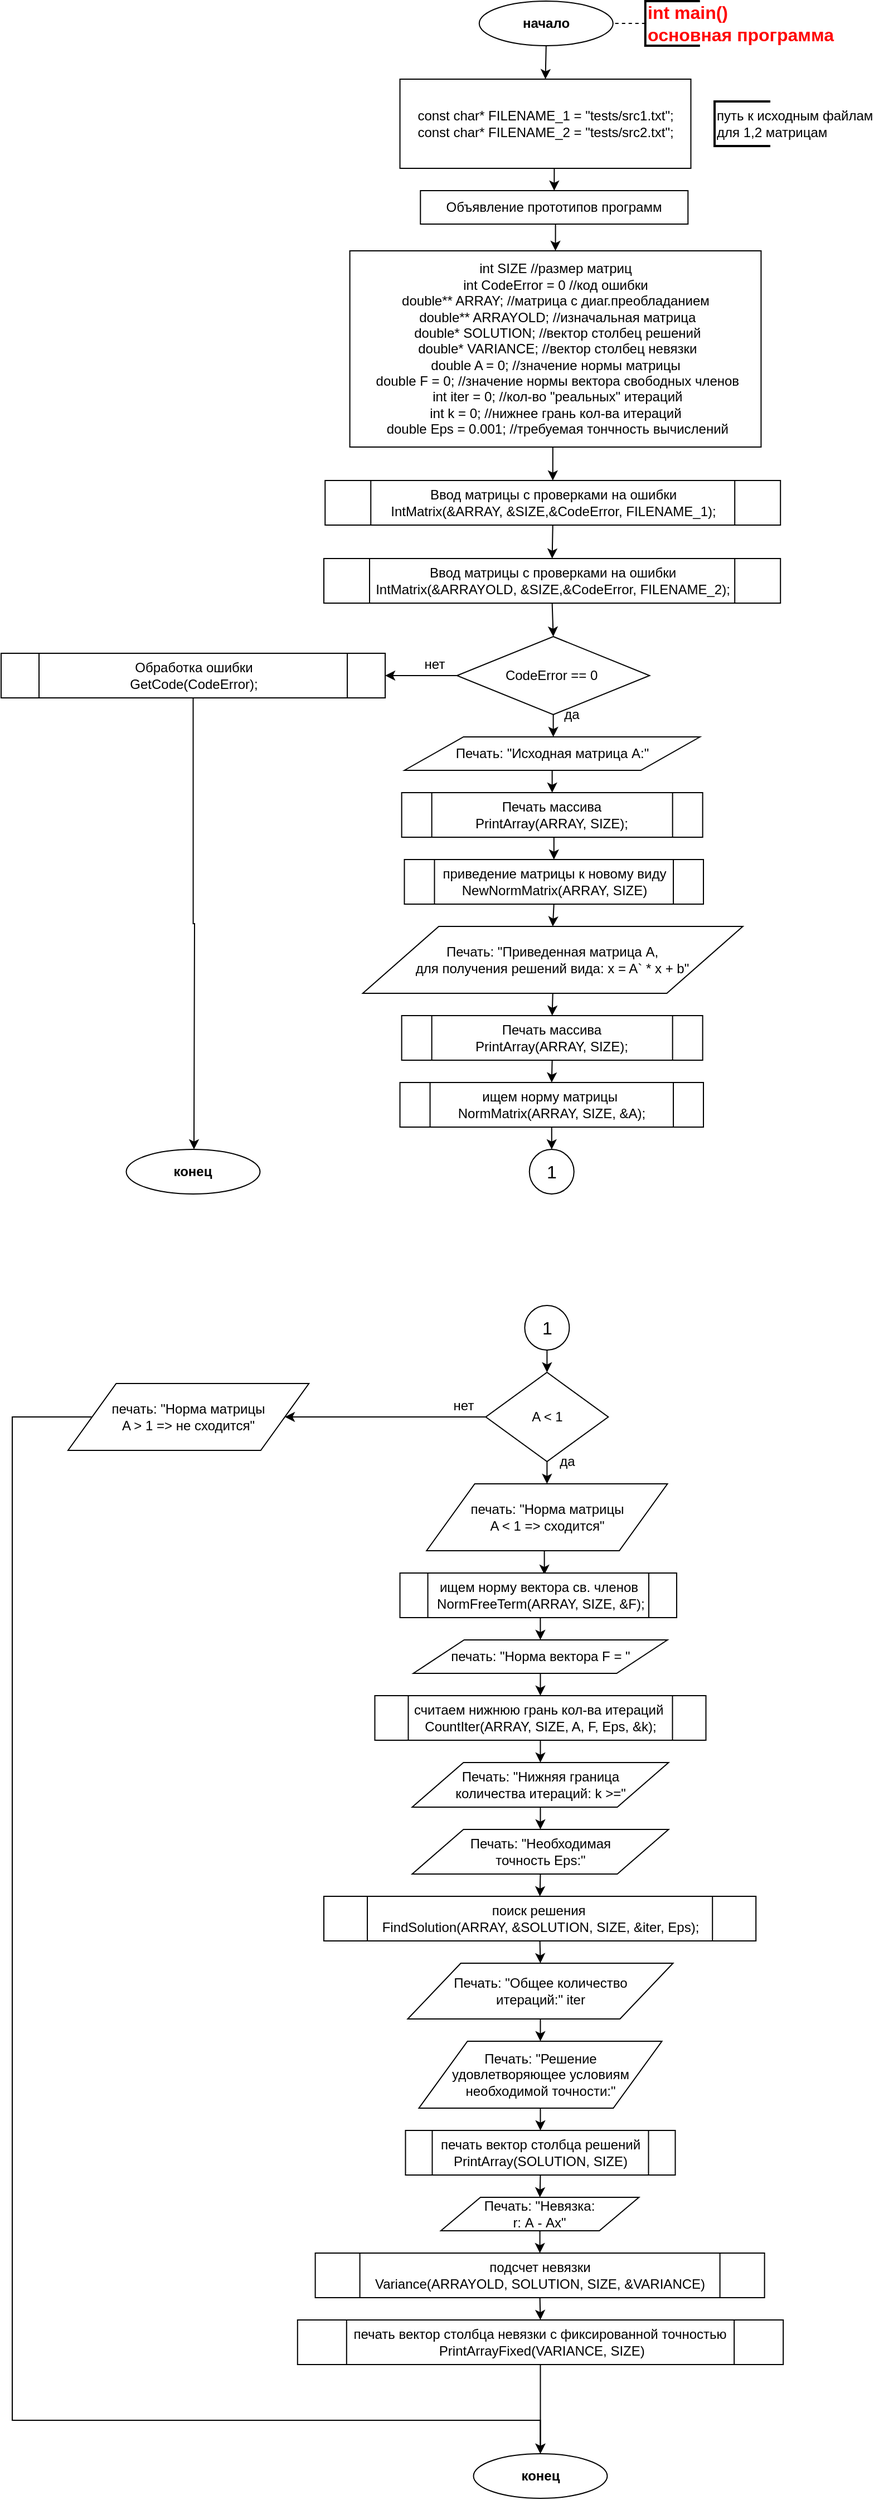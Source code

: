 <mxfile version="13.3.8" type="device" pages="17"><diagram id="jr-pxq4zS9Y3BeJBZiTC" name="main"><mxGraphModel dx="2031" dy="1127" grid="1" gridSize="10" guides="1" tooltips="1" connect="1" arrows="1" fold="1" page="1" pageScale="1" pageWidth="827" pageHeight="1169" math="0" shadow="0"><root><mxCell id="0"/><mxCell id="1" parent="0"/><mxCell id="DDYwnj1oSoZ_8QoB_7eb-1" value="&lt;b&gt;начало&lt;/b&gt;" style="ellipse;whiteSpace=wrap;html=1;align=center;" parent="1" vertex="1"><mxGeometry x="458.89" y="10" width="120" height="40" as="geometry"/></mxCell><mxCell id="DDYwnj1oSoZ_8QoB_7eb-3" value="" style="endArrow=classic;html=1;exitX=0.5;exitY=1;exitDx=0;exitDy=0;entryX=0.5;entryY=0;entryDx=0;entryDy=0;" parent="1" source="DDYwnj1oSoZ_8QoB_7eb-1" target="q5f6O5qOcWRamB63sS_F-2" edge="1"><mxGeometry width="50" height="50" relative="1" as="geometry"><mxPoint x="462.73" y="161" as="sourcePoint"/><mxPoint x="526.73" y="41" as="targetPoint"/></mxGeometry></mxCell><mxCell id="DDYwnj1oSoZ_8QoB_7eb-8" style="edgeStyle=orthogonalEdgeStyle;rounded=0;orthogonalLoop=1;jettySize=auto;html=1;exitX=0.5;exitY=1;exitDx=0;exitDy=0;" parent="1" edge="1"><mxGeometry relative="1" as="geometry"><mxPoint x="524.04" y="225.0" as="sourcePoint"/><mxPoint x="524.04" y="225.0" as="targetPoint"/></mxGeometry></mxCell><mxCell id="DDYwnj1oSoZ_8QoB_7eb-12" value="путь к исходным файлам&lt;br&gt;для 1,2 матрицам" style="strokeWidth=2;html=1;shape=mxgraph.flowchart.annotation_1;align=left;pointerEvents=1;" parent="1" vertex="1"><mxGeometry x="670" y="100" width="50" height="40" as="geometry"/></mxCell><mxCell id="DDYwnj1oSoZ_8QoB_7eb-14" style="edgeStyle=orthogonalEdgeStyle;rounded=0;orthogonalLoop=1;jettySize=auto;html=1;exitX=0.5;exitY=1;exitDx=0;exitDy=0;exitPerimeter=0;" parent="1" edge="1"><mxGeometry relative="1" as="geometry"><mxPoint x="695" y="303.0" as="sourcePoint"/><mxPoint x="695" y="303.0" as="targetPoint"/></mxGeometry></mxCell><mxCell id="xEVzA36Tr8twWrxSAU8U-2" style="edgeStyle=orthogonalEdgeStyle;rounded=0;orthogonalLoop=1;jettySize=auto;html=1;exitX=0.5;exitY=1;exitDx=0;exitDy=0;entryX=0.5;entryY=0;entryDx=0;entryDy=0;" parent="1" source="DDYwnj1oSoZ_8QoB_7eb-18" target="VKk0tbWQcq2ZhJNXgV8o-3" edge="1"><mxGeometry relative="1" as="geometry"/></mxCell><mxCell id="DDYwnj1oSoZ_8QoB_7eb-18" value="Ввод матрицы с проверками на ошибки&lt;br&gt;IntMatrix(&amp;amp;ARRAYOLD, &amp;amp;SIZE,&amp;amp;CodeError, FILENAME_2);" style="shape=process;whiteSpace=wrap;html=1;backgroundOutline=1;strokeWidth=1;align=center;" parent="1" vertex="1"><mxGeometry x="319.51" y="510" width="409.59" height="40" as="geometry"/></mxCell><mxCell id="0DI-t8ls8t-nG5pbuoLQ-12" style="edgeStyle=orthogonalEdgeStyle;rounded=0;jumpSize=6;orthogonalLoop=1;jettySize=auto;html=1;exitX=0.5;exitY=1;exitDx=0;exitDy=0;exitPerimeter=0;endSize=7;" parent="1" edge="1"><mxGeometry relative="1" as="geometry"><mxPoint x="684" y="242.5" as="sourcePoint"/><mxPoint x="684" y="242.5" as="targetPoint"/></mxGeometry></mxCell><mxCell id="q5f6O5qOcWRamB63sS_F-4" style="edgeStyle=orthogonalEdgeStyle;rounded=0;orthogonalLoop=1;jettySize=auto;html=1;exitX=0.5;exitY=1;exitDx=0;exitDy=0;entryX=0.5;entryY=0;entryDx=0;entryDy=0;" parent="1" source="q5f6O5qOcWRamB63sS_F-1" target="q5f6O5qOcWRamB63sS_F-3" edge="1"><mxGeometry relative="1" as="geometry"/></mxCell><mxCell id="q5f6O5qOcWRamB63sS_F-1" value="&lt;span style=&quot;text-align: left&quot;&gt;Объявление прототипов программ&lt;/span&gt;" style="rounded=0;whiteSpace=wrap;html=1;" parent="1" vertex="1"><mxGeometry x="406.15" y="180" width="240" height="30" as="geometry"/></mxCell><mxCell id="ejCpEx0t7Lwdfp4Wqttj-10" style="edgeStyle=orthogonalEdgeStyle;rounded=0;orthogonalLoop=1;jettySize=auto;html=1;exitX=0.5;exitY=1;exitDx=0;exitDy=0;entryX=0.5;entryY=0;entryDx=0;entryDy=0;" parent="1" source="q5f6O5qOcWRamB63sS_F-2" target="q5f6O5qOcWRamB63sS_F-1" edge="1"><mxGeometry relative="1" as="geometry"/></mxCell><mxCell id="q5f6O5qOcWRamB63sS_F-2" value="&lt;span&gt;&amp;nbsp;const char* FILENAME_1 = &quot;tests/src1.txt&quot;;&amp;nbsp;&lt;/span&gt;&lt;br&gt;&lt;div&gt;const char* FILENAME_2 = &quot;tests/src2.txt&quot;;&lt;/div&gt;" style="rounded=0;whiteSpace=wrap;html=1;" parent="1" vertex="1"><mxGeometry x="387.77" y="80" width="260.96" height="80" as="geometry"/></mxCell><mxCell id="IdHRKArxZcnalmlV334F-5" style="edgeStyle=orthogonalEdgeStyle;rounded=0;orthogonalLoop=1;jettySize=auto;html=1;exitX=0.5;exitY=1;exitDx=0;exitDy=0;entryX=0.5;entryY=0;entryDx=0;entryDy=0;" parent="1" source="q5f6O5qOcWRamB63sS_F-3" target="IdHRKArxZcnalmlV334F-4" edge="1"><mxGeometry relative="1" as="geometry"/></mxCell><mxCell id="q5f6O5qOcWRamB63sS_F-3" value="&lt;div&gt;int SIZE //размер матриц&lt;/div&gt;&lt;div&gt;int CodeError = 0 //код ошибки&lt;/div&gt;&lt;div&gt;double** ARRAY; //матрица с диаг.преобладанием&lt;br&gt;&lt;/div&gt;&lt;div&gt;&amp;nbsp;double** ARRAYOLD; //изначальная матрица&lt;/div&gt;&lt;div&gt;&amp;nbsp;double* SOLUTION; //вектор столбец решений&lt;br&gt;&lt;/div&gt;&lt;div&gt;&amp;nbsp;double* VARIANCE; //вектор столбец невязки&lt;br&gt;&lt;/div&gt;&lt;div&gt;double A = 0; //значение нормы матрицы&lt;br&gt;&lt;/div&gt;&lt;div&gt;&amp;nbsp;double F = 0; //значение нормы вектора свободных членов&lt;br&gt;&lt;/div&gt;&lt;div&gt;&amp;nbsp;int iter = 0; //кол-во &quot;реальных&quot; итераций&lt;br&gt;&lt;/div&gt;&lt;div&gt;&amp;nbsp;int k = 0; //нижнее грань кол-ва итераций&amp;nbsp;&lt;br&gt;&lt;/div&gt;&lt;div&gt;&amp;nbsp;double Eps = 0.001; //требуемая тончность вычислений&lt;br&gt;&lt;/div&gt;" style="rounded=0;whiteSpace=wrap;html=1;" parent="1" vertex="1"><mxGeometry x="342.81" y="234" width="368.89" height="176" as="geometry"/></mxCell><mxCell id="xEVzA36Tr8twWrxSAU8U-5" style="edgeStyle=orthogonalEdgeStyle;rounded=0;orthogonalLoop=1;jettySize=auto;html=1;exitX=0.5;exitY=1;exitDx=0;exitDy=0;entryX=0.5;entryY=0;entryDx=0;entryDy=0;" parent="1" source="eTm5w12CjsopyXtWPAGS-13" target="xEVzA36Tr8twWrxSAU8U-4" edge="1"><mxGeometry relative="1" as="geometry"/></mxCell><mxCell id="eTm5w12CjsopyXtWPAGS-13" value="Печать массива&lt;br&gt;PrintArray(ARRAY, SIZE);" style="shape=process;whiteSpace=wrap;html=1;backgroundOutline=1;strokeWidth=1;align=center;" parent="1" vertex="1"><mxGeometry x="389.31" y="720" width="270" height="40" as="geometry"/></mxCell><mxCell id="eTm5w12CjsopyXtWPAGS-20" style="edgeStyle=orthogonalEdgeStyle;rounded=0;orthogonalLoop=1;jettySize=auto;html=1;exitX=0.5;exitY=1;exitDx=0;exitDy=0;entryX=0.5;entryY=0;entryDx=0;entryDy=0;" parent="1" target="eTm5w12CjsopyXtWPAGS-13" edge="1"><mxGeometry relative="1" as="geometry"><mxPoint x="524.31" y="700" as="sourcePoint"/></mxGeometry></mxCell><mxCell id="eTm5w12CjsopyXtWPAGS-15" value="&lt;span&gt;Печать: &quot;Исходная матрица A:&quot;&lt;/span&gt;" style="shape=parallelogram;perimeter=parallelogramPerimeter;whiteSpace=wrap;html=1;" parent="1" vertex="1"><mxGeometry x="391.74" y="670" width="265.13" height="30" as="geometry"/></mxCell><mxCell id="VKk0tbWQcq2ZhJNXgV8o-2" style="edgeStyle=orthogonalEdgeStyle;rounded=0;orthogonalLoop=1;jettySize=auto;html=1;" parent="1" source="VKk0tbWQcq2ZhJNXgV8o-3" edge="1"><mxGeometry relative="1" as="geometry"><mxPoint x="525.29" y="620" as="sourcePoint"/><mxPoint x="525" y="670" as="targetPoint"/></mxGeometry></mxCell><mxCell id="VKk0tbWQcq2ZhJNXgV8o-7" style="edgeStyle=orthogonalEdgeStyle;rounded=0;orthogonalLoop=1;jettySize=auto;html=1;exitX=0;exitY=0.5;exitDx=0;exitDy=0;entryX=1;entryY=0.5;entryDx=0;entryDy=0;" parent="1" source="VKk0tbWQcq2ZhJNXgV8o-3" target="tQ6LkvzA71yNlkBQ2YEh-1" edge="1"><mxGeometry relative="1" as="geometry"><mxPoint x="530.03" y="1030" as="targetPoint"/><Array as="points"/></mxGeometry></mxCell><mxCell id="VKk0tbWQcq2ZhJNXgV8o-3" value="CodeError == 0&amp;nbsp;" style="rhombus;whiteSpace=wrap;html=1;" parent="1" vertex="1"><mxGeometry x="438.9" y="580" width="172.78" height="70" as="geometry"/></mxCell><mxCell id="VKk0tbWQcq2ZhJNXgV8o-5" value="да" style="text;html=1;strokeColor=none;fillColor=none;align=center;verticalAlign=middle;whiteSpace=wrap;rounded=0;" parent="1" vertex="1"><mxGeometry x="522.41" y="640" width="40" height="20" as="geometry"/></mxCell><mxCell id="VKk0tbWQcq2ZhJNXgV8o-8" value="нет" style="text;html=1;strokeColor=none;fillColor=none;align=center;verticalAlign=middle;whiteSpace=wrap;rounded=0;" parent="1" vertex="1"><mxGeometry x="398.9" y="595" width="40" height="20" as="geometry"/></mxCell><mxCell id="xEVzA36Tr8twWrxSAU8U-27" style="edgeStyle=orthogonalEdgeStyle;rounded=0;orthogonalLoop=1;jettySize=auto;html=1;exitX=0.5;exitY=1;exitDx=0;exitDy=0;" parent="1" source="tQ6LkvzA71yNlkBQ2YEh-1" edge="1"><mxGeometry relative="1" as="geometry"><mxPoint x="203" y="1040" as="targetPoint"/></mxGeometry></mxCell><mxCell id="tQ6LkvzA71yNlkBQ2YEh-1" value="Обработка ошибки&lt;br&gt;GetCode(CodeError);" style="shape=process;whiteSpace=wrap;html=1;backgroundOutline=1;strokeWidth=1;align=center;" parent="1" vertex="1"><mxGeometry x="30.0" y="595" width="344.52" height="40" as="geometry"/></mxCell><mxCell id="xEVzA36Tr8twWrxSAU8U-1" style="edgeStyle=orthogonalEdgeStyle;rounded=0;orthogonalLoop=1;jettySize=auto;html=1;exitX=0.5;exitY=1;exitDx=0;exitDy=0;entryX=0.5;entryY=0;entryDx=0;entryDy=0;" parent="1" source="IdHRKArxZcnalmlV334F-4" target="DDYwnj1oSoZ_8QoB_7eb-18" edge="1"><mxGeometry relative="1" as="geometry"/></mxCell><mxCell id="IdHRKArxZcnalmlV334F-4" value="Ввод матрицы с проверками на ошибки&lt;br&gt;IntMatrix(&amp;amp;ARRAY, &amp;amp;SIZE,&amp;amp;CodeError, FILENAME_1);" style="shape=process;whiteSpace=wrap;html=1;backgroundOutline=1;strokeWidth=1;align=center;" parent="1" vertex="1"><mxGeometry x="320.63" y="440" width="408.47" height="40" as="geometry"/></mxCell><mxCell id="xEVzA36Tr8twWrxSAU8U-7" style="edgeStyle=orthogonalEdgeStyle;rounded=0;orthogonalLoop=1;jettySize=auto;html=1;exitX=0.5;exitY=1;exitDx=0;exitDy=0;entryX=0.5;entryY=0;entryDx=0;entryDy=0;" parent="1" source="xEVzA36Tr8twWrxSAU8U-4" target="xEVzA36Tr8twWrxSAU8U-6" edge="1"><mxGeometry relative="1" as="geometry"/></mxCell><mxCell id="xEVzA36Tr8twWrxSAU8U-4" value="приведение матрицы к новому виду&lt;br&gt;NewNormMatrix(ARRAY, SIZE)" style="shape=process;whiteSpace=wrap;html=1;backgroundOutline=1;" parent="1" vertex="1"><mxGeometry x="391.74" y="780" width="268.26" height="40" as="geometry"/></mxCell><mxCell id="xEVzA36Tr8twWrxSAU8U-9" style="edgeStyle=orthogonalEdgeStyle;rounded=0;orthogonalLoop=1;jettySize=auto;html=1;exitX=0.5;exitY=1;exitDx=0;exitDy=0;entryX=0.5;entryY=0;entryDx=0;entryDy=0;" parent="1" source="xEVzA36Tr8twWrxSAU8U-6" target="xEVzA36Tr8twWrxSAU8U-8" edge="1"><mxGeometry relative="1" as="geometry"/></mxCell><mxCell id="xEVzA36Tr8twWrxSAU8U-6" value="Печать: &quot;Приведенная матрица A,&lt;br&gt;для получения решений вида: x = A` * x + b&quot;" style="shape=parallelogram;perimeter=parallelogramPerimeter;whiteSpace=wrap;html=1;" parent="1" vertex="1"><mxGeometry x="354.41" y="840" width="340.91" height="60" as="geometry"/></mxCell><mxCell id="xEVzA36Tr8twWrxSAU8U-11" style="edgeStyle=orthogonalEdgeStyle;rounded=0;orthogonalLoop=1;jettySize=auto;html=1;exitX=0.5;exitY=1;exitDx=0;exitDy=0;entryX=0.5;entryY=0;entryDx=0;entryDy=0;" parent="1" source="xEVzA36Tr8twWrxSAU8U-8" target="xEVzA36Tr8twWrxSAU8U-10" edge="1"><mxGeometry relative="1" as="geometry"/></mxCell><mxCell id="xEVzA36Tr8twWrxSAU8U-8" value="Печать массива&lt;br&gt;PrintArray(ARRAY, SIZE);" style="shape=process;whiteSpace=wrap;html=1;backgroundOutline=1;strokeWidth=1;align=center;" parent="1" vertex="1"><mxGeometry x="389.31" y="920" width="270" height="40" as="geometry"/></mxCell><mxCell id="xEVzA36Tr8twWrxSAU8U-13" style="edgeStyle=orthogonalEdgeStyle;rounded=0;orthogonalLoop=1;jettySize=auto;html=1;exitX=0.5;exitY=1;exitDx=0;exitDy=0;entryX=0.5;entryY=0;entryDx=0;entryDy=0;" parent="1" source="xEVzA36Tr8twWrxSAU8U-10" edge="1"><mxGeometry relative="1" as="geometry"><mxPoint x="523.88" y="1040" as="targetPoint"/></mxGeometry></mxCell><mxCell id="xEVzA36Tr8twWrxSAU8U-10" value="ищем норму матрицы&amp;nbsp;&lt;br&gt;NormMatrix(ARRAY, SIZE, &amp;amp;A);" style="shape=process;whiteSpace=wrap;html=1;backgroundOutline=1;" parent="1" vertex="1"><mxGeometry x="387.77" y="980" width="272.23" height="40" as="geometry"/></mxCell><mxCell id="xEVzA36Tr8twWrxSAU8U-30" style="edgeStyle=orthogonalEdgeStyle;rounded=0;orthogonalLoop=1;jettySize=auto;html=1;exitX=0.5;exitY=1;exitDx=0;exitDy=0;entryX=0.522;entryY=0.038;entryDx=0;entryDy=0;entryPerimeter=0;" parent="1" source="xEVzA36Tr8twWrxSAU8U-14" target="xEVzA36Tr8twWrxSAU8U-29" edge="1"><mxGeometry relative="1" as="geometry"/></mxCell><mxCell id="xEVzA36Tr8twWrxSAU8U-14" value="печать: &quot;Норма матрицы &lt;br&gt;A &amp;lt; 1 =&amp;gt; сходится&quot;" style="shape=parallelogram;perimeter=parallelogramPerimeter;whiteSpace=wrap;html=1;" parent="1" vertex="1"><mxGeometry x="411.62" y="1340" width="216.12" height="60" as="geometry"/></mxCell><mxCell id="xEVzA36Tr8twWrxSAU8U-18" style="edgeStyle=orthogonalEdgeStyle;rounded=0;orthogonalLoop=1;jettySize=auto;html=1;exitX=0.5;exitY=1;exitDx=0;exitDy=0;entryX=0.5;entryY=0;entryDx=0;entryDy=0;" parent="1" source="xEVzA36Tr8twWrxSAU8U-15" target="xEVzA36Tr8twWrxSAU8U-14" edge="1"><mxGeometry relative="1" as="geometry"/></mxCell><mxCell id="xEVzA36Tr8twWrxSAU8U-21" style="edgeStyle=orthogonalEdgeStyle;rounded=0;orthogonalLoop=1;jettySize=auto;html=1;exitX=0;exitY=0.5;exitDx=0;exitDy=0;entryX=1;entryY=0.5;entryDx=0;entryDy=0;" parent="1" source="xEVzA36Tr8twWrxSAU8U-15" target="xEVzA36Tr8twWrxSAU8U-20" edge="1"><mxGeometry relative="1" as="geometry"/></mxCell><mxCell id="xEVzA36Tr8twWrxSAU8U-15" value="A &amp;lt; 1" style="rhombus;whiteSpace=wrap;html=1;" parent="1" vertex="1"><mxGeometry x="464.74" y="1240" width="109.9" height="80" as="geometry"/></mxCell><mxCell id="xEVzA36Tr8twWrxSAU8U-16" value="да" style="text;html=1;strokeColor=none;fillColor=none;align=center;verticalAlign=middle;whiteSpace=wrap;rounded=0;" parent="1" vertex="1"><mxGeometry x="518.21" y="1310" width="40" height="20" as="geometry"/></mxCell><mxCell id="xEVzA36Tr8twWrxSAU8U-26" style="edgeStyle=orthogonalEdgeStyle;rounded=0;orthogonalLoop=1;jettySize=auto;html=1;exitX=0;exitY=0.5;exitDx=0;exitDy=0;entryX=0.5;entryY=0;entryDx=0;entryDy=0;" parent="1" source="xEVzA36Tr8twWrxSAU8U-20" target="xEVzA36Tr8twWrxSAU8U-59" edge="1"><mxGeometry relative="1" as="geometry"><mxPoint x="50" y="1710" as="targetPoint"/><Array as="points"><mxPoint x="40" y="1280"/><mxPoint x="40" y="2180"/></Array></mxGeometry></mxCell><mxCell id="xEVzA36Tr8twWrxSAU8U-20" value="печать: &quot;Норма матрицы &lt;br&gt;A &amp;gt; 1 =&amp;gt; не сходится&quot;" style="shape=parallelogram;perimeter=parallelogramPerimeter;whiteSpace=wrap;html=1;" parent="1" vertex="1"><mxGeometry x="90.0" y="1250" width="216.12" height="60" as="geometry"/></mxCell><mxCell id="xEVzA36Tr8twWrxSAU8U-22" value="нет" style="text;html=1;strokeColor=none;fillColor=none;align=center;verticalAlign=middle;whiteSpace=wrap;rounded=0;" parent="1" vertex="1"><mxGeometry x="424.74" y="1260" width="40" height="20" as="geometry"/></mxCell><mxCell id="xEVzA36Tr8twWrxSAU8U-23" value="&lt;font style=&quot;font-size: 16px&quot;&gt;1&lt;/font&gt;" style="ellipse;whiteSpace=wrap;html=1;aspect=fixed;" parent="1" vertex="1"><mxGeometry x="503.88" y="1040" width="40" height="40" as="geometry"/></mxCell><mxCell id="xEVzA36Tr8twWrxSAU8U-25" style="edgeStyle=orthogonalEdgeStyle;rounded=0;orthogonalLoop=1;jettySize=auto;html=1;exitX=0.5;exitY=1;exitDx=0;exitDy=0;entryX=0.5;entryY=0;entryDx=0;entryDy=0;" parent="1" source="xEVzA36Tr8twWrxSAU8U-24" target="xEVzA36Tr8twWrxSAU8U-15" edge="1"><mxGeometry relative="1" as="geometry"/></mxCell><mxCell id="xEVzA36Tr8twWrxSAU8U-24" value="&lt;font style=&quot;font-size: 16px&quot;&gt;1&lt;/font&gt;" style="ellipse;whiteSpace=wrap;html=1;aspect=fixed;" parent="1" vertex="1"><mxGeometry x="499.69" y="1180" width="40" height="40" as="geometry"/></mxCell><mxCell id="xEVzA36Tr8twWrxSAU8U-28" value="&lt;b&gt;конец&lt;/b&gt;" style="ellipse;whiteSpace=wrap;html=1;align=center;" parent="1" vertex="1"><mxGeometry x="142.26" y="1040" width="120" height="40" as="geometry"/></mxCell><mxCell id="xEVzA36Tr8twWrxSAU8U-32" style="edgeStyle=orthogonalEdgeStyle;rounded=0;orthogonalLoop=1;jettySize=auto;html=1;exitX=0.5;exitY=1;exitDx=0;exitDy=0;entryX=0.5;entryY=0;entryDx=0;entryDy=0;" parent="1" source="xEVzA36Tr8twWrxSAU8U-29" target="xEVzA36Tr8twWrxSAU8U-31" edge="1"><mxGeometry relative="1" as="geometry"/></mxCell><mxCell id="xEVzA36Tr8twWrxSAU8U-29" value="ищем норму вектора св. членов&lt;br&gt;&amp;nbsp;NormFreeTerm(ARRAY, SIZE, &amp;amp;F);" style="shape=process;whiteSpace=wrap;html=1;backgroundOutline=1;" parent="1" vertex="1"><mxGeometry x="387.77" y="1420" width="248.21" height="40" as="geometry"/></mxCell><mxCell id="xEVzA36Tr8twWrxSAU8U-34" style="edgeStyle=orthogonalEdgeStyle;rounded=0;orthogonalLoop=1;jettySize=auto;html=1;exitX=0.5;exitY=1;exitDx=0;exitDy=0;entryX=0.5;entryY=0;entryDx=0;entryDy=0;" parent="1" source="xEVzA36Tr8twWrxSAU8U-31" target="xEVzA36Tr8twWrxSAU8U-33" edge="1"><mxGeometry relative="1" as="geometry"/></mxCell><mxCell id="xEVzA36Tr8twWrxSAU8U-31" value="печать: &quot;Норма вектора F = &quot;" style="shape=parallelogram;perimeter=parallelogramPerimeter;whiteSpace=wrap;html=1;" parent="1" vertex="1"><mxGeometry x="399.74" y="1480" width="228" height="30" as="geometry"/></mxCell><mxCell id="xEVzA36Tr8twWrxSAU8U-38" style="edgeStyle=orthogonalEdgeStyle;rounded=0;orthogonalLoop=1;jettySize=auto;html=1;exitX=0.5;exitY=1;exitDx=0;exitDy=0;entryX=0.5;entryY=0;entryDx=0;entryDy=0;" parent="1" source="xEVzA36Tr8twWrxSAU8U-33" target="xEVzA36Tr8twWrxSAU8U-35" edge="1"><mxGeometry relative="1" as="geometry"/></mxCell><mxCell id="xEVzA36Tr8twWrxSAU8U-33" value="считаем нижнюю грань кол-ва итераций&amp;nbsp;&lt;br&gt;CountIter(ARRAY, SIZE, A, F, Eps, &amp;amp;k);" style="shape=process;whiteSpace=wrap;html=1;backgroundOutline=1;" parent="1" vertex="1"><mxGeometry x="365.24" y="1530" width="297" height="40" as="geometry"/></mxCell><mxCell id="xEVzA36Tr8twWrxSAU8U-40" style="edgeStyle=orthogonalEdgeStyle;rounded=0;orthogonalLoop=1;jettySize=auto;html=1;exitX=0.5;exitY=1;exitDx=0;exitDy=0;entryX=0.5;entryY=0;entryDx=0;entryDy=0;" parent="1" source="xEVzA36Tr8twWrxSAU8U-35" target="xEVzA36Tr8twWrxSAU8U-39" edge="1"><mxGeometry relative="1" as="geometry"/></mxCell><mxCell id="xEVzA36Tr8twWrxSAU8U-35" value="Печать: &quot;Нижняя граница &lt;br&gt;количества итераций: k &amp;gt;=&quot;" style="shape=parallelogram;perimeter=parallelogramPerimeter;whiteSpace=wrap;html=1;" parent="1" vertex="1"><mxGeometry x="398.74" y="1590" width="230" height="40" as="geometry"/></mxCell><mxCell id="xEVzA36Tr8twWrxSAU8U-42" style="edgeStyle=orthogonalEdgeStyle;rounded=0;orthogonalLoop=1;jettySize=auto;html=1;exitX=0.5;exitY=1;exitDx=0;exitDy=0;entryX=0.5;entryY=0;entryDx=0;entryDy=0;" parent="1" source="xEVzA36Tr8twWrxSAU8U-39" target="xEVzA36Tr8twWrxSAU8U-41" edge="1"><mxGeometry relative="1" as="geometry"/></mxCell><mxCell id="xEVzA36Tr8twWrxSAU8U-39" value="Печать: &quot;Необходимая &lt;br&gt;точность Eps:&quot;" style="shape=parallelogram;perimeter=parallelogramPerimeter;whiteSpace=wrap;html=1;" parent="1" vertex="1"><mxGeometry x="398.74" y="1650" width="230" height="40" as="geometry"/></mxCell><mxCell id="xEVzA36Tr8twWrxSAU8U-47" style="edgeStyle=orthogonalEdgeStyle;rounded=0;orthogonalLoop=1;jettySize=auto;html=1;exitX=0.5;exitY=1;exitDx=0;exitDy=0;entryX=0.5;entryY=0;entryDx=0;entryDy=0;" parent="1" source="xEVzA36Tr8twWrxSAU8U-41" target="xEVzA36Tr8twWrxSAU8U-43" edge="1"><mxGeometry relative="1" as="geometry"/></mxCell><mxCell id="xEVzA36Tr8twWrxSAU8U-41" value="поиск решения&amp;nbsp;&lt;br&gt;FindSolution(ARRAY, &amp;amp;SOLUTION, SIZE, &amp;amp;iter, Eps);" style="shape=process;whiteSpace=wrap;html=1;backgroundOutline=1;" parent="1" vertex="1"><mxGeometry x="319.51" y="1710" width="387.59" height="40" as="geometry"/></mxCell><mxCell id="xEVzA36Tr8twWrxSAU8U-49" style="edgeStyle=orthogonalEdgeStyle;rounded=0;orthogonalLoop=1;jettySize=auto;html=1;exitX=0.5;exitY=1;exitDx=0;exitDy=0;entryX=0.5;entryY=0;entryDx=0;entryDy=0;" parent="1" source="xEVzA36Tr8twWrxSAU8U-43" target="xEVzA36Tr8twWrxSAU8U-48" edge="1"><mxGeometry relative="1" as="geometry"/></mxCell><mxCell id="xEVzA36Tr8twWrxSAU8U-43" value="Печать: &quot;Общее количество &lt;br&gt;итераций:&quot; iter" style="shape=parallelogram;perimeter=parallelogramPerimeter;whiteSpace=wrap;html=1;" parent="1" vertex="1"><mxGeometry x="394.74" y="1770" width="238" height="50" as="geometry"/></mxCell><mxCell id="xEVzA36Tr8twWrxSAU8U-51" style="edgeStyle=orthogonalEdgeStyle;rounded=0;orthogonalLoop=1;jettySize=auto;html=1;exitX=0.5;exitY=1;exitDx=0;exitDy=0;entryX=0.5;entryY=0;entryDx=0;entryDy=0;" parent="1" source="xEVzA36Tr8twWrxSAU8U-48" target="xEVzA36Tr8twWrxSAU8U-50" edge="1"><mxGeometry relative="1" as="geometry"/></mxCell><mxCell id="xEVzA36Tr8twWrxSAU8U-48" value="Печать: &quot;Решение &lt;br&gt;удовлетворяющее условиям необходимой точности:&quot;" style="shape=parallelogram;perimeter=parallelogramPerimeter;whiteSpace=wrap;html=1;" parent="1" vertex="1"><mxGeometry x="404.74" y="1840" width="218" height="60" as="geometry"/></mxCell><mxCell id="xEVzA36Tr8twWrxSAU8U-53" style="edgeStyle=orthogonalEdgeStyle;rounded=0;orthogonalLoop=1;jettySize=auto;html=1;exitX=0.5;exitY=1;exitDx=0;exitDy=0;entryX=0.5;entryY=0;entryDx=0;entryDy=0;" parent="1" source="xEVzA36Tr8twWrxSAU8U-50" target="xEVzA36Tr8twWrxSAU8U-52" edge="1"><mxGeometry relative="1" as="geometry"/></mxCell><mxCell id="xEVzA36Tr8twWrxSAU8U-50" value="печать вектор столбца решений&lt;br&gt;PrintArray(SOLUTION, SIZE)" style="shape=process;whiteSpace=wrap;html=1;backgroundOutline=1;" parent="1" vertex="1"><mxGeometry x="392.74" y="1920" width="242" height="40" as="geometry"/></mxCell><mxCell id="xEVzA36Tr8twWrxSAU8U-56" style="edgeStyle=orthogonalEdgeStyle;rounded=0;orthogonalLoop=1;jettySize=auto;html=1;exitX=0.5;exitY=1;exitDx=0;exitDy=0;entryX=0.5;entryY=0;entryDx=0;entryDy=0;" parent="1" source="xEVzA36Tr8twWrxSAU8U-52" target="xEVzA36Tr8twWrxSAU8U-55" edge="1"><mxGeometry relative="1" as="geometry"/></mxCell><mxCell id="xEVzA36Tr8twWrxSAU8U-52" value="Печать: &quot;Невязка: &lt;br&gt;r: А - Ax&quot;" style="shape=parallelogram;perimeter=parallelogramPerimeter;whiteSpace=wrap;html=1;" parent="1" vertex="1"><mxGeometry x="424.45" y="1980" width="177.7" height="30" as="geometry"/></mxCell><mxCell id="xEVzA36Tr8twWrxSAU8U-58" style="edgeStyle=orthogonalEdgeStyle;rounded=0;orthogonalLoop=1;jettySize=auto;html=1;exitX=0.5;exitY=1;exitDx=0;exitDy=0;entryX=0.5;entryY=0;entryDx=0;entryDy=0;" parent="1" source="xEVzA36Tr8twWrxSAU8U-55" target="xEVzA36Tr8twWrxSAU8U-57" edge="1"><mxGeometry relative="1" as="geometry"/></mxCell><mxCell id="xEVzA36Tr8twWrxSAU8U-55" value="подсчет невязки&lt;br&gt;Variance(ARRAYOLD, SOLUTION, SIZE, &amp;amp;VARIANCE)" style="shape=process;whiteSpace=wrap;html=1;backgroundOutline=1;" parent="1" vertex="1"><mxGeometry x="311.8" y="2030" width="403" height="40" as="geometry"/></mxCell><mxCell id="xEVzA36Tr8twWrxSAU8U-60" style="edgeStyle=orthogonalEdgeStyle;rounded=0;orthogonalLoop=1;jettySize=auto;html=1;exitX=0.5;exitY=1;exitDx=0;exitDy=0;entryX=0.5;entryY=0;entryDx=0;entryDy=0;" parent="1" source="xEVzA36Tr8twWrxSAU8U-57" target="xEVzA36Tr8twWrxSAU8U-59" edge="1"><mxGeometry relative="1" as="geometry"/></mxCell><mxCell id="xEVzA36Tr8twWrxSAU8U-57" value="печать вектор столбца невязки с фиксированной точностью&lt;br&gt;&amp;nbsp;PrintArrayFixed(VARIANCE, SIZE)" style="shape=process;whiteSpace=wrap;html=1;backgroundOutline=1;" parent="1" vertex="1"><mxGeometry x="295.9" y="2090" width="435.68" height="40" as="geometry"/></mxCell><mxCell id="xEVzA36Tr8twWrxSAU8U-59" value="&lt;b&gt;конец&lt;/b&gt;" style="ellipse;whiteSpace=wrap;html=1;align=center;" parent="1" vertex="1"><mxGeometry x="453.74" y="2210" width="120" height="40" as="geometry"/></mxCell><mxCell id="AHR4OleyEFn1IyLErwL6-1" value="" style="endArrow=none;dashed=1;html=1;exitX=0;exitY=0.5;exitDx=0;exitDy=0;exitPerimeter=0;" parent="1" source="AHR4OleyEFn1IyLErwL6-2" edge="1"><mxGeometry width="50" height="50" relative="1" as="geometry"><mxPoint x="593.87" y="40" as="sourcePoint"/><mxPoint x="580" y="30" as="targetPoint"/></mxGeometry></mxCell><mxCell id="AHR4OleyEFn1IyLErwL6-2" value="&lt;span style=&quot;text-align: center&quot;&gt;&lt;font color=&quot;#ff0505&quot;&gt;&lt;span style=&quot;font-size: 16px&quot;&gt;&lt;b&gt;int main()&lt;/b&gt;&lt;/span&gt;&lt;/font&gt;&lt;br&gt;&lt;b style=&quot;color: rgb(255 , 5 , 5) ; font-size: 16px&quot;&gt;основная программа&lt;/b&gt;&lt;/span&gt;&lt;span&gt;&lt;br&gt;&lt;/span&gt;" style="strokeWidth=2;html=1;shape=mxgraph.flowchart.annotation_1;align=left;pointerEvents=1;" parent="1" vertex="1"><mxGeometry x="607.87" y="10" width="49" height="40" as="geometry"/></mxCell></root></mxGraphModel></diagram><diagram id="BCxGn0yCtDpiWGlNtKMa" name="IntMatrix_1"><mxGraphModel dx="1673" dy="928" grid="1" gridSize="10" guides="1" tooltips="1" connect="1" arrows="1" fold="1" page="1" pageScale="1" pageWidth="827" pageHeight="1169" math="0" shadow="0"><root><mxCell id="AZ6JVMxWnboMxiQVJmq--0"/><mxCell id="AZ6JVMxWnboMxiQVJmq--1" parent="AZ6JVMxWnboMxiQVJmq--0"/><mxCell id="AZ6JVMxWnboMxiQVJmq--2" value="" style="edgeStyle=orthogonalEdgeStyle;rounded=0;orthogonalLoop=1;jettySize=auto;html=1;entryX=0.5;entryY=0;entryDx=0;entryDy=0;exitX=0.5;exitY=1;exitDx=0;exitDy=0;" parent="AZ6JVMxWnboMxiQVJmq--1" source="AZ6JVMxWnboMxiQVJmq--3" target="AZ6JVMxWnboMxiQVJmq--7" edge="1"><mxGeometry relative="1" as="geometry"><mxPoint x="451" y="65" as="targetPoint"/><Array as="points"><mxPoint x="448" y="65"/><mxPoint x="448" y="65"/></Array></mxGeometry></mxCell><mxCell id="AZ6JVMxWnboMxiQVJmq--3" value="&lt;b&gt;начало&lt;/b&gt;" style="ellipse;whiteSpace=wrap;html=1;align=center;" parent="AZ6JVMxWnboMxiQVJmq--1" vertex="1"><mxGeometry x="388" y="15" width="120" height="40" as="geometry"/></mxCell><mxCell id="AZ6JVMxWnboMxiQVJmq--4" value="" style="endArrow=none;dashed=1;html=1;entryX=1;entryY=0.5;entryDx=0;entryDy=0;exitX=0;exitY=0.5;exitDx=0;exitDy=0;exitPerimeter=0;" parent="AZ6JVMxWnboMxiQVJmq--1" source="AZ6JVMxWnboMxiQVJmq--5" target="AZ6JVMxWnboMxiQVJmq--3" edge="1"><mxGeometry width="50" height="50" relative="1" as="geometry"><mxPoint x="549" y="35" as="sourcePoint"/><mxPoint x="499" y="-145" as="targetPoint"/></mxGeometry></mxCell><mxCell id="AZ6JVMxWnboMxiQVJmq--5" value="&lt;font style=&quot;font-size: 12px&quot;&gt;&lt;font color=&quot;#ff2919&quot; style=&quot;font-size: 12px&quot;&gt;&lt;b&gt;IntMatrix(double ***ARRAY, int *SIZE,&amp;nbsp;&amp;nbsp;&lt;br&gt;int *CodeError,&lt;/b&gt;&lt;/font&gt;&lt;font color=&quot;#ff2919&quot; style=&quot;font-size: 12px&quot;&gt;&lt;b&gt;const char* FILENAME);&lt;br&gt;&amp;nbsp;функция для ввода матрицы,&lt;br&gt;&amp;nbsp;размеров матрицы и проверки на ошибки&lt;/b&gt;&lt;/font&gt;&lt;/font&gt;" style="strokeWidth=2;html=1;shape=mxgraph.flowchart.annotation_1;align=left;pointerEvents=1;" parent="AZ6JVMxWnboMxiQVJmq--1" vertex="1"><mxGeometry x="563" y="5" width="49" height="60" as="geometry"/></mxCell><mxCell id="AZ6JVMxWnboMxiQVJmq--6" value="" style="edgeStyle=orthogonalEdgeStyle;rounded=0;orthogonalLoop=1;jettySize=auto;html=1;entryX=0.5;entryY=0;entryDx=0;entryDy=0;" parent="AZ6JVMxWnboMxiQVJmq--1" source="AZ6JVMxWnboMxiQVJmq--7" target="PfB6HYh98Xss5X9fbF7r-63" edge="1"><mxGeometry relative="1" as="geometry"><mxPoint x="448" y="145" as="targetPoint"/></mxGeometry></mxCell><mxCell id="AZ6JVMxWnboMxiQVJmq--7" value="ifstream fin;&lt;br&gt;&lt;div style=&quot;&quot;&gt;&lt;span&gt;fin.open(FILENAME);&lt;/span&gt;&lt;/div&gt;" style="rounded=0;whiteSpace=wrap;html=1;strokeWidth=1;align=center;" parent="AZ6JVMxWnboMxiQVJmq--1" vertex="1"><mxGeometry x="388" y="75" width="120" height="50" as="geometry"/></mxCell><mxCell id="AZ6JVMxWnboMxiQVJmq--11" value="" style="edgeStyle=orthogonalEdgeStyle;rounded=0;orthogonalLoop=1;jettySize=auto;html=1;" parent="AZ6JVMxWnboMxiQVJmq--1" source="AZ6JVMxWnboMxiQVJmq--12" target="AZ6JVMxWnboMxiQVJmq--17" edge="1"><mxGeometry relative="1" as="geometry"/></mxCell><mxCell id="PfB6HYh98Xss5X9fbF7r-54" style="edgeStyle=orthogonalEdgeStyle;rounded=0;orthogonalLoop=1;jettySize=auto;html=1;exitX=0;exitY=0.5;exitDx=0;exitDy=0;entryX=1;entryY=0.5;entryDx=0;entryDy=0;" parent="AZ6JVMxWnboMxiQVJmq--1" source="AZ6JVMxWnboMxiQVJmq--12" target="Yv-fwrJIZRkHQTWQUAZE-2" edge="1"><mxGeometry relative="1" as="geometry"><mxPoint x="323.5" y="262.5" as="targetPoint"/></mxGeometry></mxCell><mxCell id="AZ6JVMxWnboMxiQVJmq--12" value="файл найден?" style="rhombus;whiteSpace=wrap;html=1;strokeWidth=1;align=center;verticalAlign=middle;" parent="AZ6JVMxWnboMxiQVJmq--1" vertex="1"><mxGeometry x="380" y="238.75" width="140" height="47.5" as="geometry"/></mxCell><mxCell id="AZ6JVMxWnboMxiQVJmq--14" style="edgeStyle=orthogonalEdgeStyle;rounded=0;orthogonalLoop=1;jettySize=auto;html=1;exitX=0.5;exitY=1;exitDx=0;exitDy=0;exitPerimeter=0;" parent="AZ6JVMxWnboMxiQVJmq--1" edge="1"><mxGeometry relative="1" as="geometry"><mxPoint x="634" y="175" as="sourcePoint"/><mxPoint x="634" y="175" as="targetPoint"/></mxGeometry></mxCell><mxCell id="AZ6JVMxWnboMxiQVJmq--15" value="да" style="text;html=1;align=center;verticalAlign=middle;resizable=0;points=[];autosize=1;" parent="AZ6JVMxWnboMxiQVJmq--1" vertex="1"><mxGeometry x="448.5" y="282.5" width="30" height="20" as="geometry"/></mxCell><mxCell id="Yv-fwrJIZRkHQTWQUAZE-5" style="edgeStyle=orthogonalEdgeStyle;rounded=0;orthogonalLoop=1;jettySize=auto;html=1;exitX=0;exitY=0.5;exitDx=0;exitDy=0;entryX=1;entryY=0.5;entryDx=0;entryDy=0;" parent="AZ6JVMxWnboMxiQVJmq--1" source="AZ6JVMxWnboMxiQVJmq--17" target="Yv-fwrJIZRkHQTWQUAZE-4" edge="1"><mxGeometry relative="1" as="geometry"/></mxCell><mxCell id="Yv-fwrJIZRkHQTWQUAZE-8" style="edgeStyle=orthogonalEdgeStyle;rounded=0;orthogonalLoop=1;jettySize=auto;html=1;exitX=0.5;exitY=1;exitDx=0;exitDy=0;entryX=0.5;entryY=0;entryDx=0;entryDy=0;" parent="AZ6JVMxWnboMxiQVJmq--1" source="AZ6JVMxWnboMxiQVJmq--17" target="PfB6HYh98Xss5X9fbF7r-4" edge="1"><mxGeometry relative="1" as="geometry"><mxPoint x="449.6" y="400.046" as="targetPoint"/></mxGeometry></mxCell><mxCell id="AZ6JVMxWnboMxiQVJmq--17" value="файл не пуст?&lt;br&gt;" style="rhombus;whiteSpace=wrap;html=1;strokeWidth=1;align=center;verticalAlign=middle;" parent="AZ6JVMxWnboMxiQVJmq--1" vertex="1"><mxGeometry x="379" y="315" width="141" height="47.5" as="geometry"/></mxCell><mxCell id="AZ6JVMxWnboMxiQVJmq--25" value="нет" style="text;html=1;align=center;verticalAlign=bottom;resizable=0;points=[];autosize=1;horizontal=1;" parent="AZ6JVMxWnboMxiQVJmq--1" vertex="1"><mxGeometry x="364.5" y="240" width="30" height="20" as="geometry"/></mxCell><mxCell id="PfB6HYh98Xss5X9fbF7r-2" style="edgeStyle=orthogonalEdgeStyle;rounded=0;orthogonalLoop=1;jettySize=auto;html=1;exitX=0.5;exitY=1;exitDx=0;exitDy=0;exitPerimeter=0;" parent="AZ6JVMxWnboMxiQVJmq--1" edge="1"><mxGeometry relative="1" as="geometry"><mxPoint x="635.0" y="250" as="sourcePoint"/><mxPoint x="635.0" y="250" as="targetPoint"/></mxGeometry></mxCell><mxCell id="Yv-fwrJIZRkHQTWQUAZE-14" style="edgeStyle=orthogonalEdgeStyle;rounded=0;orthogonalLoop=1;jettySize=auto;html=1;exitX=1;exitY=0.5;exitDx=0;exitDy=0;entryX=0.5;entryY=0;entryDx=0;entryDy=0;" parent="AZ6JVMxWnboMxiQVJmq--1" source="PfB6HYh98Xss5X9fbF7r-4" target="Yv-fwrJIZRkHQTWQUAZE-12" edge="1"><mxGeometry relative="1" as="geometry"><mxPoint x="450" y="700" as="targetPoint"/><Array as="points"><mxPoint x="538" y="420"/><mxPoint x="538" y="610"/><mxPoint x="444" y="610"/><mxPoint x="444" y="630"/></Array></mxGeometry></mxCell><mxCell id="PfB6HYh98Xss5X9fbF7r-4" value="!fin.eof()" style="rhombus;whiteSpace=wrap;html=1;strokeWidth=1;align=center;verticalAlign=middle;" parent="AZ6JVMxWnboMxiQVJmq--1" vertex="1"><mxGeometry x="395.15" y="400" width="110" height="40" as="geometry"/></mxCell><mxCell id="PfB6HYh98Xss5X9fbF7r-6" value="" style="endArrow=classic;html=1;exitX=0.5;exitY=1;exitDx=0;exitDy=0;entryX=0.5;entryY=0;entryDx=0;entryDy=0;" parent="AZ6JVMxWnboMxiQVJmq--1" source="PfB6HYh98Xss5X9fbF7r-4" edge="1"><mxGeometry width="50" height="50" relative="1" as="geometry"><mxPoint x="416.65" y="460" as="sourcePoint"/><mxPoint x="449.65" y="460" as="targetPoint"/></mxGeometry></mxCell><mxCell id="PfB6HYh98Xss5X9fbF7r-7" value="" style="edgeStyle=orthogonalEdgeStyle;rounded=0;jumpSize=6;orthogonalLoop=1;jettySize=auto;html=1;endSize=7;" parent="AZ6JVMxWnboMxiQVJmq--1" target="PfB6HYh98Xss5X9fbF7r-10" edge="1"><mxGeometry relative="1" as="geometry"><mxPoint x="454.65" y="570" as="targetPoint"/><mxPoint x="449.709" y="490" as="sourcePoint"/></mxGeometry></mxCell><mxCell id="PfB6HYh98Xss5X9fbF7r-67" style="edgeStyle=orthogonalEdgeStyle;rounded=0;orthogonalLoop=1;jettySize=auto;html=1;exitX=0;exitY=0.5;exitDx=0;exitDy=0;entryX=1;entryY=0.5;entryDx=0;entryDy=0;" parent="AZ6JVMxWnboMxiQVJmq--1" source="PfB6HYh98Xss5X9fbF7r-10" target="Yv-fwrJIZRkHQTWQUAZE-19" edge="1"><mxGeometry relative="1" as="geometry"><mxPoint x="318.0" y="530.5" as="targetPoint"/></mxGeometry></mxCell><mxCell id="PfB6HYh98Xss5X9fbF7r-70" style="edgeStyle=orthogonalEdgeStyle;rounded=0;orthogonalLoop=1;jettySize=auto;html=1;exitX=0.5;exitY=1;exitDx=0;exitDy=0;" parent="AZ6JVMxWnboMxiQVJmq--1" source="PfB6HYh98Xss5X9fbF7r-10" edge="1"><mxGeometry relative="1" as="geometry"><mxPoint x="450.179" y="390" as="targetPoint"/><Array as="points"><mxPoint x="450" y="590"/><mxPoint x="358" y="590"/><mxPoint x="358" y="390"/></Array></mxGeometry></mxCell><mxCell id="PfB6HYh98Xss5X9fbF7r-10" value="fin" style="rhombus;whiteSpace=wrap;html=1;strokeWidth=1;align=center;verticalAlign=middle;" parent="AZ6JVMxWnboMxiQVJmq--1" vertex="1"><mxGeometry x="384.65" y="510" width="130" height="41" as="geometry"/></mxCell><mxCell id="PfB6HYh98Xss5X9fbF7r-11" value="да" style="text;html=1;align=center;verticalAlign=middle;resizable=0;points=[];autosize=1;" parent="AZ6JVMxWnboMxiQVJmq--1" vertex="1"><mxGeometry x="456.65" y="440" width="30" height="20" as="geometry"/></mxCell><mxCell id="PfB6HYh98Xss5X9fbF7r-14" value="&lt;span style=&quot;text-align: center&quot;&gt;присвоение удалось&lt;/span&gt;&lt;span style=&quot;text-align: center&quot;&gt;?&lt;br&gt;&lt;/span&gt;&lt;span style=&quot;text-align: center&quot;&gt;&amp;nbsp; или считанный&amp;nbsp;&lt;/span&gt;&lt;span style=&quot;text-align: center&quot;&gt;символ&amp;nbsp;&lt;/span&gt;&lt;span style=&quot;text-align: center&quot;&gt;число?&lt;/span&gt;" style="strokeWidth=2;html=1;shape=mxgraph.flowchart.annotation_1;align=left;pointerEvents=1;" parent="AZ6JVMxWnboMxiQVJmq--1" vertex="1"><mxGeometry x="611" y="511" width="50" height="40" as="geometry"/></mxCell><mxCell id="PfB6HYh98Xss5X9fbF7r-15" value="нет" style="text;html=1;align=center;verticalAlign=bottom;resizable=0;points=[];autosize=1;horizontal=1;" parent="AZ6JVMxWnboMxiQVJmq--1" vertex="1"><mxGeometry x="503.75" y="400" width="30" height="20" as="geometry"/></mxCell><mxCell id="PfB6HYh98Xss5X9fbF7r-16" value="нет" style="text;html=1;align=center;verticalAlign=bottom;resizable=0;points=[];autosize=1;horizontal=1;spacing=0;" parent="AZ6JVMxWnboMxiQVJmq--1" vertex="1"><mxGeometry x="380.65" y="500.5" width="30" height="20" as="geometry"/></mxCell><mxCell id="PfB6HYh98Xss5X9fbF7r-29" value="&lt;span style=&quot;text-align: center&quot;&gt;не конец&amp;nbsp;&lt;/span&gt;&lt;br style=&quot;text-align: center&quot;&gt;&lt;span style=&quot;text-align: center&quot;&gt;&amp;nbsp; файла?&lt;/span&gt;" style="strokeWidth=2;html=1;shape=mxgraph.flowchart.annotation_1;align=left;pointerEvents=1;" parent="AZ6JVMxWnboMxiQVJmq--1" vertex="1"><mxGeometry x="612" y="401" width="50" height="30" as="geometry"/></mxCell><mxCell id="PfB6HYh98Xss5X9fbF7r-30" value="&lt;span style=&quot;text-align: center&quot;&gt;присвоение считанного &lt;br&gt;символа к int buff&lt;/span&gt;" style="strokeWidth=2;html=1;shape=mxgraph.flowchart.annotation_1;align=left;pointerEvents=1;" parent="AZ6JVMxWnboMxiQVJmq--1" vertex="1"><mxGeometry x="612" y="461" width="50" height="30" as="geometry"/></mxCell><mxCell id="PfB6HYh98Xss5X9fbF7r-40" value="да" style="text;html=1;align=center;verticalAlign=middle;resizable=0;points=[];autosize=1;" parent="AZ6JVMxWnboMxiQVJmq--1" vertex="1"><mxGeometry x="410.65" y="551" width="30" height="20" as="geometry"/></mxCell><mxCell id="PfB6HYh98Xss5X9fbF7r-60" value="нет" style="text;html=1;align=center;verticalAlign=bottom;resizable=0;points=[];autosize=1;horizontal=1;" parent="AZ6JVMxWnboMxiQVJmq--1" vertex="1"><mxGeometry x="358" y="320" width="30" height="20" as="geometry"/></mxCell><mxCell id="PfB6HYh98Xss5X9fbF7r-65" style="edgeStyle=orthogonalEdgeStyle;rounded=0;orthogonalLoop=1;jettySize=auto;html=1;exitX=0.5;exitY=1;exitDx=0;exitDy=0;entryX=0.5;entryY=0;entryDx=0;entryDy=0;" parent="AZ6JVMxWnboMxiQVJmq--1" source="PfB6HYh98Xss5X9fbF7r-63" target="AZ6JVMxWnboMxiQVJmq--12" edge="1"><mxGeometry relative="1" as="geometry"/></mxCell><mxCell id="PfB6HYh98Xss5X9fbF7r-63" value="int CntVec = 0;&lt;br&gt;int CntLine = 0;&lt;br&gt;int CntColumn = 0&lt;br&gt;&lt;span&gt;double buff;&lt;/span&gt;" style="rounded=0;whiteSpace=wrap;html=1;" parent="AZ6JVMxWnboMxiQVJmq--1" vertex="1"><mxGeometry x="388" y="145" width="120" height="75" as="geometry"/></mxCell><mxCell id="KBRjHr4woJ3Iv0nLCe7e-1" value="&lt;span&gt;fin &amp;gt;&amp;gt; buff;&lt;/span&gt;" style="shape=parallelogram;perimeter=parallelogramPerimeter;whiteSpace=wrap;html=1;" parent="AZ6JVMxWnboMxiQVJmq--1" vertex="1"><mxGeometry x="392.65" y="461" width="120" height="30" as="geometry"/></mxCell><mxCell id="5HJV1OlIZ7RFHa1Jpda1-35" style="edgeStyle=orthogonalEdgeStyle;rounded=0;orthogonalLoop=1;jettySize=auto;html=1;exitX=0;exitY=0.5;exitDx=0;exitDy=0;entryX=0.5;entryY=0;entryDx=0;entryDy=0;" parent="AZ6JVMxWnboMxiQVJmq--1" source="Yv-fwrJIZRkHQTWQUAZE-2" target="5HJV1OlIZ7RFHa1Jpda1-32" edge="1"><mxGeometry relative="1" as="geometry"><mxPoint x="100" y="1121.765" as="targetPoint"/></mxGeometry></mxCell><mxCell id="Yv-fwrJIZRkHQTWQUAZE-2" value="*CodeError = -1" style="rounded=0;whiteSpace=wrap;html=1;" parent="AZ6JVMxWnboMxiQVJmq--1" vertex="1"><mxGeometry x="158" y="251" width="120" height="23" as="geometry"/></mxCell><mxCell id="5HJV1OlIZ7RFHa1Jpda1-34" style="edgeStyle=orthogonalEdgeStyle;rounded=0;orthogonalLoop=1;jettySize=auto;html=1;exitX=0;exitY=0.5;exitDx=0;exitDy=0;entryX=0.5;entryY=0;entryDx=0;entryDy=0;" parent="AZ6JVMxWnboMxiQVJmq--1" source="Yv-fwrJIZRkHQTWQUAZE-4" target="5HJV1OlIZ7RFHa1Jpda1-32" edge="1"><mxGeometry relative="1" as="geometry"/></mxCell><mxCell id="Yv-fwrJIZRkHQTWQUAZE-4" value="*CodeError = -2" style="rounded=0;whiteSpace=wrap;html=1;" parent="AZ6JVMxWnboMxiQVJmq--1" vertex="1"><mxGeometry x="158" y="327.25" width="120" height="23" as="geometry"/></mxCell><mxCell id="XoEKKVrigomADOyOiNq_-2" style="edgeStyle=orthogonalEdgeStyle;rounded=0;orthogonalLoop=1;jettySize=auto;html=1;exitX=0.5;exitY=1;exitDx=0;exitDy=0;entryX=0.5;entryY=0;entryDx=0;entryDy=0;" parent="AZ6JVMxWnboMxiQVJmq--1" source="Yv-fwrJIZRkHQTWQUAZE-12" target="2s8c5mY3yP7AcqbaCFa1-1" edge="1"><mxGeometry relative="1" as="geometry"/></mxCell><mxCell id="Yv-fwrJIZRkHQTWQUAZE-12" value="fin.seekg(0);" style="rounded=0;whiteSpace=wrap;html=1;strokeWidth=1;align=center;" parent="AZ6JVMxWnboMxiQVJmq--1" vertex="1"><mxGeometry x="383.75" y="640" width="120" height="30" as="geometry"/></mxCell><mxCell id="5HJV1OlIZ7RFHa1Jpda1-33" style="edgeStyle=orthogonalEdgeStyle;rounded=0;orthogonalLoop=1;jettySize=auto;html=1;exitX=0;exitY=0.5;exitDx=0;exitDy=0;entryX=0.5;entryY=0;entryDx=0;entryDy=0;" parent="AZ6JVMxWnboMxiQVJmq--1" source="Yv-fwrJIZRkHQTWQUAZE-19" target="5HJV1OlIZ7RFHa1Jpda1-32" edge="1"><mxGeometry relative="1" as="geometry"/></mxCell><mxCell id="Yv-fwrJIZRkHQTWQUAZE-19" value="*CodeError = -3" style="rounded=0;whiteSpace=wrap;html=1;" parent="AZ6JVMxWnboMxiQVJmq--1" vertex="1"><mxGeometry x="158" y="519" width="120" height="23" as="geometry"/></mxCell><mxCell id="5HJV1OlIZ7RFHa1Jpda1-32" value="&lt;b&gt;конец&lt;/b&gt;" style="ellipse;whiteSpace=wrap;html=1;align=center;" parent="AZ6JVMxWnboMxiQVJmq--1" vertex="1"><mxGeometry x="30" y="970" width="120" height="40" as="geometry"/></mxCell><mxCell id="ldpaUyZGUvOfy40qos7S-0" value="return" style="rounded=0;whiteSpace=wrap;html=1;" parent="AZ6JVMxWnboMxiQVJmq--1" vertex="1"><mxGeometry x="30" y="880" width="120" height="30" as="geometry"/></mxCell><mxCell id="ldpaUyZGUvOfy40qos7S-2" value="да" style="text;html=1;align=center;verticalAlign=middle;resizable=0;points=[];autosize=1;" parent="AZ6JVMxWnboMxiQVJmq--1" vertex="1"><mxGeometry x="456.65" y="370" width="30" height="20" as="geometry"/></mxCell><mxCell id="mgELlV2NzUzX-vuPBcxN-0" value="возврат чтения файла &lt;br&gt;в самое начало" style="strokeWidth=2;html=1;shape=mxgraph.flowchart.annotation_1;align=left;pointerEvents=1;" parent="AZ6JVMxWnboMxiQVJmq--1" vertex="1"><mxGeometry x="611" y="640" width="50" height="30" as="geometry"/></mxCell><mxCell id="XoEKKVrigomADOyOiNq_-1" style="edgeStyle=orthogonalEdgeStyle;rounded=0;orthogonalLoop=1;jettySize=auto;html=1;exitX=0.5;exitY=1;exitDx=0;exitDy=0;entryX=0.5;entryY=0;entryDx=0;entryDy=0;" parent="AZ6JVMxWnboMxiQVJmq--1" source="2s8c5mY3yP7AcqbaCFa1-1" target="2s8c5mY3yP7AcqbaCFa1-4" edge="1"><mxGeometry relative="1" as="geometry"/></mxCell><mxCell id="2s8c5mY3yP7AcqbaCFa1-1" value="fin &amp;gt;&amp;gt; *SIZE" style="shape=parallelogram;perimeter=parallelogramPerimeter;whiteSpace=wrap;html=1;" parent="AZ6JVMxWnboMxiQVJmq--1" vertex="1"><mxGeometry x="383.75" y="710" width="120" height="20" as="geometry"/></mxCell><mxCell id="2s8c5mY3yP7AcqbaCFa1-7" style="edgeStyle=orthogonalEdgeStyle;rounded=0;orthogonalLoop=1;jettySize=auto;html=1;exitX=0;exitY=0.5;exitDx=0;exitDy=0;entryX=1;entryY=0.5;entryDx=0;entryDy=0;" parent="AZ6JVMxWnboMxiQVJmq--1" source="2s8c5mY3yP7AcqbaCFa1-4" target="2s8c5mY3yP7AcqbaCFa1-6" edge="1"><mxGeometry relative="1" as="geometry"/></mxCell><mxCell id="2s8c5mY3yP7AcqbaCFa1-12" style="edgeStyle=orthogonalEdgeStyle;rounded=0;orthogonalLoop=1;jettySize=auto;html=1;exitX=0.5;exitY=1;exitDx=0;exitDy=0;entryX=0.5;entryY=0;entryDx=0;entryDy=0;" parent="AZ6JVMxWnboMxiQVJmq--1" source="2s8c5mY3yP7AcqbaCFa1-4" target="2s8c5mY3yP7AcqbaCFa1-11" edge="1"><mxGeometry relative="1" as="geometry"/></mxCell><mxCell id="2s8c5mY3yP7AcqbaCFa1-4" value="*SIZE &amp;lt; 0&amp;nbsp;" style="rhombus;whiteSpace=wrap;html=1;" parent="AZ6JVMxWnboMxiQVJmq--1" vertex="1"><mxGeometry x="388.75" y="770" width="110" height="70" as="geometry"/></mxCell><mxCell id="2s8c5mY3yP7AcqbaCFa1-10" style="edgeStyle=orthogonalEdgeStyle;rounded=0;orthogonalLoop=1;jettySize=auto;html=1;exitX=0;exitY=0.5;exitDx=0;exitDy=0;" parent="AZ6JVMxWnboMxiQVJmq--1" source="2s8c5mY3yP7AcqbaCFa1-6" edge="1"><mxGeometry relative="1" as="geometry"><mxPoint x="90" y="880" as="targetPoint"/></mxGeometry></mxCell><mxCell id="2s8c5mY3yP7AcqbaCFa1-6" value="*CodeError = -6" style="rounded=0;whiteSpace=wrap;html=1;" parent="AZ6JVMxWnboMxiQVJmq--1" vertex="1"><mxGeometry x="158" y="793.5" width="120" height="23" as="geometry"/></mxCell><mxCell id="2s8c5mY3yP7AcqbaCFa1-8" value="да" style="text;html=1;strokeColor=none;fillColor=none;align=center;verticalAlign=middle;whiteSpace=wrap;rounded=0;" parent="AZ6JVMxWnboMxiQVJmq--1" vertex="1"><mxGeometry x="352.65" y="780" width="40" height="20" as="geometry"/></mxCell><mxCell id="6CxDmb48V_tlPsSmTRMw-0" style="edgeStyle=orthogonalEdgeStyle;rounded=0;orthogonalLoop=1;jettySize=auto;html=1;exitX=0.5;exitY=1;exitDx=0;exitDy=0;entryX=0.5;entryY=0;entryDx=0;entryDy=0;" parent="AZ6JVMxWnboMxiQVJmq--1" source="2s8c5mY3yP7AcqbaCFa1-11" target="9jBuuDDpa0xEQ5Q5jCr4-0" edge="1"><mxGeometry relative="1" as="geometry"/></mxCell><mxCell id="2s8c5mY3yP7AcqbaCFa1-11" value="*ARRAY = new int* [*SIZE]" style="rounded=0;whiteSpace=wrap;html=1;" parent="AZ6JVMxWnboMxiQVJmq--1" vertex="1"><mxGeometry x="370.25" y="860" width="147" height="20" as="geometry"/></mxCell><mxCell id="apj0HINo046AKLtSoKRC-1" style="edgeStyle=orthogonalEdgeStyle;rounded=0;orthogonalLoop=1;jettySize=auto;html=1;exitX=0.5;exitY=1;exitDx=0;exitDy=0;entryX=0.468;entryY=-0.053;entryDx=0;entryDy=0;entryPerimeter=0;" parent="AZ6JVMxWnboMxiQVJmq--1" source="9jBuuDDpa0xEQ5Q5jCr4-0" target="6CxDmb48V_tlPsSmTRMw-1" edge="1"><mxGeometry relative="1" as="geometry"/></mxCell><mxCell id="Qtb33xEMwBmEWpKuOPXZ-2" style="edgeStyle=orthogonalEdgeStyle;rounded=0;orthogonalLoop=1;jettySize=auto;html=1;exitX=1;exitY=0.5;exitDx=0;exitDy=0;entryX=0.5;entryY=0;entryDx=0;entryDy=0;" parent="AZ6JVMxWnboMxiQVJmq--1" source="9jBuuDDpa0xEQ5Q5jCr4-0" target="Qtb33xEMwBmEWpKuOPXZ-0" edge="1"><mxGeometry relative="1" as="geometry"><Array as="points"><mxPoint x="620" y="920"/><mxPoint x="620" y="1050"/><mxPoint x="437" y="1050"/></Array></mxGeometry></mxCell><mxCell id="9jBuuDDpa0xEQ5Q5jCr4-0" value="int i = 0; i &amp;lt; *N; i++" style="shape=hexagon;perimeter=hexagonPerimeter2;whiteSpace=wrap;html=1;strokeWidth=1;align=center;size=0.107;" parent="AZ6JVMxWnboMxiQVJmq--1" vertex="1"><mxGeometry x="373.75" y="900" width="140" height="40" as="geometry"/></mxCell><mxCell id="6CxDmb48V_tlPsSmTRMw-3" style="edgeStyle=orthogonalEdgeStyle;rounded=0;orthogonalLoop=1;jettySize=auto;html=1;exitX=0.5;exitY=1;exitDx=0;exitDy=0;" parent="AZ6JVMxWnboMxiQVJmq--1" source="6CxDmb48V_tlPsSmTRMw-1" edge="1"><mxGeometry relative="1" as="geometry"><mxPoint x="374" y="920" as="targetPoint"/><Array as="points"><mxPoint x="440" y="990"/><mxPoint x="440" y="1020"/><mxPoint x="280" y="1020"/><mxPoint x="280" y="920"/></Array></mxGeometry></mxCell><mxCell id="6CxDmb48V_tlPsSmTRMw-1" value="*(*ARRAY+i) = new double[*SIZE+double(1)]" style="rounded=0;whiteSpace=wrap;html=1;" parent="AZ6JVMxWnboMxiQVJmq--1" vertex="1"><mxGeometry x="316.65" y="970" width="267" height="20" as="geometry"/></mxCell><mxCell id="Qtb33xEMwBmEWpKuOPXZ-0" value="&lt;font style=&quot;font-size: 16px&quot;&gt;1&lt;/font&gt;" style="ellipse;whiteSpace=wrap;html=1;aspect=fixed;" parent="AZ6JVMxWnboMxiQVJmq--1" vertex="1"><mxGeometry x="416.65" y="1080" width="40" height="40" as="geometry"/></mxCell><mxCell id="XoEKKVrigomADOyOiNq_-3" value="размер вводимой матрицы &amp;lt; 0?" style="strokeWidth=2;html=1;shape=mxgraph.flowchart.annotation_1;align=left;pointerEvents=1;" parent="AZ6JVMxWnboMxiQVJmq--1" vertex="1"><mxGeometry x="612" y="790" width="50" height="30" as="geometry"/></mxCell><mxCell id="XoEKKVrigomADOyOiNq_-4" value="выделение памяти под массив" style="strokeWidth=2;html=1;shape=mxgraph.flowchart.annotation_1;align=left;pointerEvents=1;" parent="AZ6JVMxWnboMxiQVJmq--1" vertex="1"><mxGeometry x="630" y="850" width="50" height="30" as="geometry"/></mxCell></root></mxGraphModel></diagram><diagram id="6wHEHQiVoApX8sFK4usX" name="IntMatrix_2"><mxGraphModel dx="1422" dy="-380" grid="1" gridSize="10" guides="1" tooltips="1" connect="1" arrows="1" fold="1" page="1" pageScale="1" pageWidth="827" pageHeight="1169" math="0" shadow="0"><root><mxCell id="yBY7W7mFw5cUmKmHQAal-0"/><mxCell id="yBY7W7mFw5cUmKmHQAal-1" parent="yBY7W7mFw5cUmKmHQAal-0"/><mxCell id="EGUcXunmUQwwJGzwm2VO-0" style="edgeStyle=orthogonalEdgeStyle;rounded=0;orthogonalLoop=1;jettySize=auto;html=1;exitX=1;exitY=0.5;exitDx=0;exitDy=0;entryX=0.5;entryY=0;entryDx=0;entryDy=0;" parent="yBY7W7mFw5cUmKmHQAal-1" source="EGUcXunmUQwwJGzwm2VO-1" target="EGUcXunmUQwwJGzwm2VO-26" edge="1"><mxGeometry relative="1" as="geometry"><mxPoint x="407.35" y="1691" as="targetPoint"/><Array as="points"><mxPoint x="507.35" y="1432"/><mxPoint x="507.35" y="1581"/><mxPoint x="426.35" y="1581"/><mxPoint x="426.35" y="1591"/></Array></mxGeometry></mxCell><mxCell id="EGUcXunmUQwwJGzwm2VO-1" value="!fin.eof()" style="rhombus;whiteSpace=wrap;html=1;strokeWidth=1;align=center;verticalAlign=middle;" parent="yBY7W7mFw5cUmKmHQAal-1" vertex="1"><mxGeometry x="372" y="1412" width="110" height="40" as="geometry"/></mxCell><mxCell id="EGUcXunmUQwwJGzwm2VO-2" value="" style="endArrow=classic;html=1;exitX=0.5;exitY=1;exitDx=0;exitDy=0;entryX=0.5;entryY=0;entryDx=0;entryDy=0;" parent="yBY7W7mFw5cUmKmHQAal-1" source="EGUcXunmUQwwJGzwm2VO-1" edge="1"><mxGeometry width="50" height="50" relative="1" as="geometry"><mxPoint x="396" y="1472" as="sourcePoint"/><mxPoint x="427" y="1472" as="targetPoint"/></mxGeometry></mxCell><mxCell id="EGUcXunmUQwwJGzwm2VO-3" value="да" style="text;html=1;align=center;verticalAlign=middle;resizable=0;points=[];autosize=1;" parent="yBY7W7mFw5cUmKmHQAal-1" vertex="1"><mxGeometry x="436" y="1452" width="30" height="20" as="geometry"/></mxCell><mxCell id="EGUcXunmUQwwJGzwm2VO-4" value="нет" style="text;html=1;align=center;verticalAlign=bottom;resizable=0;points=[];autosize=1;horizontal=1;" parent="yBY7W7mFw5cUmKmHQAal-1" vertex="1"><mxGeometry x="476" y="1401" width="30" height="20" as="geometry"/></mxCell><mxCell id="EGUcXunmUQwwJGzwm2VO-6" value="&lt;span style=&quot;text-align: center&quot;&gt;не конец&amp;nbsp;&lt;/span&gt;&lt;br style=&quot;text-align: center&quot;&gt;&lt;span style=&quot;text-align: center&quot;&gt;&amp;nbsp; файла?&lt;/span&gt;" style="strokeWidth=2;html=1;shape=mxgraph.flowchart.annotation_1;align=left;pointerEvents=1;" parent="yBY7W7mFw5cUmKmHQAal-1" vertex="1"><mxGeometry x="583" y="1417" width="50" height="30" as="geometry"/></mxCell><mxCell id="EGUcXunmUQwwJGzwm2VO-8" style="edgeStyle=orthogonalEdgeStyle;rounded=0;orthogonalLoop=1;jettySize=auto;html=1;exitX=0.5;exitY=1;exitDx=0;exitDy=0;" parent="yBY7W7mFw5cUmKmHQAal-1" source="EGUcXunmUQwwJGzwm2VO-9" edge="1"><mxGeometry relative="1" as="geometry"><mxPoint x="427.35" y="1391" as="targetPoint"/><Array as="points"><mxPoint x="427.35" y="1571"/><mxPoint x="337.35" y="1571"/><mxPoint x="337.35" y="1391"/></Array></mxGeometry></mxCell><mxCell id="EGUcXunmUQwwJGzwm2VO-9" value="CntVec++;" style="rounded=0;whiteSpace=wrap;html=1;strokeWidth=1;align=center;" parent="yBY7W7mFw5cUmKmHQAal-1" vertex="1"><mxGeometry x="367" y="1521" width="120" height="30" as="geometry"/></mxCell><mxCell id="EGUcXunmUQwwJGzwm2VO-10" value="" style="endArrow=classic;html=1;exitX=0.5;exitY=1;exitDx=0;exitDy=0;" parent="yBY7W7mFw5cUmKmHQAal-1" target="EGUcXunmUQwwJGzwm2VO-9" edge="1"><mxGeometry width="50" height="50" relative="1" as="geometry"><mxPoint x="427" y="1501" as="sourcePoint"/><mxPoint x="478" y="1331" as="targetPoint"/></mxGeometry></mxCell><mxCell id="EGUcXunmUQwwJGzwm2VO-11" value="&lt;span style=&quot;text-align: center&quot;&gt;присвоение считанного &lt;br&gt;символа к int buff&lt;/span&gt;" style="strokeWidth=2;html=1;shape=mxgraph.flowchart.annotation_1;align=left;pointerEvents=1;" parent="yBY7W7mFw5cUmKmHQAal-1" vertex="1"><mxGeometry x="583" y="1471" width="50" height="30" as="geometry"/></mxCell><mxCell id="EGUcXunmUQwwJGzwm2VO-12" style="edgeStyle=orthogonalEdgeStyle;rounded=0;orthogonalLoop=1;jettySize=auto;html=1;exitX=0.5;exitY=1;exitDx=0;exitDy=0;entryX=0.5;entryY=0;entryDx=0;entryDy=0;" parent="yBY7W7mFw5cUmKmHQAal-1" source="EGUcXunmUQwwJGzwm2VO-13" target="EGUcXunmUQwwJGzwm2VO-41" edge="1"><mxGeometry relative="1" as="geometry"><mxPoint x="425.57" y="1890" as="targetPoint"/></mxGeometry></mxCell><mxCell id="EGUcXunmUQwwJGzwm2VO-13" value="fin.seekg(0);" style="rounded=0;whiteSpace=wrap;html=1;strokeWidth=1;align=center;" parent="yBY7W7mFw5cUmKmHQAal-1" vertex="1"><mxGeometry x="364.17" y="1810" width="120" height="30" as="geometry"/></mxCell><mxCell id="EGUcXunmUQwwJGzwm2VO-14" value="подсчет количества&lt;br&gt;элементов массив" style="strokeWidth=2;html=1;shape=mxgraph.flowchart.annotation_1;align=left;pointerEvents=1;" parent="yBY7W7mFw5cUmKmHQAal-1" vertex="1"><mxGeometry x="583" y="1521" width="50" height="30" as="geometry"/></mxCell><mxCell id="EGUcXunmUQwwJGzwm2VO-15" value="&lt;span&gt;fin &amp;gt;&amp;gt; buff;&lt;/span&gt;" style="shape=parallelogram;perimeter=parallelogramPerimeter;whiteSpace=wrap;html=1;" parent="yBY7W7mFw5cUmKmHQAal-1" vertex="1"><mxGeometry x="368.1" y="1472" width="120" height="29" as="geometry"/></mxCell><mxCell id="EGUcXunmUQwwJGzwm2VO-22" style="edgeStyle=orthogonalEdgeStyle;rounded=0;orthogonalLoop=1;jettySize=auto;html=1;exitX=0;exitY=0.5;exitDx=0;exitDy=0;entryX=0.5;entryY=0;entryDx=0;entryDy=0;" parent="yBY7W7mFw5cUmKmHQAal-1" source="EGUcXunmUQwwJGzwm2VO-23" target="EGUcXunmUQwwJGzwm2VO-66" edge="1"><mxGeometry relative="1" as="geometry"/></mxCell><mxCell id="EGUcXunmUQwwJGzwm2VO-23" value="*CodeError = -4" style="rounded=0;whiteSpace=wrap;html=1;" parent="yBY7W7mFw5cUmKmHQAal-1" vertex="1"><mxGeometry x="150" y="1663.5" width="120" height="23" as="geometry"/></mxCell><mxCell id="EGUcXunmUQwwJGzwm2VO-24" style="edgeStyle=orthogonalEdgeStyle;rounded=0;orthogonalLoop=1;jettySize=auto;html=1;exitX=0.5;exitY=1;exitDx=0;exitDy=0;entryX=0.5;entryY=0;entryDx=0;entryDy=0;" parent="yBY7W7mFw5cUmKmHQAal-1" source="EGUcXunmUQwwJGzwm2VO-26" target="rRwVwZ-m6B-mD4m3hFSn-0" edge="1"><mxGeometry relative="1" as="geometry"><mxPoint x="425.89" y="1770" as="targetPoint"/></mxGeometry></mxCell><mxCell id="EGUcXunmUQwwJGzwm2VO-25" style="edgeStyle=orthogonalEdgeStyle;rounded=0;orthogonalLoop=1;jettySize=auto;html=1;exitX=0;exitY=0.5;exitDx=0;exitDy=0;entryX=1;entryY=0.5;entryDx=0;entryDy=0;" parent="yBY7W7mFw5cUmKmHQAal-1" source="EGUcXunmUQwwJGzwm2VO-26" target="EGUcXunmUQwwJGzwm2VO-23" edge="1"><mxGeometry relative="1" as="geometry"/></mxCell><mxCell id="EGUcXunmUQwwJGzwm2VO-26" value="CntVec &amp;gt; *SIZE * &lt;br&gt;(*SIZE+1)" style="rhombus;whiteSpace=wrap;html=1;" parent="yBY7W7mFw5cUmKmHQAal-1" vertex="1"><mxGeometry x="344.19" y="1650" width="163.41" height="50" as="geometry"/></mxCell><mxCell id="EGUcXunmUQwwJGzwm2VO-27" style="edgeStyle=orthogonalEdgeStyle;rounded=0;orthogonalLoop=1;jettySize=auto;html=1;exitX=0.5;exitY=1;exitDx=0;exitDy=0;entryX=0.5;entryY=0;entryDx=0;entryDy=0;" parent="yBY7W7mFw5cUmKmHQAal-1" source="rRwVwZ-m6B-mD4m3hFSn-0" target="EGUcXunmUQwwJGzwm2VO-13" edge="1"><mxGeometry relative="1" as="geometry"><mxPoint x="425.89" y="1810" as="sourcePoint"/></mxGeometry></mxCell><mxCell id="EGUcXunmUQwwJGzwm2VO-28" style="edgeStyle=orthogonalEdgeStyle;rounded=0;orthogonalLoop=1;jettySize=auto;html=1;exitX=0;exitY=0.5;exitDx=0;exitDy=0;entryX=1;entryY=0.5;entryDx=0;entryDy=0;" parent="yBY7W7mFw5cUmKmHQAal-1" source="rRwVwZ-m6B-mD4m3hFSn-0" target="EGUcXunmUQwwJGzwm2VO-35" edge="1"><mxGeometry relative="1" as="geometry"><mxPoint x="365.84" y="1790" as="sourcePoint"/></mxGeometry></mxCell><mxCell id="EGUcXunmUQwwJGzwm2VO-34" style="edgeStyle=orthogonalEdgeStyle;rounded=0;orthogonalLoop=1;jettySize=auto;html=1;exitX=0;exitY=0.5;exitDx=0;exitDy=0;entryX=0.5;entryY=0;entryDx=0;entryDy=0;" parent="yBY7W7mFw5cUmKmHQAal-1" source="EGUcXunmUQwwJGzwm2VO-35" target="EGUcXunmUQwwJGzwm2VO-66" edge="1"><mxGeometry relative="1" as="geometry"/></mxCell><mxCell id="EGUcXunmUQwwJGzwm2VO-35" value="*CodeError = -5" style="rounded=0;whiteSpace=wrap;html=1;" parent="yBY7W7mFw5cUmKmHQAal-1" vertex="1"><mxGeometry x="150" y="1743.5" width="120" height="23" as="geometry"/></mxCell><mxCell id="EGUcXunmUQwwJGzwm2VO-36" value="да" style="text;html=1;strokeColor=none;fillColor=none;align=center;verticalAlign=middle;whiteSpace=wrap;rounded=0;" parent="yBY7W7mFw5cUmKmHQAal-1" vertex="1"><mxGeometry x="319.17" y="1650" width="40" height="20" as="geometry"/></mxCell><mxCell id="EGUcXunmUQwwJGzwm2VO-38" value="да" style="text;html=1;strokeColor=none;fillColor=none;align=center;verticalAlign=middle;whiteSpace=wrap;rounded=0;" parent="yBY7W7mFw5cUmKmHQAal-1" vertex="1"><mxGeometry x="319.17" y="1730" width="40" height="20" as="geometry"/></mxCell><mxCell id="EGUcXunmUQwwJGzwm2VO-41" value="fin &amp;gt;&amp;gt; buff" style="shape=parallelogram;perimeter=parallelogramPerimeter;whiteSpace=wrap;html=1;strokeWidth=1;align=center;size=0.126;" parent="yBY7W7mFw5cUmKmHQAal-1" vertex="1"><mxGeometry x="364.17" y="1860" width="120" height="30" as="geometry"/></mxCell><mxCell id="EGUcXunmUQwwJGzwm2VO-42" value="!fin.eof()" style="rhombus;whiteSpace=wrap;html=1;strokeWidth=1;align=center;verticalAlign=middle;" parent="yBY7W7mFw5cUmKmHQAal-1" vertex="1"><mxGeometry x="369.17" y="1929" width="110" height="40" as="geometry"/></mxCell><mxCell id="EGUcXunmUQwwJGzwm2VO-43" value="" style="endArrow=classic;html=1;exitX=0.5;exitY=1;exitDx=0;exitDy=0;entryX=0.5;entryY=0;entryDx=0;entryDy=0;" parent="yBY7W7mFw5cUmKmHQAal-1" source="EGUcXunmUQwwJGzwm2VO-42" target="EGUcXunmUQwwJGzwm2VO-44" edge="1"><mxGeometry width="50" height="50" relative="1" as="geometry"><mxPoint x="393.17" y="1999" as="sourcePoint"/><mxPoint x="429.17" y="1999" as="targetPoint"/></mxGeometry></mxCell><mxCell id="EGUcXunmUQwwJGzwm2VO-44" value="fin &amp;gt;&amp;gt; *(*(*ARRAY + CntLine) + CntColumn)" style="rounded=0;whiteSpace=wrap;html=1;strokeWidth=1;align=center;" parent="yBY7W7mFw5cUmKmHQAal-1" vertex="1"><mxGeometry x="351.92" y="1989" width="144.5" height="30" as="geometry"/></mxCell><mxCell id="EGUcXunmUQwwJGzwm2VO-45" value="CntColumn == &lt;br&gt;*SIZE+1" style="rhombus;whiteSpace=wrap;html=1;strokeWidth=1;align=center;verticalAlign=middle;" parent="yBY7W7mFw5cUmKmHQAal-1" vertex="1"><mxGeometry x="355" y="2068" width="139.17" height="41" as="geometry"/></mxCell><mxCell id="EGUcXunmUQwwJGzwm2VO-46" value="да" style="text;html=1;align=center;verticalAlign=middle;resizable=0;points=[];autosize=1;" parent="yBY7W7mFw5cUmKmHQAal-1" vertex="1"><mxGeometry x="423.17" y="1959" width="30" height="20" as="geometry"/></mxCell><mxCell id="EGUcXunmUQwwJGzwm2VO-47" value="нет" style="text;html=1;align=center;verticalAlign=bottom;resizable=0;points=[];autosize=1;horizontal=1;" parent="yBY7W7mFw5cUmKmHQAal-1" vertex="1"><mxGeometry x="473.17" y="1929" width="30" height="20" as="geometry"/></mxCell><mxCell id="EGUcXunmUQwwJGzwm2VO-48" value="нет" style="text;html=1;align=center;verticalAlign=bottom;resizable=0;points=[];autosize=1;horizontal=1;spacing=0;" parent="yBY7W7mFw5cUmKmHQAal-1" vertex="1"><mxGeometry x="479.17" y="2068" width="30" height="20" as="geometry"/></mxCell><mxCell id="EGUcXunmUQwwJGzwm2VO-49" value="да" style="text;html=1;align=center;verticalAlign=middle;resizable=0;points=[];autosize=1;" parent="yBY7W7mFw5cUmKmHQAal-1" vertex="1"><mxGeometry x="423.17" y="2109" width="30" height="20" as="geometry"/></mxCell><mxCell id="EGUcXunmUQwwJGzwm2VO-50" value="" style="endArrow=classic;html=1;exitX=0.5;exitY=1;exitDx=0;exitDy=0;entryX=0.5;entryY=0;entryDx=0;entryDy=0;" parent="yBY7W7mFw5cUmKmHQAal-1" source="EGUcXunmUQwwJGzwm2VO-41" target="EGUcXunmUQwwJGzwm2VO-42" edge="1"><mxGeometry width="50" height="50" relative="1" as="geometry"><mxPoint x="375.17" y="1849" as="sourcePoint"/><mxPoint x="425.17" y="1799" as="targetPoint"/></mxGeometry></mxCell><mxCell id="EGUcXunmUQwwJGzwm2VO-51" value="CntLine++;" style="rounded=0;whiteSpace=wrap;html=1;strokeWidth=1;align=center;" parent="yBY7W7mFw5cUmKmHQAal-1" vertex="1"><mxGeometry x="364.17" y="2129" width="120" height="20" as="geometry"/></mxCell><mxCell id="EGUcXunmUQwwJGzwm2VO-52" value="" style="endArrow=classic;html=1;exitX=0.5;exitY=1;exitDx=0;exitDy=0;entryX=0.5;entryY=0;entryDx=0;entryDy=0;" parent="yBY7W7mFw5cUmKmHQAal-1" source="EGUcXunmUQwwJGzwm2VO-45" target="EGUcXunmUQwwJGzwm2VO-51" edge="1"><mxGeometry width="50" height="50" relative="1" as="geometry"><mxPoint x="405.17" y="2009" as="sourcePoint"/><mxPoint x="455.17" y="1959" as="targetPoint"/></mxGeometry></mxCell><mxCell id="EGUcXunmUQwwJGzwm2VO-53" value="CntColumn = 0;" style="rounded=0;whiteSpace=wrap;html=1;strokeWidth=1;align=center;" parent="yBY7W7mFw5cUmKmHQAal-1" vertex="1"><mxGeometry x="364.17" y="2169" width="120" height="20" as="geometry"/></mxCell><mxCell id="EGUcXunmUQwwJGzwm2VO-54" value="" style="endArrow=classic;html=1;exitX=0.5;exitY=1;exitDx=0;exitDy=0;" parent="yBY7W7mFw5cUmKmHQAal-1" source="EGUcXunmUQwwJGzwm2VO-51" target="EGUcXunmUQwwJGzwm2VO-53" edge="1"><mxGeometry width="50" height="50" relative="1" as="geometry"><mxPoint x="422.17" y="2119" as="sourcePoint"/><mxPoint x="455.17" y="2059" as="targetPoint"/></mxGeometry></mxCell><mxCell id="EGUcXunmUQwwJGzwm2VO-55" value="" style="endArrow=classic;html=1;exitX=0.5;exitY=1;exitDx=0;exitDy=0;rounded=0;" parent="yBY7W7mFw5cUmKmHQAal-1" source="EGUcXunmUQwwJGzwm2VO-53" edge="1"><mxGeometry width="50" height="50" relative="1" as="geometry"><mxPoint x="405.17" y="2099" as="sourcePoint"/><mxPoint x="424.17" y="1919" as="targetPoint"/><Array as="points"><mxPoint x="424.17" y="2199"/><mxPoint x="320" y="2199"/><mxPoint x="320" y="2060"/><mxPoint x="320" y="1919"/></Array></mxGeometry></mxCell><mxCell id="EGUcXunmUQwwJGzwm2VO-56" value="" style="endArrow=classic;html=1;exitX=0.157;exitY=1.029;exitDx=0;exitDy=0;exitPerimeter=0;rounded=0;entryX=0.5;entryY=0;entryDx=0;entryDy=0;" parent="yBY7W7mFw5cUmKmHQAal-1" source="EGUcXunmUQwwJGzwm2VO-47" target="EGUcXunmUQwwJGzwm2VO-57" edge="1"><mxGeometry width="50" height="50" relative="1" as="geometry"><mxPoint x="385.17" y="2099" as="sourcePoint"/><mxPoint x="425.17" y="2199" as="targetPoint"/><Array as="points"><mxPoint x="560.52" y="1950"/><mxPoint x="560.52" y="2029"/><mxPoint x="560.52" y="2149"/><mxPoint x="560.52" y="2219"/><mxPoint x="488.52" y="2219"/><mxPoint x="423.52" y="2219"/></Array></mxGeometry></mxCell><mxCell id="EGUcXunmUQwwJGzwm2VO-57" value="fin.close();" style="rounded=0;whiteSpace=wrap;html=1;strokeWidth=1;align=center;" parent="yBY7W7mFw5cUmKmHQAal-1" vertex="1"><mxGeometry x="364.17" y="2249" width="120" height="20" as="geometry"/></mxCell><mxCell id="EGUcXunmUQwwJGzwm2VO-58" value="&lt;b&gt;конец&lt;/b&gt;" style="ellipse;whiteSpace=wrap;html=1;align=center;" parent="yBY7W7mFw5cUmKmHQAal-1" vertex="1"><mxGeometry x="364.17" y="2284" width="120" height="40" as="geometry"/></mxCell><mxCell id="EGUcXunmUQwwJGzwm2VO-59" value="" style="endArrow=classic;html=1;exitX=0.5;exitY=1;exitDx=0;exitDy=0;entryX=0.5;entryY=0;entryDx=0;entryDy=0;" parent="yBY7W7mFw5cUmKmHQAal-1" source="EGUcXunmUQwwJGzwm2VO-57" target="EGUcXunmUQwwJGzwm2VO-58" edge="1"><mxGeometry width="50" height="50" relative="1" as="geometry"><mxPoint x="385.17" y="2249" as="sourcePoint"/><mxPoint x="435.17" y="2199" as="targetPoint"/></mxGeometry></mxCell><mxCell id="EGUcXunmUQwwJGzwm2VO-60" value="CntColumn++;" style="rounded=0;whiteSpace=wrap;html=1;strokeWidth=1;align=center;" parent="yBY7W7mFw5cUmKmHQAal-1" vertex="1"><mxGeometry x="354.17" y="2030" width="140" height="20" as="geometry"/></mxCell><mxCell id="EGUcXunmUQwwJGzwm2VO-61" value="" style="endArrow=classic;html=1;exitX=1;exitY=0.5;exitDx=0;exitDy=0;rounded=0;" parent="yBY7W7mFw5cUmKmHQAal-1" source="EGUcXunmUQwwJGzwm2VO-45" edge="1"><mxGeometry width="50" height="50" relative="1" as="geometry"><mxPoint x="488.17" y="2058" as="sourcePoint"/><mxPoint x="423.17" y="2199" as="targetPoint"/><Array as="points"><mxPoint x="510.52" y="2089"/><mxPoint x="510.52" y="2109"/><mxPoint x="510.52" y="2199"/></Array></mxGeometry></mxCell><mxCell id="EGUcXunmUQwwJGzwm2VO-62" value="" style="endArrow=classic;html=1;exitX=0.5;exitY=1;exitDx=0;exitDy=0;entryX=0.5;entryY=0;entryDx=0;entryDy=0;" parent="yBY7W7mFw5cUmKmHQAal-1" source="EGUcXunmUQwwJGzwm2VO-44" target="EGUcXunmUQwwJGzwm2VO-60" edge="1"><mxGeometry width="50" height="50" relative="1" as="geometry"><mxPoint x="395.17" y="2079" as="sourcePoint"/><mxPoint x="445.17" y="2029" as="targetPoint"/></mxGeometry></mxCell><mxCell id="EGUcXunmUQwwJGzwm2VO-63" value="" style="endArrow=classic;html=1;exitX=0.5;exitY=1;exitDx=0;exitDy=0;entryX=0.5;entryY=0;entryDx=0;entryDy=0;" parent="yBY7W7mFw5cUmKmHQAal-1" source="EGUcXunmUQwwJGzwm2VO-60" target="EGUcXunmUQwwJGzwm2VO-45" edge="1"><mxGeometry width="50" height="50" relative="1" as="geometry"><mxPoint x="395.17" y="2079" as="sourcePoint"/><mxPoint x="445.17" y="2029" as="targetPoint"/></mxGeometry></mxCell><mxCell id="EGUcXunmUQwwJGzwm2VO-66" value="&lt;b&gt;конец&lt;/b&gt;" style="ellipse;whiteSpace=wrap;html=1;align=center;" parent="yBY7W7mFw5cUmKmHQAal-1" vertex="1"><mxGeometry x="20" y="2284" width="120" height="40" as="geometry"/></mxCell><mxCell id="EGUcXunmUQwwJGzwm2VO-67" style="edgeStyle=orthogonalEdgeStyle;rounded=0;orthogonalLoop=1;jettySize=auto;html=1;exitX=0.5;exitY=1;exitDx=0;exitDy=0;entryX=0.5;entryY=0;entryDx=0;entryDy=0;" parent="yBY7W7mFw5cUmKmHQAal-1" source="EGUcXunmUQwwJGzwm2VO-68" target="EGUcXunmUQwwJGzwm2VO-1" edge="1"><mxGeometry relative="1" as="geometry"><mxPoint x="428" y="1320" as="targetPoint"/></mxGeometry></mxCell><mxCell id="EGUcXunmUQwwJGzwm2VO-68" value="&lt;font style=&quot;font-size: 16px&quot;&gt;1&lt;/font&gt;" style="ellipse;whiteSpace=wrap;html=1;aspect=fixed;" parent="yBY7W7mFw5cUmKmHQAal-1" vertex="1"><mxGeometry x="407.0" y="1320" width="40" height="40" as="geometry"/></mxCell><mxCell id="qj8_kNAGhyz0hUJwligE-0" value="return" style="rounded=0;whiteSpace=wrap;html=1;" parent="yBY7W7mFw5cUmKmHQAal-1" vertex="1"><mxGeometry x="35" y="2149" width="90" height="20" as="geometry"/></mxCell><mxCell id="rRwVwZ-m6B-mD4m3hFSn-0" value="CntVec &amp;gt; *SIZE * &lt;br&gt;(*SIZE+1)" style="rhombus;whiteSpace=wrap;html=1;" parent="yBY7W7mFw5cUmKmHQAal-1" vertex="1"><mxGeometry x="343.86" y="1730" width="163.41" height="50" as="geometry"/></mxCell><mxCell id="rRwVwZ-m6B-mD4m3hFSn-1" value="нет" style="text;html=1;strokeColor=none;fillColor=none;align=center;verticalAlign=middle;whiteSpace=wrap;rounded=0;" parent="yBY7W7mFw5cUmKmHQAal-1" vertex="1"><mxGeometry x="423.17" y="1700" width="40" height="20" as="geometry"/></mxCell></root></mxGraphModel></diagram><diagram id="oVXa0OAdb9AD2iY8zMmw" name="GetCode"><mxGraphModel dx="1422" dy="789" grid="1" gridSize="10" guides="1" tooltips="1" connect="1" arrows="1" fold="1" page="1" pageScale="1" pageWidth="827" pageHeight="1169" math="0" shadow="0"><root><mxCell id="0XdXXressTiFlJZXtmuB-0"/><mxCell id="0XdXXressTiFlJZXtmuB-1" parent="0XdXXressTiFlJZXtmuB-0"/><mxCell id="HdY8ycr0_PJEM9GllyxW-20" style="edgeStyle=orthogonalEdgeStyle;rounded=0;orthogonalLoop=1;jettySize=auto;html=1;exitX=0.5;exitY=1;exitDx=0;exitDy=0;entryX=0.5;entryY=0;entryDx=0;entryDy=0;" parent="0XdXXressTiFlJZXtmuB-1" source="REP-PLnNfr4FZAa2AxQf-0" target="HdY8ycr0_PJEM9GllyxW-2" edge="1"><mxGeometry relative="1" as="geometry"/></mxCell><mxCell id="REP-PLnNfr4FZAa2AxQf-0" value="&lt;b&gt;начало&lt;/b&gt;" style="ellipse;whiteSpace=wrap;html=1;align=center;" parent="0XdXXressTiFlJZXtmuB-1" vertex="1"><mxGeometry x="240" y="60" width="120" height="40" as="geometry"/></mxCell><mxCell id="HdY8ycr0_PJEM9GllyxW-0" value="" style="endArrow=none;dashed=1;html=1;entryX=1;entryY=0.5;entryDx=0;entryDy=0;exitX=0;exitY=0.5;exitDx=0;exitDy=0;exitPerimeter=0;" parent="0XdXXressTiFlJZXtmuB-1" source="HdY8ycr0_PJEM9GllyxW-1" edge="1"><mxGeometry width="50" height="50" relative="1" as="geometry"><mxPoint x="401" y="82.5" as="sourcePoint"/><mxPoint x="360" y="82.5" as="targetPoint"/></mxGeometry></mxCell><mxCell id="HdY8ycr0_PJEM9GllyxW-1" value="&lt;span&gt;&lt;font color=&quot;#ff1808&quot; style=&quot;font-size: 16px&quot;&gt;&lt;b&gt;&amp;nbsp; GetCode(int CodeError);&lt;br&gt;функция обработки ошибки&lt;/b&gt;&lt;/font&gt;&lt;br&gt;&lt;/span&gt;" style="strokeWidth=2;html=1;shape=mxgraph.flowchart.annotation_1;align=left;pointerEvents=1;" parent="0XdXXressTiFlJZXtmuB-1" vertex="1"><mxGeometry x="464" y="50" width="50" height="65" as="geometry"/></mxCell><mxCell id="HdY8ycr0_PJEM9GllyxW-21" style="edgeStyle=orthogonalEdgeStyle;rounded=0;orthogonalLoop=1;jettySize=auto;html=1;exitX=0.5;exitY=1;exitDx=0;exitDy=0;entryX=0.5;entryY=0;entryDx=0;entryDy=0;" parent="0XdXXressTiFlJZXtmuB-1" source="HdY8ycr0_PJEM9GllyxW-2" target="HdY8ycr0_PJEM9GllyxW-3" edge="1"><mxGeometry relative="1" as="geometry"/></mxCell><mxCell id="HdY8ycr0_PJEM9GllyxW-2" value="CodeError" style="rounded=0;whiteSpace=wrap;html=1;" parent="0XdXXressTiFlJZXtmuB-1" vertex="1"><mxGeometry x="240" y="130" width="120" height="20" as="geometry"/></mxCell><mxCell id="HdY8ycr0_PJEM9GllyxW-22" style="edgeStyle=orthogonalEdgeStyle;rounded=0;orthogonalLoop=1;jettySize=auto;html=1;exitX=0.5;exitY=1;exitDx=0;exitDy=0;entryX=0.5;entryY=0;entryDx=0;entryDy=0;" parent="0XdXXressTiFlJZXtmuB-1" source="HdY8ycr0_PJEM9GllyxW-3" target="HdY8ycr0_PJEM9GllyxW-4" edge="1"><mxGeometry relative="1" as="geometry"/></mxCell><mxCell id="HdY8ycr0_PJEM9GllyxW-30" style="edgeStyle=orthogonalEdgeStyle;rounded=0;orthogonalLoop=1;jettySize=auto;html=1;exitX=1;exitY=0.5;exitDx=0;exitDy=0;" parent="0XdXXressTiFlJZXtmuB-1" source="HdY8ycr0_PJEM9GllyxW-3" target="HdY8ycr0_PJEM9GllyxW-8" edge="1"><mxGeometry relative="1" as="geometry"/></mxCell><mxCell id="HdY8ycr0_PJEM9GllyxW-3" value="case -1" style="rhombus;whiteSpace=wrap;html=1;" parent="0XdXXressTiFlJZXtmuB-1" vertex="1"><mxGeometry x="260" y="170" width="80" height="60" as="geometry"/></mxCell><mxCell id="HdY8ycr0_PJEM9GllyxW-23" style="edgeStyle=orthogonalEdgeStyle;rounded=0;orthogonalLoop=1;jettySize=auto;html=1;exitX=0.5;exitY=1;exitDx=0;exitDy=0;entryX=0.5;entryY=0;entryDx=0;entryDy=0;" parent="0XdXXressTiFlJZXtmuB-1" source="HdY8ycr0_PJEM9GllyxW-4" target="HdY8ycr0_PJEM9GllyxW-5" edge="1"><mxGeometry relative="1" as="geometry"/></mxCell><mxCell id="HdY8ycr0_PJEM9GllyxW-29" style="edgeStyle=orthogonalEdgeStyle;rounded=0;orthogonalLoop=1;jettySize=auto;html=1;exitX=1;exitY=0.5;exitDx=0;exitDy=0;" parent="0XdXXressTiFlJZXtmuB-1" source="HdY8ycr0_PJEM9GllyxW-4" target="HdY8ycr0_PJEM9GllyxW-10" edge="1"><mxGeometry relative="1" as="geometry"/></mxCell><mxCell id="HdY8ycr0_PJEM9GllyxW-4" value="case -2" style="rhombus;whiteSpace=wrap;html=1;" parent="0XdXXressTiFlJZXtmuB-1" vertex="1"><mxGeometry x="260" y="250" width="80" height="60" as="geometry"/></mxCell><mxCell id="HdY8ycr0_PJEM9GllyxW-24" style="edgeStyle=orthogonalEdgeStyle;rounded=0;orthogonalLoop=1;jettySize=auto;html=1;exitX=0.5;exitY=1;exitDx=0;exitDy=0;entryX=0.5;entryY=0;entryDx=0;entryDy=0;" parent="0XdXXressTiFlJZXtmuB-1" source="HdY8ycr0_PJEM9GllyxW-5" target="HdY8ycr0_PJEM9GllyxW-6" edge="1"><mxGeometry relative="1" as="geometry"/></mxCell><mxCell id="HdY8ycr0_PJEM9GllyxW-28" style="edgeStyle=orthogonalEdgeStyle;rounded=0;orthogonalLoop=1;jettySize=auto;html=1;exitX=1;exitY=0.5;exitDx=0;exitDy=0;entryX=0;entryY=0.5;entryDx=0;entryDy=0;" parent="0XdXXressTiFlJZXtmuB-1" source="HdY8ycr0_PJEM9GllyxW-5" target="HdY8ycr0_PJEM9GllyxW-12" edge="1"><mxGeometry relative="1" as="geometry"/></mxCell><mxCell id="HdY8ycr0_PJEM9GllyxW-5" value="case -3" style="rhombus;whiteSpace=wrap;html=1;" parent="0XdXXressTiFlJZXtmuB-1" vertex="1"><mxGeometry x="260" y="330" width="80" height="60" as="geometry"/></mxCell><mxCell id="HdY8ycr0_PJEM9GllyxW-25" style="edgeStyle=orthogonalEdgeStyle;rounded=0;orthogonalLoop=1;jettySize=auto;html=1;exitX=0.5;exitY=1;exitDx=0;exitDy=0;entryX=0.5;entryY=0;entryDx=0;entryDy=0;" parent="0XdXXressTiFlJZXtmuB-1" source="HdY8ycr0_PJEM9GllyxW-6" target="HdY8ycr0_PJEM9GllyxW-7" edge="1"><mxGeometry relative="1" as="geometry"/></mxCell><mxCell id="HdY8ycr0_PJEM9GllyxW-27" style="edgeStyle=orthogonalEdgeStyle;rounded=0;orthogonalLoop=1;jettySize=auto;html=1;exitX=1;exitY=0.5;exitDx=0;exitDy=0;entryX=0;entryY=0.5;entryDx=0;entryDy=0;" parent="0XdXXressTiFlJZXtmuB-1" source="HdY8ycr0_PJEM9GllyxW-6" target="HdY8ycr0_PJEM9GllyxW-14" edge="1"><mxGeometry relative="1" as="geometry"/></mxCell><mxCell id="HdY8ycr0_PJEM9GllyxW-6" value="case -4" style="rhombus;whiteSpace=wrap;html=1;" parent="0XdXXressTiFlJZXtmuB-1" vertex="1"><mxGeometry x="260" y="410" width="80" height="60" as="geometry"/></mxCell><mxCell id="HdY8ycr0_PJEM9GllyxW-26" style="edgeStyle=orthogonalEdgeStyle;rounded=0;orthogonalLoop=1;jettySize=auto;html=1;exitX=1;exitY=0.5;exitDx=0;exitDy=0;entryX=0;entryY=0.5;entryDx=0;entryDy=0;" parent="0XdXXressTiFlJZXtmuB-1" source="HdY8ycr0_PJEM9GllyxW-7" target="HdY8ycr0_PJEM9GllyxW-16" edge="1"><mxGeometry relative="1" as="geometry"/></mxCell><mxCell id="HdY8ycr0_PJEM9GllyxW-44" style="edgeStyle=orthogonalEdgeStyle;rounded=0;orthogonalLoop=1;jettySize=auto;html=1;exitX=0.5;exitY=1;exitDx=0;exitDy=0;" parent="0XdXXressTiFlJZXtmuB-1" source="BOnbpyIlsT7XeZabqJb2-1" target="HdY8ycr0_PJEM9GllyxW-37" edge="1"><mxGeometry relative="1" as="geometry"><mxPoint x="300" y="670" as="sourcePoint"/></mxGeometry></mxCell><mxCell id="HdY8ycr0_PJEM9GllyxW-7" value="case -5" style="rhombus;whiteSpace=wrap;html=1;" parent="0XdXXressTiFlJZXtmuB-1" vertex="1"><mxGeometry x="260" y="490" width="80" height="60" as="geometry"/></mxCell><mxCell id="HdY8ycr0_PJEM9GllyxW-31" style="edgeStyle=orthogonalEdgeStyle;rounded=0;orthogonalLoop=1;jettySize=auto;html=1;exitX=1;exitY=0.5;exitDx=0;exitDy=0;entryX=0;entryY=0.5;entryDx=0;entryDy=0;" parent="0XdXXressTiFlJZXtmuB-1" source="HdY8ycr0_PJEM9GllyxW-8" edge="1"><mxGeometry relative="1" as="geometry"><mxPoint x="630" y="200" as="targetPoint"/></mxGeometry></mxCell><mxCell id="HdY8ycr0_PJEM9GllyxW-8" value="Ошибка! файл не найден!" style="shape=parallelogram;perimeter=parallelogramPerimeter;whiteSpace=wrap;html=1;" parent="0XdXXressTiFlJZXtmuB-1" vertex="1"><mxGeometry x="370" y="175" width="210" height="50" as="geometry"/></mxCell><mxCell id="HdY8ycr0_PJEM9GllyxW-33" style="edgeStyle=orthogonalEdgeStyle;rounded=0;orthogonalLoop=1;jettySize=auto;html=1;exitX=1;exitY=0.5;exitDx=0;exitDy=0;entryX=0;entryY=0.5;entryDx=0;entryDy=0;" parent="0XdXXressTiFlJZXtmuB-1" source="HdY8ycr0_PJEM9GllyxW-10" edge="1"><mxGeometry relative="1" as="geometry"><mxPoint x="630" y="280" as="targetPoint"/></mxGeometry></mxCell><mxCell id="HdY8ycr0_PJEM9GllyxW-10" value="Ошибка! файл пуст!" style="shape=parallelogram;perimeter=parallelogramPerimeter;whiteSpace=wrap;html=1;" parent="0XdXXressTiFlJZXtmuB-1" vertex="1"><mxGeometry x="370" y="255" width="210" height="50" as="geometry"/></mxCell><mxCell id="HdY8ycr0_PJEM9GllyxW-34" style="edgeStyle=orthogonalEdgeStyle;rounded=0;orthogonalLoop=1;jettySize=auto;html=1;exitX=1;exitY=0.5;exitDx=0;exitDy=0;entryX=0;entryY=0.5;entryDx=0;entryDy=0;" parent="0XdXXressTiFlJZXtmuB-1" source="HdY8ycr0_PJEM9GllyxW-12" edge="1"><mxGeometry relative="1" as="geometry"><mxPoint x="630" y="360" as="targetPoint"/></mxGeometry></mxCell><mxCell id="HdY8ycr0_PJEM9GllyxW-12" value="Ошибка! Допустим ввод &lt;br&gt;только цифр!" style="shape=parallelogram;perimeter=parallelogramPerimeter;whiteSpace=wrap;html=1;" parent="0XdXXressTiFlJZXtmuB-1" vertex="1"><mxGeometry x="370" y="335" width="210" height="50" as="geometry"/></mxCell><mxCell id="HdY8ycr0_PJEM9GllyxW-35" style="edgeStyle=orthogonalEdgeStyle;rounded=0;orthogonalLoop=1;jettySize=auto;html=1;exitX=1;exitY=0.5;exitDx=0;exitDy=0;entryX=0;entryY=0.5;entryDx=0;entryDy=0;" parent="0XdXXressTiFlJZXtmuB-1" source="HdY8ycr0_PJEM9GllyxW-14" edge="1"><mxGeometry relative="1" as="geometry"><mxPoint x="630" y="440" as="targetPoint"/></mxGeometry></mxCell><mxCell id="HdY8ycr0_PJEM9GllyxW-14" value="Ошибка! Количество &lt;br&gt;входных элементов больше &lt;br&gt;размера массива!" style="shape=parallelogram;perimeter=parallelogramPerimeter;whiteSpace=wrap;html=1;" parent="0XdXXressTiFlJZXtmuB-1" vertex="1"><mxGeometry x="370" y="415" width="210" height="50" as="geometry"/></mxCell><mxCell id="HdY8ycr0_PJEM9GllyxW-36" style="edgeStyle=orthogonalEdgeStyle;rounded=0;orthogonalLoop=1;jettySize=auto;html=1;exitX=1;exitY=0.5;exitDx=0;exitDy=0;entryX=0;entryY=0.5;entryDx=0;entryDy=0;" parent="0XdXXressTiFlJZXtmuB-1" source="HdY8ycr0_PJEM9GllyxW-16" edge="1"><mxGeometry relative="1" as="geometry"><mxPoint x="630" y="520" as="targetPoint"/></mxGeometry></mxCell><mxCell id="HdY8ycr0_PJEM9GllyxW-16" value="Ошибка! Количество &lt;br&gt;входных элементов меньше&lt;br&gt;&amp;nbsp;размера массива!" style="shape=parallelogram;perimeter=parallelogramPerimeter;whiteSpace=wrap;html=1;" parent="0XdXXressTiFlJZXtmuB-1" vertex="1"><mxGeometry x="370" y="495" width="210" height="50" as="geometry"/></mxCell><mxCell id="HdY8ycr0_PJEM9GllyxW-37" value="&lt;b&gt;конец&lt;/b&gt;" style="ellipse;whiteSpace=wrap;html=1;align=center;" parent="0XdXXressTiFlJZXtmuB-1" vertex="1"><mxGeometry x="240" y="660" width="120" height="40" as="geometry"/></mxCell><mxCell id="HdY8ycr0_PJEM9GllyxW-38" value="да" style="text;html=1;strokeColor=none;fillColor=none;align=center;verticalAlign=middle;whiteSpace=wrap;rounded=0;" parent="0XdXXressTiFlJZXtmuB-1" vertex="1"><mxGeometry x="320" y="175" width="40" height="20" as="geometry"/></mxCell><mxCell id="HdY8ycr0_PJEM9GllyxW-39" value="да" style="text;html=1;strokeColor=none;fillColor=none;align=center;verticalAlign=middle;whiteSpace=wrap;rounded=0;" parent="0XdXXressTiFlJZXtmuB-1" vertex="1"><mxGeometry x="330" y="255" width="40" height="20" as="geometry"/></mxCell><mxCell id="HdY8ycr0_PJEM9GllyxW-40" value="да" style="text;html=1;strokeColor=none;fillColor=none;align=center;verticalAlign=middle;whiteSpace=wrap;rounded=0;" parent="0XdXXressTiFlJZXtmuB-1" vertex="1"><mxGeometry x="330" y="335" width="40" height="20" as="geometry"/></mxCell><mxCell id="HdY8ycr0_PJEM9GllyxW-42" value="да" style="text;html=1;strokeColor=none;fillColor=none;align=center;verticalAlign=middle;whiteSpace=wrap;rounded=0;" parent="0XdXXressTiFlJZXtmuB-1" vertex="1"><mxGeometry x="330" y="415" width="40" height="20" as="geometry"/></mxCell><mxCell id="HdY8ycr0_PJEM9GllyxW-43" value="да" style="text;html=1;strokeColor=none;fillColor=none;align=center;verticalAlign=middle;whiteSpace=wrap;rounded=0;" parent="0XdXXressTiFlJZXtmuB-1" vertex="1"><mxGeometry x="330" y="495" width="40" height="20" as="geometry"/></mxCell><mxCell id="HdY8ycr0_PJEM9GllyxW-45" value="нет" style="text;html=1;strokeColor=none;fillColor=none;align=center;verticalAlign=middle;whiteSpace=wrap;rounded=0;" parent="0XdXXressTiFlJZXtmuB-1" vertex="1"><mxGeometry x="300" y="225" width="40" height="20" as="geometry"/></mxCell><mxCell id="HdY8ycr0_PJEM9GllyxW-46" value="нет" style="text;html=1;strokeColor=none;fillColor=none;align=center;verticalAlign=middle;whiteSpace=wrap;rounded=0;" parent="0XdXXressTiFlJZXtmuB-1" vertex="1"><mxGeometry x="300" y="305" width="40" height="20" as="geometry"/></mxCell><mxCell id="HdY8ycr0_PJEM9GllyxW-47" value="нет" style="text;html=1;strokeColor=none;fillColor=none;align=center;verticalAlign=middle;whiteSpace=wrap;rounded=0;" parent="0XdXXressTiFlJZXtmuB-1" vertex="1"><mxGeometry x="300" y="385" width="40" height="20" as="geometry"/></mxCell><mxCell id="HdY8ycr0_PJEM9GllyxW-48" value="нет" style="text;html=1;strokeColor=none;fillColor=none;align=center;verticalAlign=middle;whiteSpace=wrap;rounded=0;" parent="0XdXXressTiFlJZXtmuB-1" vertex="1"><mxGeometry x="300" y="470" width="40" height="20" as="geometry"/></mxCell><mxCell id="BOnbpyIlsT7XeZabqJb2-5" style="edgeStyle=orthogonalEdgeStyle;rounded=0;orthogonalLoop=1;jettySize=auto;html=1;exitX=0;exitY=0.25;exitDx=0;exitDy=0;entryX=0.5;entryY=0;entryDx=0;entryDy=0;" parent="0XdXXressTiFlJZXtmuB-1" source="HdY8ycr0_PJEM9GllyxW-49" target="BOnbpyIlsT7XeZabqJb2-1" edge="1"><mxGeometry relative="1" as="geometry"/></mxCell><mxCell id="HdY8ycr0_PJEM9GllyxW-49" value="нет" style="text;html=1;strokeColor=none;fillColor=none;align=center;verticalAlign=middle;whiteSpace=wrap;rounded=0;" parent="0XdXXressTiFlJZXtmuB-1" vertex="1"><mxGeometry x="300" y="545" width="40" height="20" as="geometry"/></mxCell><mxCell id="HdY8ycr0_PJEM9GllyxW-50" value="" style="endArrow=classic;html=1;entryX=1;entryY=0.5;entryDx=0;entryDy=0;" parent="0XdXXressTiFlJZXtmuB-1" target="HdY8ycr0_PJEM9GllyxW-37" edge="1"><mxGeometry width="50" height="50" relative="1" as="geometry"><mxPoint x="630" y="200" as="sourcePoint"/><mxPoint x="630" y="600" as="targetPoint"/><Array as="points"><mxPoint x="630" y="680"/><mxPoint x="530" y="680"/></Array></mxGeometry></mxCell><mxCell id="BOnbpyIlsT7XeZabqJb2-0" style="edgeStyle=orthogonalEdgeStyle;rounded=0;orthogonalLoop=1;jettySize=auto;html=1;exitX=1;exitY=0.5;exitDx=0;exitDy=0;entryX=0;entryY=0.5;entryDx=0;entryDy=0;" parent="0XdXXressTiFlJZXtmuB-1" source="BOnbpyIlsT7XeZabqJb2-1" target="BOnbpyIlsT7XeZabqJb2-3" edge="1"><mxGeometry relative="1" as="geometry"/></mxCell><mxCell id="BOnbpyIlsT7XeZabqJb2-1" value="case -6" style="rhombus;whiteSpace=wrap;html=1;" parent="0XdXXressTiFlJZXtmuB-1" vertex="1"><mxGeometry x="260" y="580" width="80" height="60" as="geometry"/></mxCell><mxCell id="BOnbpyIlsT7XeZabqJb2-2" style="edgeStyle=orthogonalEdgeStyle;rounded=0;orthogonalLoop=1;jettySize=auto;html=1;exitX=1;exitY=0.5;exitDx=0;exitDy=0;entryX=0;entryY=0.5;entryDx=0;entryDy=0;" parent="0XdXXressTiFlJZXtmuB-1" source="BOnbpyIlsT7XeZabqJb2-3" edge="1"><mxGeometry relative="1" as="geometry"><mxPoint x="630" y="610" as="targetPoint"/></mxGeometry></mxCell><mxCell id="BOnbpyIlsT7XeZabqJb2-3" value="Ошибка! Входные &lt;br&gt;данные должны быть положительными!" style="shape=parallelogram;perimeter=parallelogramPerimeter;whiteSpace=wrap;html=1;" parent="0XdXXressTiFlJZXtmuB-1" vertex="1"><mxGeometry x="370" y="585" width="210" height="50" as="geometry"/></mxCell><mxCell id="BOnbpyIlsT7XeZabqJb2-4" value="да" style="text;html=1;strokeColor=none;fillColor=none;align=center;verticalAlign=middle;whiteSpace=wrap;rounded=0;" parent="0XdXXressTiFlJZXtmuB-1" vertex="1"><mxGeometry x="330" y="585" width="40" height="20" as="geometry"/></mxCell></root></mxGraphModel></diagram><diagram id="PFlaZDOYoWx6Li35t2lA" name="PrintArray"><mxGraphModel dx="1422" dy="789" grid="1" gridSize="10" guides="1" tooltips="1" connect="1" arrows="1" fold="1" page="1" pageScale="1" pageWidth="827" pageHeight="1169" math="0" shadow="0"><root><mxCell id="1_MqJvK_m-1nGle3RM43-0"/><mxCell id="1_MqJvK_m-1nGle3RM43-1" parent="1_MqJvK_m-1nGle3RM43-0"/><mxCell id="1_MqJvK_m-1nGle3RM43-2" value="&lt;b&gt;начало&lt;/b&gt;" style="ellipse;whiteSpace=wrap;html=1;align=center;" parent="1_MqJvK_m-1nGle3RM43-1" vertex="1"><mxGeometry x="309" y="15" width="120" height="40" as="geometry"/></mxCell><mxCell id="1_MqJvK_m-1nGle3RM43-3" value="" style="endArrow=none;dashed=1;html=1;entryX=1;entryY=0.5;entryDx=0;entryDy=0;exitX=0;exitY=0.5;exitDx=0;exitDy=0;exitPerimeter=0;" parent="1_MqJvK_m-1nGle3RM43-1" source="1_MqJvK_m-1nGle3RM43-4" target="1_MqJvK_m-1nGle3RM43-2" edge="1"><mxGeometry width="50" height="50" relative="1" as="geometry"><mxPoint x="470" y="35" as="sourcePoint"/><mxPoint x="420" y="-145" as="targetPoint"/></mxGeometry></mxCell><mxCell id="1_MqJvK_m-1nGle3RM43-4" value="&lt;span style=&quot;font-size: 16px&quot;&gt;&lt;font color=&quot;#ff0000&quot; style=&quot;font-size: 16px&quot;&gt;&lt;b&gt;PrintArray(double **ARRAY, int SIZE)&lt;br&gt;печать двумерного массива&lt;/b&gt;&lt;/font&gt;&lt;br&gt;&lt;/span&gt;" style="strokeWidth=2;html=1;shape=mxgraph.flowchart.annotation_1;align=left;pointerEvents=1;" parent="1_MqJvK_m-1nGle3RM43-1" vertex="1"><mxGeometry x="532" y="10" width="50" height="50" as="geometry"/></mxCell><mxCell id="1_MqJvK_m-1nGle3RM43-5" value="int i = 0; i &amp;lt; SIZE; i++" style="shape=hexagon;perimeter=hexagonPerimeter2;whiteSpace=wrap;html=1;strokeWidth=1;align=center;size=0.107;" parent="1_MqJvK_m-1nGle3RM43-1" vertex="1"><mxGeometry x="299" y="75" width="140" height="40" as="geometry"/></mxCell><mxCell id="1_MqJvK_m-1nGle3RM43-6" value="" style="endArrow=classic;html=1;exitX=0.5;exitY=1;exitDx=0;exitDy=0;entryX=0.5;entryY=0;entryDx=0;entryDy=0;" parent="1_MqJvK_m-1nGle3RM43-1" source="1_MqJvK_m-1nGle3RM43-2" target="1_MqJvK_m-1nGle3RM43-5" edge="1"><mxGeometry width="50" height="50" relative="1" as="geometry"><mxPoint x="370" y="75" as="sourcePoint"/><mxPoint x="420" y="25" as="targetPoint"/></mxGeometry></mxCell><mxCell id="1_MqJvK_m-1nGle3RM43-8" value="" style="endArrow=classic;html=1;exitX=0.5;exitY=1;exitDx=0;exitDy=0;" parent="1_MqJvK_m-1nGle3RM43-1" source="1_MqJvK_m-1nGle3RM43-5" edge="1"><mxGeometry width="50" height="50" relative="1" as="geometry"><mxPoint x="370" y="75" as="sourcePoint"/><mxPoint x="369" y="135" as="targetPoint"/></mxGeometry></mxCell><mxCell id="1_MqJvK_m-1nGle3RM43-9" value="перенос строки" style="strokeWidth=2;html=1;shape=mxgraph.flowchart.annotation_1;align=left;pointerEvents=1;" parent="1_MqJvK_m-1nGle3RM43-1" vertex="1"><mxGeometry x="532" y="135" width="50" height="30" as="geometry"/></mxCell><mxCell id="1_MqJvK_m-1nGle3RM43-10" value="int j = 0; j &amp;lt; SIZE+1; j++" style="shape=hexagon;perimeter=hexagonPerimeter2;whiteSpace=wrap;html=1;strokeWidth=1;align=center;size=0.107;" parent="1_MqJvK_m-1nGle3RM43-1" vertex="1"><mxGeometry x="299" y="185" width="140" height="40" as="geometry"/></mxCell><mxCell id="1_MqJvK_m-1nGle3RM43-11" value="" style="endArrow=classic;html=1;exitX=0.5;exitY=1;exitDx=0;exitDy=0;" parent="1_MqJvK_m-1nGle3RM43-1" target="1_MqJvK_m-1nGle3RM43-10" edge="1"><mxGeometry width="50" height="50" relative="1" as="geometry"><mxPoint x="369" y="165" as="sourcePoint"/><mxPoint x="410" y="-75" as="targetPoint"/></mxGeometry></mxCell><mxCell id="1_MqJvK_m-1nGle3RM43-13" value="" style="endArrow=classic;html=1;exitX=0.5;exitY=1;exitDx=0;exitDy=0;entryX=0.5;entryY=0;entryDx=0;entryDy=0;" parent="1_MqJvK_m-1nGle3RM43-1" source="1_MqJvK_m-1nGle3RM43-10" edge="1"><mxGeometry width="50" height="50" relative="1" as="geometry"><mxPoint x="360" y="65" as="sourcePoint"/><mxPoint x="369" y="245.0" as="targetPoint"/></mxGeometry></mxCell><mxCell id="1_MqJvK_m-1nGle3RM43-14" value="печать" style="strokeWidth=2;html=1;shape=mxgraph.flowchart.annotation_1;align=left;pointerEvents=1;" parent="1_MqJvK_m-1nGle3RM43-1" vertex="1"><mxGeometry x="532" y="252.5" width="50" height="30" as="geometry"/></mxCell><mxCell id="1_MqJvK_m-1nGle3RM43-15" value="" style="endArrow=classic;html=1;exitX=0.5;exitY=1;exitDx=0;exitDy=0;entryX=0;entryY=0.5;entryDx=0;entryDy=0;rounded=0;" parent="1_MqJvK_m-1nGle3RM43-1" target="1_MqJvK_m-1nGle3RM43-10" edge="1"><mxGeometry width="50" height="50" relative="1" as="geometry"><mxPoint x="369" y="275.0" as="sourcePoint"/><mxPoint x="410" y="15" as="targetPoint"/><Array as="points"><mxPoint x="369" y="310"/><mxPoint x="290" y="310"/><mxPoint x="270" y="310"/><mxPoint x="270" y="260"/><mxPoint x="270" y="205"/></Array></mxGeometry></mxCell><mxCell id="1_MqJvK_m-1nGle3RM43-16" value="" style="endArrow=classic;html=1;exitX=1;exitY=0.5;exitDx=0;exitDy=0;rounded=0;entryX=0;entryY=0.5;entryDx=0;entryDy=0;" parent="1_MqJvK_m-1nGle3RM43-1" source="1_MqJvK_m-1nGle3RM43-10" target="1_MqJvK_m-1nGle3RM43-5" edge="1"><mxGeometry width="50" height="50" relative="1" as="geometry"><mxPoint x="350" y="145" as="sourcePoint"/><mxPoint x="369" y="325" as="targetPoint"/><Array as="points"><mxPoint x="460" y="205"/><mxPoint x="460" y="340"/><mxPoint x="369" y="340"/><mxPoint x="230" y="340"/><mxPoint x="230" y="220"/><mxPoint x="230" y="150"/><mxPoint x="230" y="95"/></Array></mxGeometry></mxCell><mxCell id="1_MqJvK_m-1nGle3RM43-17" value="" style="endArrow=classic;html=1;exitX=1;exitY=0.5;exitDx=0;exitDy=0;rounded=0;entryX=0.5;entryY=0;entryDx=0;entryDy=0;" parent="1_MqJvK_m-1nGle3RM43-1" source="1_MqJvK_m-1nGle3RM43-5" target="hNYN6E4byI1-IOoPHNCP-2" edge="1"><mxGeometry width="50" height="50" relative="1" as="geometry"><mxPoint x="330" y="205" as="sourcePoint"/><mxPoint x="369" y="335" as="targetPoint"/><Array as="points"><mxPoint x="510" y="95"/><mxPoint x="510" y="370"/><mxPoint x="480" y="370"/><mxPoint x="450" y="370"/><mxPoint x="369" y="370"/></Array></mxGeometry></mxCell><mxCell id="1_MqJvK_m-1nGle3RM43-19" value="&lt;b&gt;конец&lt;/b&gt;" style="ellipse;whiteSpace=wrap;html=1;align=center;" parent="1_MqJvK_m-1nGle3RM43-1" vertex="1"><mxGeometry x="309" y="445" width="120" height="40" as="geometry"/></mxCell><mxCell id="1_MqJvK_m-1nGle3RM43-20" value="" style="endArrow=classic;html=1;exitX=0.5;exitY=1;exitDx=0;exitDy=0;entryX=0.5;entryY=0;entryDx=0;entryDy=0;" parent="1_MqJvK_m-1nGle3RM43-1" target="1_MqJvK_m-1nGle3RM43-19" edge="1"><mxGeometry width="50" height="50" relative="1" as="geometry"><mxPoint x="369.0" y="425" as="sourcePoint"/><mxPoint x="380" y="355" as="targetPoint"/></mxGeometry></mxCell><mxCell id="hNYN6E4byI1-IOoPHNCP-0" value="&lt;span style=&quot;font-size: 11px&quot;&gt;&amp;nbsp;cout &amp;lt;&amp;lt; setw(15) &lt;br&gt;&amp;lt;&amp;lt; ARRAY[i][j];&lt;/span&gt;" style="shape=parallelogram;perimeter=parallelogramPerimeter;whiteSpace=wrap;html=1;" parent="1_MqJvK_m-1nGle3RM43-1" vertex="1"><mxGeometry x="304" y="245" width="130" height="45" as="geometry"/></mxCell><mxCell id="hNYN6E4byI1-IOoPHNCP-1" value="&lt;span&gt;cout &amp;lt;&amp;lt; endl;&lt;/span&gt;" style="shape=parallelogram;perimeter=parallelogramPerimeter;whiteSpace=wrap;html=1;" parent="1_MqJvK_m-1nGle3RM43-1" vertex="1"><mxGeometry x="309" y="135" width="120" height="30" as="geometry"/></mxCell><mxCell id="hNYN6E4byI1-IOoPHNCP-2" value="&lt;span&gt;cout &amp;lt;&amp;lt; endl;&lt;/span&gt;" style="shape=parallelogram;perimeter=parallelogramPerimeter;whiteSpace=wrap;html=1;" parent="1_MqJvK_m-1nGle3RM43-1" vertex="1"><mxGeometry x="309" y="400" width="120" height="30" as="geometry"/></mxCell></root></mxGraphModel></diagram><diagram id="cyJtpbjHdLBCS3ad5Bcs" name="PrintArray2"><mxGraphModel dx="1185" dy="658" grid="1" gridSize="10" guides="1" tooltips="1" connect="1" arrows="1" fold="1" page="1" pageScale="1" pageWidth="827" pageHeight="1169" math="0" shadow="0"><root><mxCell id="PeT_leS-IyK4WM3Kx_Hy-0"/><mxCell id="PeT_leS-IyK4WM3Kx_Hy-1" parent="PeT_leS-IyK4WM3Kx_Hy-0"/><mxCell id="PeT_leS-IyK4WM3Kx_Hy-2" value="&lt;b&gt;начало&lt;/b&gt;" style="ellipse;whiteSpace=wrap;html=1;align=center;" vertex="1" parent="PeT_leS-IyK4WM3Kx_Hy-1"><mxGeometry x="309" y="15" width="120" height="40" as="geometry"/></mxCell><mxCell id="PeT_leS-IyK4WM3Kx_Hy-3" value="" style="endArrow=none;dashed=1;html=1;entryX=1;entryY=0.5;entryDx=0;entryDy=0;exitX=0;exitY=0.5;exitDx=0;exitDy=0;exitPerimeter=0;" edge="1" parent="PeT_leS-IyK4WM3Kx_Hy-1" source="PeT_leS-IyK4WM3Kx_Hy-4" target="PeT_leS-IyK4WM3Kx_Hy-2"><mxGeometry width="50" height="50" relative="1" as="geometry"><mxPoint x="470" y="35" as="sourcePoint"/><mxPoint x="420" y="-145" as="targetPoint"/></mxGeometry></mxCell><mxCell id="PeT_leS-IyK4WM3Kx_Hy-4" value="&lt;span style=&quot;font-size: 16px&quot;&gt;&lt;font color=&quot;#ff0000&quot; style=&quot;font-size: 16px&quot;&gt;&lt;b&gt;PrintArray(double *ARRAY, int SIZE)&lt;br&gt;печать одномерного массива&lt;/b&gt;&lt;/font&gt;&lt;br&gt;&lt;/span&gt;" style="strokeWidth=2;html=1;shape=mxgraph.flowchart.annotation_1;align=left;pointerEvents=1;" vertex="1" parent="PeT_leS-IyK4WM3Kx_Hy-1"><mxGeometry x="532" y="10" width="50" height="50" as="geometry"/></mxCell><mxCell id="fFVMcCDCNXROuv-5u7in-1" style="edgeStyle=orthogonalEdgeStyle;rounded=0;orthogonalLoop=1;jettySize=auto;html=1;exitX=0.5;exitY=1;exitDx=0;exitDy=0;entryX=0.5;entryY=0;entryDx=0;entryDy=0;" edge="1" parent="PeT_leS-IyK4WM3Kx_Hy-1" source="PeT_leS-IyK4WM3Kx_Hy-5" target="PeT_leS-IyK4WM3Kx_Hy-18"><mxGeometry relative="1" as="geometry"/></mxCell><mxCell id="fFVMcCDCNXROuv-5u7in-2" style="edgeStyle=orthogonalEdgeStyle;rounded=0;orthogonalLoop=1;jettySize=auto;html=1;exitX=1;exitY=0.5;exitDx=0;exitDy=0;entryX=0.5;entryY=0;entryDx=0;entryDy=0;" edge="1" parent="PeT_leS-IyK4WM3Kx_Hy-1" source="PeT_leS-IyK4WM3Kx_Hy-5" target="PeT_leS-IyK4WM3Kx_Hy-16"><mxGeometry relative="1" as="geometry"><Array as="points"><mxPoint x="480" y="95"/><mxPoint x="480" y="230"/><mxPoint x="364" y="230"/></Array></mxGeometry></mxCell><mxCell id="PeT_leS-IyK4WM3Kx_Hy-5" value="int i = 0; i &amp;lt; SIZE; i++" style="shape=hexagon;perimeter=hexagonPerimeter2;whiteSpace=wrap;html=1;strokeWidth=1;align=center;size=0.107;" vertex="1" parent="PeT_leS-IyK4WM3Kx_Hy-1"><mxGeometry x="299" y="75" width="140" height="40" as="geometry"/></mxCell><mxCell id="PeT_leS-IyK4WM3Kx_Hy-6" value="" style="endArrow=classic;html=1;exitX=0.5;exitY=1;exitDx=0;exitDy=0;entryX=0.5;entryY=0;entryDx=0;entryDy=0;" edge="1" parent="PeT_leS-IyK4WM3Kx_Hy-1" source="PeT_leS-IyK4WM3Kx_Hy-2" target="PeT_leS-IyK4WM3Kx_Hy-5"><mxGeometry width="50" height="50" relative="1" as="geometry"><mxPoint x="370" y="75" as="sourcePoint"/><mxPoint x="420" y="25" as="targetPoint"/></mxGeometry></mxCell><mxCell id="PeT_leS-IyK4WM3Kx_Hy-12" value="печать" style="strokeWidth=2;html=1;shape=mxgraph.flowchart.annotation_1;align=left;pointerEvents=1;" vertex="1" parent="PeT_leS-IyK4WM3Kx_Hy-1"><mxGeometry x="520" y="155" width="50" height="30" as="geometry"/></mxCell><mxCell id="PeT_leS-IyK4WM3Kx_Hy-16" value="&lt;b&gt;конец&lt;/b&gt;" style="ellipse;whiteSpace=wrap;html=1;align=center;" vertex="1" parent="PeT_leS-IyK4WM3Kx_Hy-1"><mxGeometry x="304" y="270" width="120" height="40" as="geometry"/></mxCell><mxCell id="fFVMcCDCNXROuv-5u7in-0" style="edgeStyle=orthogonalEdgeStyle;rounded=0;orthogonalLoop=1;jettySize=auto;html=1;exitX=0.5;exitY=1;exitDx=0;exitDy=0;entryX=0;entryY=0.5;entryDx=0;entryDy=0;" edge="1" parent="PeT_leS-IyK4WM3Kx_Hy-1" source="PeT_leS-IyK4WM3Kx_Hy-18" target="PeT_leS-IyK4WM3Kx_Hy-5"><mxGeometry relative="1" as="geometry"><mxPoint x="250" y="140" as="targetPoint"/><Array as="points"><mxPoint x="364" y="215"/><mxPoint x="260" y="215"/><mxPoint x="260" y="95"/></Array></mxGeometry></mxCell><mxCell id="PeT_leS-IyK4WM3Kx_Hy-18" value="&lt;span style=&quot;font-size: 11px&quot;&gt;&amp;nbsp;cout&amp;nbsp;&lt;br&gt;&amp;lt;&amp;lt; ARRAY[i];&lt;/span&gt;" style="shape=parallelogram;perimeter=parallelogramPerimeter;whiteSpace=wrap;html=1;" vertex="1" parent="PeT_leS-IyK4WM3Kx_Hy-1"><mxGeometry x="299" y="140" width="130" height="45" as="geometry"/></mxCell></root></mxGraphModel></diagram><diagram id="A5rOeHt4vcnDOQVpuaJi" name="PrintArrayFixed"><mxGraphModel dx="1422" dy="789" grid="1" gridSize="10" guides="1" tooltips="1" connect="1" arrows="1" fold="1" page="1" pageScale="1" pageWidth="827" pageHeight="1169" math="0" shadow="0"><root><mxCell id="RsNREdb0OKO5CP61hLmN-0"/><mxCell id="RsNREdb0OKO5CP61hLmN-1" parent="RsNREdb0OKO5CP61hLmN-0"/><mxCell id="4_-h5TU-SLVN3M_6xJUz-0" value="&lt;b&gt;начало&lt;/b&gt;" style="ellipse;whiteSpace=wrap;html=1;align=center;" vertex="1" parent="RsNREdb0OKO5CP61hLmN-1"><mxGeometry x="309" y="15" width="120" height="40" as="geometry"/></mxCell><mxCell id="4_-h5TU-SLVN3M_6xJUz-1" value="" style="endArrow=none;dashed=1;html=1;entryX=1;entryY=0.5;entryDx=0;entryDy=0;exitX=0;exitY=0.5;exitDx=0;exitDy=0;exitPerimeter=0;" edge="1" parent="RsNREdb0OKO5CP61hLmN-1" source="4_-h5TU-SLVN3M_6xJUz-2" target="4_-h5TU-SLVN3M_6xJUz-0"><mxGeometry width="50" height="50" relative="1" as="geometry"><mxPoint x="470" y="35" as="sourcePoint"/><mxPoint x="420" y="-145" as="targetPoint"/></mxGeometry></mxCell><mxCell id="4_-h5TU-SLVN3M_6xJUz-2" value="&lt;font style=&quot;font-size: 16px&quot; color=&quot;#ff1605&quot;&gt;&lt;b&gt;&lt;font style=&quot;font-size: 16px&quot;&gt;PrintArrayFixed&lt;br&gt;(double* ARRAY, int SIZE)&lt;br&gt;&lt;/font&gt;печать с повышенной точностью&lt;/b&gt;&lt;/font&gt;" style="strokeWidth=2;html=1;shape=mxgraph.flowchart.annotation_1;align=left;pointerEvents=1;" vertex="1" parent="RsNREdb0OKO5CP61hLmN-1"><mxGeometry x="532" y="5" width="50" height="60" as="geometry"/></mxCell><mxCell id="4_-h5TU-SLVN3M_6xJUz-3" style="edgeStyle=orthogonalEdgeStyle;rounded=0;orthogonalLoop=1;jettySize=auto;html=1;exitX=0.5;exitY=1;exitDx=0;exitDy=0;entryX=0.5;entryY=0;entryDx=0;entryDy=0;" edge="1" parent="RsNREdb0OKO5CP61hLmN-1" source="4_-h5TU-SLVN3M_6xJUz-5" target="4_-h5TU-SLVN3M_6xJUz-10"><mxGeometry relative="1" as="geometry"/></mxCell><mxCell id="4_-h5TU-SLVN3M_6xJUz-4" style="edgeStyle=orthogonalEdgeStyle;rounded=0;orthogonalLoop=1;jettySize=auto;html=1;exitX=1;exitY=0.5;exitDx=0;exitDy=0;entryX=0.5;entryY=0;entryDx=0;entryDy=0;" edge="1" parent="RsNREdb0OKO5CP61hLmN-1" source="4_-h5TU-SLVN3M_6xJUz-5" target="4_-h5TU-SLVN3M_6xJUz-8"><mxGeometry relative="1" as="geometry"><Array as="points"><mxPoint x="480" y="95"/><mxPoint x="480" y="230"/><mxPoint x="364" y="230"/></Array></mxGeometry></mxCell><mxCell id="4_-h5TU-SLVN3M_6xJUz-5" value="int i = 0; i &amp;lt; SIZE; i++" style="shape=hexagon;perimeter=hexagonPerimeter2;whiteSpace=wrap;html=1;strokeWidth=1;align=center;size=0.107;" vertex="1" parent="RsNREdb0OKO5CP61hLmN-1"><mxGeometry x="299" y="75" width="140" height="40" as="geometry"/></mxCell><mxCell id="4_-h5TU-SLVN3M_6xJUz-6" value="" style="endArrow=classic;html=1;exitX=0.5;exitY=1;exitDx=0;exitDy=0;entryX=0.5;entryY=0;entryDx=0;entryDy=0;" edge="1" parent="RsNREdb0OKO5CP61hLmN-1" source="4_-h5TU-SLVN3M_6xJUz-0" target="4_-h5TU-SLVN3M_6xJUz-5"><mxGeometry width="50" height="50" relative="1" as="geometry"><mxPoint x="370" y="75" as="sourcePoint"/><mxPoint x="420" y="25" as="targetPoint"/></mxGeometry></mxCell><mxCell id="4_-h5TU-SLVN3M_6xJUz-7" value="печать" style="strokeWidth=2;html=1;shape=mxgraph.flowchart.annotation_1;align=left;pointerEvents=1;" vertex="1" parent="RsNREdb0OKO5CP61hLmN-1"><mxGeometry x="520" y="155" width="50" height="30" as="geometry"/></mxCell><mxCell id="4_-h5TU-SLVN3M_6xJUz-8" value="&lt;b&gt;конец&lt;/b&gt;" style="ellipse;whiteSpace=wrap;html=1;align=center;" vertex="1" parent="RsNREdb0OKO5CP61hLmN-1"><mxGeometry x="304" y="270" width="120" height="40" as="geometry"/></mxCell><mxCell id="4_-h5TU-SLVN3M_6xJUz-9" style="edgeStyle=orthogonalEdgeStyle;rounded=0;orthogonalLoop=1;jettySize=auto;html=1;exitX=0.5;exitY=1;exitDx=0;exitDy=0;entryX=0;entryY=0.5;entryDx=0;entryDy=0;" edge="1" parent="RsNREdb0OKO5CP61hLmN-1" source="4_-h5TU-SLVN3M_6xJUz-10" target="4_-h5TU-SLVN3M_6xJUz-5"><mxGeometry relative="1" as="geometry"><mxPoint x="250" y="140" as="targetPoint"/><Array as="points"><mxPoint x="364" y="215"/><mxPoint x="260" y="215"/><mxPoint x="260" y="95"/></Array></mxGeometry></mxCell><mxCell id="4_-h5TU-SLVN3M_6xJUz-10" value="&lt;span style=&quot;font-size: 11px&quot;&gt;&amp;nbsp;cout &amp;lt;&amp;lt; fixed &amp;lt;&amp;lt; ARRAY[i] &amp;lt;&amp;lt; &quot; &quot;;&lt;/span&gt;" style="shape=parallelogram;perimeter=parallelogramPerimeter;whiteSpace=wrap;html=1;" vertex="1" parent="RsNREdb0OKO5CP61hLmN-1"><mxGeometry x="299" y="140" width="130" height="45" as="geometry"/></mxCell></root></mxGraphModel></diagram><diagram id="5pho9mVft9SP_FSnE_yz" name="NewNormMatrix"><mxGraphModel dx="2031" dy="1127" grid="1" gridSize="10" guides="1" tooltips="1" connect="1" arrows="1" fold="1" page="1" pageScale="1" pageWidth="827" pageHeight="1169" math="0" shadow="0"><root><mxCell id="np2LsXm84xto2kN5Zuxc-0"/><mxCell id="np2LsXm84xto2kN5Zuxc-1" parent="np2LsXm84xto2kN5Zuxc-0"/><mxCell id="6rU-5aXoaGnnWmTp4sgi-1" value="&lt;b&gt;начало&lt;/b&gt;" style="ellipse;whiteSpace=wrap;html=1;align=center;" vertex="1" parent="np2LsXm84xto2kN5Zuxc-1"><mxGeometry x="429" y="56.25" width="120" height="40" as="geometry"/></mxCell><mxCell id="6rU-5aXoaGnnWmTp4sgi-2" value="" style="endArrow=none;dashed=1;html=1;entryX=1;entryY=0.5;entryDx=0;entryDy=0;exitX=0;exitY=0.5;exitDx=0;exitDy=0;exitPerimeter=0;" edge="1" parent="np2LsXm84xto2kN5Zuxc-1" source="6rU-5aXoaGnnWmTp4sgi-3" target="6rU-5aXoaGnnWmTp4sgi-1"><mxGeometry width="50" height="50" relative="1" as="geometry"><mxPoint x="590" y="76.25" as="sourcePoint"/><mxPoint x="540" y="-103.75" as="targetPoint"/></mxGeometry></mxCell><mxCell id="6rU-5aXoaGnnWmTp4sgi-3" value="&lt;span style=&quot;font-size: 16px&quot;&gt;&lt;font color=&quot;#ff0d0d&quot; style=&quot;font-size: 16px&quot;&gt;&lt;b&gt;NewNormMatrix&lt;br&gt;(double** ARRAY, int SIZE)&lt;br&gt;приведение матрицы к &lt;br&gt;новому виду&amp;nbsp;&lt;/b&gt;&lt;/font&gt;&lt;br&gt;&lt;/span&gt;" style="strokeWidth=2;html=1;shape=mxgraph.flowchart.annotation_1;align=left;pointerEvents=1;" vertex="1" parent="np2LsXm84xto2kN5Zuxc-1"><mxGeometry x="620" y="30" width="50" height="92.5" as="geometry"/></mxCell><mxCell id="6rU-5aXoaGnnWmTp4sgi-4" value="" style="endArrow=classic;html=1;exitX=0.5;exitY=1;exitDx=0;exitDy=0;entryX=0.5;entryY=0;entryDx=0;entryDy=0;" edge="1" parent="np2LsXm84xto2kN5Zuxc-1" source="6rU-5aXoaGnnWmTp4sgi-1" target="6rU-5aXoaGnnWmTp4sgi-5"><mxGeometry width="50" height="50" relative="1" as="geometry"><mxPoint x="400" y="156.25" as="sourcePoint"/><mxPoint x="489" y="116.25" as="targetPoint"/></mxGeometry></mxCell><mxCell id="Z39nEVsnQO7oeo43AOuK-1" style="edgeStyle=orthogonalEdgeStyle;rounded=0;orthogonalLoop=1;jettySize=auto;html=1;exitX=0.5;exitY=1;exitDx=0;exitDy=0;entryX=0.5;entryY=0;entryDx=0;entryDy=0;" edge="1" parent="np2LsXm84xto2kN5Zuxc-1" source="6rU-5aXoaGnnWmTp4sgi-5" target="6rU-5aXoaGnnWmTp4sgi-7"><mxGeometry relative="1" as="geometry"/></mxCell><mxCell id="6rU-5aXoaGnnWmTp4sgi-5" value="int i = 0; i &amp;lt; SIZE; i++" style="shape=hexagon;perimeter=hexagonPerimeter2;whiteSpace=wrap;html=1;strokeWidth=1;align=center;size=0.107;" vertex="1" parent="np2LsXm84xto2kN5Zuxc-1"><mxGeometry x="419" y="122.5" width="140" height="42" as="geometry"/></mxCell><mxCell id="Z39nEVsnQO7oeo43AOuK-3" style="edgeStyle=orthogonalEdgeStyle;rounded=0;orthogonalLoop=1;jettySize=auto;html=1;exitX=0.5;exitY=1;exitDx=0;exitDy=0;entryX=0.5;entryY=0;entryDx=0;entryDy=0;" edge="1" parent="np2LsXm84xto2kN5Zuxc-1" source="6rU-5aXoaGnnWmTp4sgi-7" target="Z39nEVsnQO7oeo43AOuK-2"><mxGeometry relative="1" as="geometry"/></mxCell><mxCell id="6rU-5aXoaGnnWmTp4sgi-7" value="int j = 0; j &amp;lt; SIZE+1; j++" style="shape=hexagon;perimeter=hexagonPerimeter2;whiteSpace=wrap;html=1;strokeWidth=1;align=center;size=0.107;" vertex="1" parent="np2LsXm84xto2kN5Zuxc-1"><mxGeometry x="419" y="186.25" width="140" height="40" as="geometry"/></mxCell><mxCell id="6rU-5aXoaGnnWmTp4sgi-11" value="" style="endArrow=classic;html=1;exitX=1;exitY=0.5;exitDx=0;exitDy=0;rounded=0;entryX=0;entryY=0.5;entryDx=0;entryDy=0;" edge="1" parent="np2LsXm84xto2kN5Zuxc-1" source="6rU-5aXoaGnnWmTp4sgi-7" target="6rU-5aXoaGnnWmTp4sgi-5"><mxGeometry width="50" height="50" relative="1" as="geometry"><mxPoint x="469" y="236.25" as="sourcePoint"/><mxPoint x="488" y="416.25" as="targetPoint"/><Array as="points"><mxPoint x="660" y="206.25"/><mxPoint x="660" y="366.25"/><mxPoint x="660" y="586.25"/><mxPoint x="559" y="586.25"/><mxPoint x="440" y="586.25"/><mxPoint x="260" y="586.25"/><mxPoint x="260" y="376.25"/><mxPoint x="260" y="143.25"/><mxPoint x="320" y="143.25"/></Array></mxGeometry></mxCell><mxCell id="6rU-5aXoaGnnWmTp4sgi-12" value="" style="endArrow=classic;html=1;exitX=1;exitY=0.5;exitDx=0;exitDy=0;rounded=0;" edge="1" parent="np2LsXm84xto2kN5Zuxc-1" source="6rU-5aXoaGnnWmTp4sgi-5"><mxGeometry width="50" height="50" relative="1" as="geometry"><mxPoint x="449" y="296.25" as="sourcePoint"/><mxPoint x="480" y="666.25" as="targetPoint"/><Array as="points"><mxPoint x="720" y="143.25"/><mxPoint x="720" y="506.25"/><mxPoint x="720" y="626.25"/><mxPoint x="640" y="626.25"/><mxPoint x="480" y="626.25"/></Array></mxGeometry></mxCell><mxCell id="Z39nEVsnQO7oeo43AOuK-5" style="edgeStyle=orthogonalEdgeStyle;rounded=0;orthogonalLoop=1;jettySize=auto;html=1;exitX=0.5;exitY=1;exitDx=0;exitDy=0;entryX=0.5;entryY=0;entryDx=0;entryDy=0;" edge="1" parent="np2LsXm84xto2kN5Zuxc-1" source="Z39nEVsnQO7oeo43AOuK-2" target="Z39nEVsnQO7oeo43AOuK-4"><mxGeometry relative="1" as="geometry"/></mxCell><mxCell id="Z39nEVsnQO7oeo43AOuK-9" style="edgeStyle=orthogonalEdgeStyle;rounded=0;orthogonalLoop=1;jettySize=auto;html=1;exitX=1;exitY=0.5;exitDx=0;exitDy=0;entryX=0.5;entryY=0;entryDx=0;entryDy=0;" edge="1" parent="np2LsXm84xto2kN5Zuxc-1" source="Z39nEVsnQO7oeo43AOuK-2" target="Z39nEVsnQO7oeo43AOuK-11"><mxGeometry relative="1" as="geometry"><mxPoint x="490" y="446.25" as="targetPoint"/><Array as="points"><mxPoint x="570" y="276.25"/><mxPoint x="570" y="376.25"/><mxPoint x="489" y="376.25"/></Array></mxGeometry></mxCell><mxCell id="Z39nEVsnQO7oeo43AOuK-2" value="i==j" style="rhombus;whiteSpace=wrap;html=1;" vertex="1" parent="np2LsXm84xto2kN5Zuxc-1"><mxGeometry x="449" y="246.25" width="80" height="60" as="geometry"/></mxCell><mxCell id="Z39nEVsnQO7oeo43AOuK-8" style="edgeStyle=orthogonalEdgeStyle;rounded=0;orthogonalLoop=1;jettySize=auto;html=1;exitX=0;exitY=0.5;exitDx=0;exitDy=0;entryX=0;entryY=0.5;entryDx=0;entryDy=0;" edge="1" parent="np2LsXm84xto2kN5Zuxc-1" source="Z39nEVsnQO7oeo43AOuK-4" target="6rU-5aXoaGnnWmTp4sgi-7"><mxGeometry relative="1" as="geometry"><Array as="points"><mxPoint x="320" y="341.25"/><mxPoint x="320" y="206.25"/></Array></mxGeometry></mxCell><mxCell id="Z39nEVsnQO7oeo43AOuK-4" value="continue" style="rounded=0;whiteSpace=wrap;html=1;" vertex="1" parent="np2LsXm84xto2kN5Zuxc-1"><mxGeometry x="429" y="326.25" width="120" height="30" as="geometry"/></mxCell><mxCell id="Z39nEVsnQO7oeo43AOuK-6" value="да" style="text;html=1;strokeColor=none;fillColor=none;align=center;verticalAlign=middle;whiteSpace=wrap;rounded=0;" vertex="1" parent="np2LsXm84xto2kN5Zuxc-1"><mxGeometry x="489" y="296.25" width="40" height="20" as="geometry"/></mxCell><mxCell id="Z39nEVsnQO7oeo43AOuK-10" value="нет" style="text;html=1;strokeColor=none;fillColor=none;align=center;verticalAlign=middle;whiteSpace=wrap;rounded=0;" vertex="1" parent="np2LsXm84xto2kN5Zuxc-1"><mxGeometry x="519" y="256.25" width="40" height="20" as="geometry"/></mxCell><mxCell id="Z39nEVsnQO7oeo43AOuK-14" style="edgeStyle=orthogonalEdgeStyle;rounded=0;orthogonalLoop=1;jettySize=auto;html=1;exitX=0.5;exitY=1;exitDx=0;exitDy=0;entryX=0.5;entryY=0;entryDx=0;entryDy=0;" edge="1" parent="np2LsXm84xto2kN5Zuxc-1" source="Z39nEVsnQO7oeo43AOuK-11" target="Z39nEVsnQO7oeo43AOuK-13"><mxGeometry relative="1" as="geometry"/></mxCell><mxCell id="Z39nEVsnQO7oeo43AOuK-11" value="&amp;nbsp;ARRAY[i][j] = -1*(ARRAY[i][j] / ARRAY[i][i]);" style="rounded=0;whiteSpace=wrap;html=1;" vertex="1" parent="np2LsXm84xto2kN5Zuxc-1"><mxGeometry x="350.75" y="406.25" width="276.5" height="20" as="geometry"/></mxCell><mxCell id="Z39nEVsnQO7oeo43AOuK-16" style="edgeStyle=orthogonalEdgeStyle;rounded=0;orthogonalLoop=1;jettySize=auto;html=1;exitX=0.5;exitY=1;exitDx=0;exitDy=0;entryX=0.5;entryY=0;entryDx=0;entryDy=0;" edge="1" parent="np2LsXm84xto2kN5Zuxc-1" source="Z39nEVsnQO7oeo43AOuK-13" target="Z39nEVsnQO7oeo43AOuK-15"><mxGeometry relative="1" as="geometry"/></mxCell><mxCell id="Z39nEVsnQO7oeo43AOuK-20" style="edgeStyle=orthogonalEdgeStyle;rounded=0;orthogonalLoop=1;jettySize=auto;html=1;exitX=0;exitY=0.5;exitDx=0;exitDy=0;entryX=0;entryY=0.5;entryDx=0;entryDy=0;" edge="1" parent="np2LsXm84xto2kN5Zuxc-1" source="Z39nEVsnQO7oeo43AOuK-13" target="6rU-5aXoaGnnWmTp4sgi-7"><mxGeometry relative="1" as="geometry"><Array as="points"><mxPoint x="320" y="476.25"/><mxPoint x="320" y="206.25"/></Array></mxGeometry></mxCell><mxCell id="Z39nEVsnQO7oeo43AOuK-13" value="j == SIZE" style="rhombus;whiteSpace=wrap;html=1;" vertex="1" parent="np2LsXm84xto2kN5Zuxc-1"><mxGeometry x="448.25" y="446.25" width="80" height="60" as="geometry"/></mxCell><mxCell id="u3BMsypb5APqLdUwhGWw-0" style="edgeStyle=orthogonalEdgeStyle;rounded=0;orthogonalLoop=1;jettySize=auto;html=1;exitX=0;exitY=0.5;exitDx=0;exitDy=0;entryX=0;entryY=0.5;entryDx=0;entryDy=0;" edge="1" parent="np2LsXm84xto2kN5Zuxc-1" source="Z39nEVsnQO7oeo43AOuK-15" target="6rU-5aXoaGnnWmTp4sgi-7"><mxGeometry relative="1" as="geometry"><Array as="points"><mxPoint x="320" y="538.25"/><mxPoint x="320" y="206.25"/></Array></mxGeometry></mxCell><mxCell id="Z39nEVsnQO7oeo43AOuK-15" value="&amp;nbsp;ARRAY[i][j] = ARRAY[i][j] * -1" style="rounded=0;whiteSpace=wrap;html=1;" vertex="1" parent="np2LsXm84xto2kN5Zuxc-1"><mxGeometry x="392.25" y="526.25" width="192" height="25" as="geometry"/></mxCell><mxCell id="Z39nEVsnQO7oeo43AOuK-17" value="да" style="text;html=1;strokeColor=none;fillColor=none;align=center;verticalAlign=middle;whiteSpace=wrap;rounded=0;" vertex="1" parent="np2LsXm84xto2kN5Zuxc-1"><mxGeometry x="500" y="506.25" width="40" height="20" as="geometry"/></mxCell><mxCell id="Z39nEVsnQO7oeo43AOuK-19" value="нет" style="text;html=1;strokeColor=none;fillColor=none;align=center;verticalAlign=middle;whiteSpace=wrap;rounded=0;" vertex="1" parent="np2LsXm84xto2kN5Zuxc-1"><mxGeometry x="408" y="446.25" width="40" height="20" as="geometry"/></mxCell><mxCell id="EmvXO0vfEZpLEkZmtUJD-0" style="edgeStyle=orthogonalEdgeStyle;rounded=0;orthogonalLoop=1;jettySize=auto;html=1;exitX=0.5;exitY=1;exitDx=0;exitDy=0;entryX=0.5;entryY=0;entryDx=0;entryDy=0;" edge="1" parent="np2LsXm84xto2kN5Zuxc-1" source="EmvXO0vfEZpLEkZmtUJD-2" target="EmvXO0vfEZpLEkZmtUJD-5"><mxGeometry relative="1" as="geometry"/></mxCell><mxCell id="EmvXO0vfEZpLEkZmtUJD-1" style="edgeStyle=orthogonalEdgeStyle;rounded=0;orthogonalLoop=1;jettySize=auto;html=1;exitX=1;exitY=0.5;exitDx=0;exitDy=0;entryX=0.5;entryY=0;entryDx=0;entryDy=0;" edge="1" parent="np2LsXm84xto2kN5Zuxc-1" source="EmvXO0vfEZpLEkZmtUJD-2"><mxGeometry relative="1" as="geometry"><Array as="points"><mxPoint x="590" y="686.25"/><mxPoint x="590" y="826.25"/><mxPoint x="474" y="826.25"/></Array><mxPoint x="474" y="861.25" as="targetPoint"/></mxGeometry></mxCell><mxCell id="EmvXO0vfEZpLEkZmtUJD-2" value="int k = 0; k &amp;lt; SIZE; i++" style="shape=hexagon;perimeter=hexagonPerimeter2;whiteSpace=wrap;html=1;strokeWidth=1;align=center;size=0.107;" vertex="1" parent="np2LsXm84xto2kN5Zuxc-1"><mxGeometry x="409" y="666.25" width="140" height="40" as="geometry"/></mxCell><mxCell id="EmvXO0vfEZpLEkZmtUJD-4" style="edgeStyle=orthogonalEdgeStyle;rounded=0;orthogonalLoop=1;jettySize=auto;html=1;exitX=0.5;exitY=1;exitDx=0;exitDy=0;entryX=0;entryY=0.5;entryDx=0;entryDy=0;" edge="1" parent="np2LsXm84xto2kN5Zuxc-1" source="EmvXO0vfEZpLEkZmtUJD-5" target="EmvXO0vfEZpLEkZmtUJD-2"><mxGeometry relative="1" as="geometry"><mxPoint x="360" y="731.25" as="targetPoint"/><Array as="points"><mxPoint x="474" y="806.25"/><mxPoint x="370" y="806.25"/><mxPoint x="370" y="686.25"/></Array></mxGeometry></mxCell><mxCell id="EmvXO0vfEZpLEkZmtUJD-5" value="&lt;span style=&quot;font-size: 11px&quot;&gt;&amp;nbsp;ARRAY[k][k] = 0&lt;/span&gt;" style="shape=parallelogram;perimeter=parallelogramPerimeter;whiteSpace=wrap;html=1;" vertex="1" parent="np2LsXm84xto2kN5Zuxc-1"><mxGeometry x="409" y="731.25" width="130" height="45" as="geometry"/></mxCell><mxCell id="EmvXO0vfEZpLEkZmtUJD-6" value="&lt;b&gt;конец&lt;/b&gt;" style="ellipse;whiteSpace=wrap;html=1;align=center;" vertex="1" parent="np2LsXm84xto2kN5Zuxc-1"><mxGeometry x="414" y="866.25" width="120" height="40" as="geometry"/></mxCell></root></mxGraphModel></diagram><diagram id="DPCWdIuhEWk1HA-VjE5s" name="NormMatrix"><mxGraphModel dx="1422" dy="789" grid="1" gridSize="10" guides="1" tooltips="1" connect="1" arrows="1" fold="1" page="1" pageScale="1" pageWidth="827" pageHeight="1169" math="0" shadow="0"><root><mxCell id="dSMr7rEdzZkrUjlomnty-0"/><mxCell id="dSMr7rEdzZkrUjlomnty-1" parent="dSMr7rEdzZkrUjlomnty-0"/><mxCell id="5-HU4srnXnQ7bXYALobI-0" value="&lt;b&gt;начало&lt;/b&gt;" style="ellipse;whiteSpace=wrap;html=1;align=center;" vertex="1" parent="dSMr7rEdzZkrUjlomnty-1"><mxGeometry x="309" y="15" width="120" height="40" as="geometry"/></mxCell><mxCell id="5-HU4srnXnQ7bXYALobI-1" value="" style="endArrow=none;dashed=1;html=1;entryX=1;entryY=0.5;entryDx=0;entryDy=0;exitX=0;exitY=0.5;exitDx=0;exitDy=0;exitPerimeter=0;" edge="1" parent="dSMr7rEdzZkrUjlomnty-1" source="5-HU4srnXnQ7bXYALobI-2" target="5-HU4srnXnQ7bXYALobI-0"><mxGeometry width="50" height="50" relative="1" as="geometry"><mxPoint x="470" y="35" as="sourcePoint"/><mxPoint x="420" y="-145" as="targetPoint"/></mxGeometry></mxCell><mxCell id="5-HU4srnXnQ7bXYALobI-2" value="&lt;font color=&quot;#ff0000&quot; style=&quot;font-size: 16px&quot;&gt;&lt;b&gt;&lt;span&gt;NormMatrix(double** ARRAY, &lt;br&gt;int SIZE, double *A)&amp;nbsp;&lt;br&gt;&lt;/span&gt;норма матрицы&lt;/b&gt;&lt;/font&gt;" style="strokeWidth=2;html=1;shape=mxgraph.flowchart.annotation_1;align=left;pointerEvents=1;" vertex="1" parent="dSMr7rEdzZkrUjlomnty-1"><mxGeometry x="532" y="5" width="50" height="60" as="geometry"/></mxCell><mxCell id="5-HU4srnXnQ7bXYALobI-3" style="edgeStyle=orthogonalEdgeStyle;rounded=0;orthogonalLoop=1;jettySize=auto;html=1;exitX=0.5;exitY=1;exitDx=0;exitDy=0;entryX=0.5;entryY=0;entryDx=0;entryDy=0;" edge="1" parent="dSMr7rEdzZkrUjlomnty-1" source="5-HU4srnXnQ7bXYALobI-5"><mxGeometry relative="1" as="geometry"><mxPoint x="364" y="140" as="targetPoint"/></mxGeometry></mxCell><mxCell id="5-HU4srnXnQ7bXYALobI-4" style="edgeStyle=orthogonalEdgeStyle;rounded=0;orthogonalLoop=1;jettySize=auto;html=1;exitX=1;exitY=0.5;exitDx=0;exitDy=0;entryX=0.5;entryY=0;entryDx=0;entryDy=0;" edge="1" parent="dSMr7rEdzZkrUjlomnty-1" source="5-HU4srnXnQ7bXYALobI-5" target="5-HU4srnXnQ7bXYALobI-8"><mxGeometry relative="1" as="geometry"><Array as="points"><mxPoint x="480" y="95"/><mxPoint x="480" y="340"/><mxPoint x="369" y="340"/></Array></mxGeometry></mxCell><mxCell id="5-HU4srnXnQ7bXYALobI-5" value="int i = 0; i &amp;lt; SIZE; i++" style="shape=hexagon;perimeter=hexagonPerimeter2;whiteSpace=wrap;html=1;strokeWidth=1;align=center;size=0.107;" vertex="1" parent="dSMr7rEdzZkrUjlomnty-1"><mxGeometry x="299" y="75" width="140" height="40" as="geometry"/></mxCell><mxCell id="5-HU4srnXnQ7bXYALobI-6" value="" style="endArrow=classic;html=1;exitX=0.5;exitY=1;exitDx=0;exitDy=0;entryX=0.5;entryY=0;entryDx=0;entryDy=0;" edge="1" parent="dSMr7rEdzZkrUjlomnty-1" source="5-HU4srnXnQ7bXYALobI-0" target="5-HU4srnXnQ7bXYALobI-5"><mxGeometry width="50" height="50" relative="1" as="geometry"><mxPoint x="370" y="75" as="sourcePoint"/><mxPoint x="420" y="25" as="targetPoint"/></mxGeometry></mxCell><mxCell id="5-HU4srnXnQ7bXYALobI-8" value="&lt;b&gt;конец&lt;/b&gt;" style="ellipse;whiteSpace=wrap;html=1;align=center;" vertex="1" parent="dSMr7rEdzZkrUjlomnty-1"><mxGeometry x="309" y="380" width="120" height="40" as="geometry"/></mxCell><mxCell id="5-HU4srnXnQ7bXYALobI-9" style="edgeStyle=orthogonalEdgeStyle;rounded=0;orthogonalLoop=1;jettySize=auto;html=1;entryX=0;entryY=0.5;entryDx=0;entryDy=0;exitX=0.5;exitY=1;exitDx=0;exitDy=0;" edge="1" parent="dSMr7rEdzZkrUjlomnty-1" source="5-HU4srnXnQ7bXYALobI-15" target="5-HU4srnXnQ7bXYALobI-5"><mxGeometry relative="1" as="geometry"><mxPoint x="250" y="140" as="targetPoint"/><Array as="points"><mxPoint x="364" y="310"/><mxPoint x="260" y="310"/><mxPoint x="260" y="95"/></Array><mxPoint x="369" y="260" as="sourcePoint"/></mxGeometry></mxCell><mxCell id="5-HU4srnXnQ7bXYALobI-16" style="edgeStyle=orthogonalEdgeStyle;rounded=0;orthogonalLoop=1;jettySize=auto;html=1;exitX=0.5;exitY=1;exitDx=0;exitDy=0;entryX=0.5;entryY=0;entryDx=0;entryDy=0;" edge="1" parent="dSMr7rEdzZkrUjlomnty-1" source="5-HU4srnXnQ7bXYALobI-14" target="5-HU4srnXnQ7bXYALobI-15"><mxGeometry relative="1" as="geometry"/></mxCell><mxCell id="GPaseYdqoAfcoTDrazvx-2" style="edgeStyle=orthogonalEdgeStyle;rounded=0;orthogonalLoop=1;jettySize=auto;html=1;exitX=0;exitY=0.5;exitDx=0;exitDy=0;entryX=0;entryY=0.5;entryDx=0;entryDy=0;" edge="1" parent="dSMr7rEdzZkrUjlomnty-1" source="5-HU4srnXnQ7bXYALobI-14" target="5-HU4srnXnQ7bXYALobI-5"><mxGeometry relative="1" as="geometry"><Array as="points"><mxPoint x="260" y="180"/><mxPoint x="260" y="95"/></Array></mxGeometry></mxCell><mxCell id="5-HU4srnXnQ7bXYALobI-14" value="SumLine(ARRAY, &lt;br&gt;SIZE, i) &amp;gt; *A" style="rhombus;whiteSpace=wrap;html=1;" vertex="1" parent="dSMr7rEdzZkrUjlomnty-1"><mxGeometry x="299" y="140" width="130" height="80" as="geometry"/></mxCell><mxCell id="5-HU4srnXnQ7bXYALobI-15" value="&amp;nbsp;*A = SumLine(ARRAY, SIZE, i)" style="rounded=0;whiteSpace=wrap;html=1;" vertex="1" parent="dSMr7rEdzZkrUjlomnty-1"><mxGeometry x="293.5" y="240" width="141" height="40" as="geometry"/></mxCell><mxCell id="GPaseYdqoAfcoTDrazvx-1" value="да" style="text;html=1;strokeColor=none;fillColor=none;align=center;verticalAlign=middle;whiteSpace=wrap;rounded=0;" vertex="1" parent="dSMr7rEdzZkrUjlomnty-1"><mxGeometry x="360" y="210" width="40" height="20" as="geometry"/></mxCell><mxCell id="GPaseYdqoAfcoTDrazvx-3" value="нет" style="text;html=1;strokeColor=none;fillColor=none;align=center;verticalAlign=middle;whiteSpace=wrap;rounded=0;" vertex="1" parent="dSMr7rEdzZkrUjlomnty-1"><mxGeometry x="269" y="150" width="40" height="20" as="geometry"/></mxCell></root></mxGraphModel></diagram><diagram id="WB2j-wyro8_RPfV1XH83" name="NormFreeTerm"><mxGraphModel dx="1422" dy="789" grid="1" gridSize="10" guides="1" tooltips="1" connect="1" arrows="1" fold="1" page="1" pageScale="1" pageWidth="827" pageHeight="1169" math="0" shadow="0"><root><mxCell id="PZyui7OTyh1NJJCCvRDT-0"/><mxCell id="PZyui7OTyh1NJJCCvRDT-1" parent="PZyui7OTyh1NJJCCvRDT-0"/><mxCell id="psTnfTISFMcA0vx01Hrv-15" value="&lt;b&gt;начало&lt;/b&gt;" style="ellipse;whiteSpace=wrap;html=1;align=center;" vertex="1" parent="PZyui7OTyh1NJJCCvRDT-1"><mxGeometry x="319" y="25" width="120" height="40" as="geometry"/></mxCell><mxCell id="psTnfTISFMcA0vx01Hrv-16" value="" style="endArrow=none;dashed=1;html=1;entryX=1;entryY=0.5;entryDx=0;entryDy=0;exitX=0;exitY=0.5;exitDx=0;exitDy=0;exitPerimeter=0;" edge="1" parent="PZyui7OTyh1NJJCCvRDT-1" source="psTnfTISFMcA0vx01Hrv-17" target="psTnfTISFMcA0vx01Hrv-15"><mxGeometry width="50" height="50" relative="1" as="geometry"><mxPoint x="480" y="45" as="sourcePoint"/><mxPoint x="430" y="-135" as="targetPoint"/></mxGeometry></mxCell><mxCell id="psTnfTISFMcA0vx01Hrv-17" value="&lt;font color=&quot;#ff0000&quot;&gt;&lt;span style=&quot;font-size: 16px&quot;&gt;&lt;b&gt;NormFreeTerm&lt;/b&gt;&lt;/span&gt;&lt;b style=&quot;font-size: 16px&quot;&gt;(double** ARRAY, &lt;/b&gt;&lt;br&gt;&lt;b style=&quot;font-size: 16px&quot;&gt;int SIZE, double *A)&amp;nbsp;&lt;/b&gt;&lt;br&gt;&lt;b style=&quot;font-size: 16px&quot;&gt;норма вектора&lt;/b&gt;&lt;/font&gt;" style="strokeWidth=2;html=1;shape=mxgraph.flowchart.annotation_1;align=left;pointerEvents=1;" vertex="1" parent="PZyui7OTyh1NJJCCvRDT-1"><mxGeometry x="542" y="15" width="50" height="60" as="geometry"/></mxCell><mxCell id="psTnfTISFMcA0vx01Hrv-18" style="edgeStyle=orthogonalEdgeStyle;rounded=0;orthogonalLoop=1;jettySize=auto;html=1;exitX=0.5;exitY=1;exitDx=0;exitDy=0;entryX=0.5;entryY=0;entryDx=0;entryDy=0;" edge="1" parent="PZyui7OTyh1NJJCCvRDT-1" source="psTnfTISFMcA0vx01Hrv-20"><mxGeometry relative="1" as="geometry"><mxPoint x="374" y="150" as="targetPoint"/></mxGeometry></mxCell><mxCell id="psTnfTISFMcA0vx01Hrv-19" style="edgeStyle=orthogonalEdgeStyle;rounded=0;orthogonalLoop=1;jettySize=auto;html=1;exitX=1;exitY=0.5;exitDx=0;exitDy=0;entryX=0.5;entryY=0;entryDx=0;entryDy=0;" edge="1" parent="PZyui7OTyh1NJJCCvRDT-1" source="psTnfTISFMcA0vx01Hrv-20" target="psTnfTISFMcA0vx01Hrv-22"><mxGeometry relative="1" as="geometry"><Array as="points"><mxPoint x="490" y="105"/><mxPoint x="490" y="350"/><mxPoint x="379" y="350"/></Array></mxGeometry></mxCell><mxCell id="psTnfTISFMcA0vx01Hrv-20" value="int i = 0; i &amp;lt; SIZE; i++" style="shape=hexagon;perimeter=hexagonPerimeter2;whiteSpace=wrap;html=1;strokeWidth=1;align=center;size=0.107;" vertex="1" parent="PZyui7OTyh1NJJCCvRDT-1"><mxGeometry x="309" y="85" width="140" height="40" as="geometry"/></mxCell><mxCell id="psTnfTISFMcA0vx01Hrv-21" value="" style="endArrow=classic;html=1;exitX=0.5;exitY=1;exitDx=0;exitDy=0;entryX=0.5;entryY=0;entryDx=0;entryDy=0;" edge="1" parent="PZyui7OTyh1NJJCCvRDT-1" source="psTnfTISFMcA0vx01Hrv-15" target="psTnfTISFMcA0vx01Hrv-20"><mxGeometry width="50" height="50" relative="1" as="geometry"><mxPoint x="380" y="85" as="sourcePoint"/><mxPoint x="430" y="35" as="targetPoint"/></mxGeometry></mxCell><mxCell id="psTnfTISFMcA0vx01Hrv-22" value="&lt;b&gt;конец&lt;/b&gt;" style="ellipse;whiteSpace=wrap;html=1;align=center;" vertex="1" parent="PZyui7OTyh1NJJCCvRDT-1"><mxGeometry x="319" y="390" width="120" height="40" as="geometry"/></mxCell><mxCell id="psTnfTISFMcA0vx01Hrv-23" style="edgeStyle=orthogonalEdgeStyle;rounded=0;orthogonalLoop=1;jettySize=auto;html=1;entryX=0;entryY=0.5;entryDx=0;entryDy=0;exitX=0.5;exitY=1;exitDx=0;exitDy=0;" edge="1" parent="PZyui7OTyh1NJJCCvRDT-1" source="psTnfTISFMcA0vx01Hrv-27" target="psTnfTISFMcA0vx01Hrv-20"><mxGeometry relative="1" as="geometry"><mxPoint x="260" y="150" as="targetPoint"/><Array as="points"><mxPoint x="374" y="320"/><mxPoint x="270" y="320"/><mxPoint x="270" y="105"/></Array><mxPoint x="379" y="270" as="sourcePoint"/></mxGeometry></mxCell><mxCell id="psTnfTISFMcA0vx01Hrv-24" style="edgeStyle=orthogonalEdgeStyle;rounded=0;orthogonalLoop=1;jettySize=auto;html=1;exitX=0.5;exitY=1;exitDx=0;exitDy=0;entryX=0.5;entryY=0;entryDx=0;entryDy=0;" edge="1" parent="PZyui7OTyh1NJJCCvRDT-1" source="psTnfTISFMcA0vx01Hrv-26" target="psTnfTISFMcA0vx01Hrv-27"><mxGeometry relative="1" as="geometry"/></mxCell><mxCell id="psTnfTISFMcA0vx01Hrv-25" style="edgeStyle=orthogonalEdgeStyle;rounded=0;orthogonalLoop=1;jettySize=auto;html=1;exitX=0;exitY=0.5;exitDx=0;exitDy=0;entryX=0;entryY=0.5;entryDx=0;entryDy=0;" edge="1" parent="PZyui7OTyh1NJJCCvRDT-1" source="psTnfTISFMcA0vx01Hrv-26" target="psTnfTISFMcA0vx01Hrv-20"><mxGeometry relative="1" as="geometry"><Array as="points"><mxPoint x="270" y="190"/><mxPoint x="270" y="105"/></Array></mxGeometry></mxCell><mxCell id="psTnfTISFMcA0vx01Hrv-26" value="fabs(ARRAY[i]&lt;br&gt;[SIZE]) &amp;gt; *F" style="rhombus;whiteSpace=wrap;html=1;" vertex="1" parent="PZyui7OTyh1NJJCCvRDT-1"><mxGeometry x="309" y="150" width="130" height="80" as="geometry"/></mxCell><mxCell id="psTnfTISFMcA0vx01Hrv-27" value="&amp;nbsp;*F = fabs(ARRAY[i][SIZE]" style="rounded=0;whiteSpace=wrap;html=1;" vertex="1" parent="PZyui7OTyh1NJJCCvRDT-1"><mxGeometry x="295.75" y="250" width="156.5" height="40" as="geometry"/></mxCell><mxCell id="psTnfTISFMcA0vx01Hrv-28" value="да" style="text;html=1;strokeColor=none;fillColor=none;align=center;verticalAlign=middle;whiteSpace=wrap;rounded=0;" vertex="1" parent="PZyui7OTyh1NJJCCvRDT-1"><mxGeometry x="370" y="220" width="40" height="20" as="geometry"/></mxCell><mxCell id="psTnfTISFMcA0vx01Hrv-29" value="нет" style="text;html=1;strokeColor=none;fillColor=none;align=center;verticalAlign=middle;whiteSpace=wrap;rounded=0;" vertex="1" parent="PZyui7OTyh1NJJCCvRDT-1"><mxGeometry x="279" y="160" width="40" height="20" as="geometry"/></mxCell></root></mxGraphModel></diagram><diagram id="buDyCTNpnHEvASLxJfYC" name="SumLine"><mxGraphModel dx="1673" dy="928" grid="1" gridSize="10" guides="1" tooltips="1" connect="1" arrows="1" fold="1" page="1" pageScale="1" pageWidth="827" pageHeight="1169" math="0" shadow="0"><root><mxCell id="4etY_d4_UtjUYh3Ay9H0-0"/><mxCell id="4etY_d4_UtjUYh3Ay9H0-1" parent="4etY_d4_UtjUYh3Ay9H0-0"/><mxCell id="AB7MAuFKEZeT12lxDFj5-17" style="edgeStyle=orthogonalEdgeStyle;rounded=0;orthogonalLoop=1;jettySize=auto;html=1;exitX=0.5;exitY=1;exitDx=0;exitDy=0;entryX=0.5;entryY=0;entryDx=0;entryDy=0;" edge="1" parent="4etY_d4_UtjUYh3Ay9H0-1" source="AB7MAuFKEZeT12lxDFj5-0" target="AB7MAuFKEZeT12lxDFj5-16"><mxGeometry relative="1" as="geometry"/></mxCell><mxCell id="AB7MAuFKEZeT12lxDFj5-0" value="&lt;b&gt;начало&lt;/b&gt;" style="ellipse;whiteSpace=wrap;html=1;align=center;" vertex="1" parent="4etY_d4_UtjUYh3Ay9H0-1"><mxGeometry x="319" y="25" width="120" height="40" as="geometry"/></mxCell><mxCell id="AB7MAuFKEZeT12lxDFj5-1" value="" style="endArrow=none;dashed=1;html=1;entryX=1;entryY=0.5;entryDx=0;entryDy=0;exitX=0;exitY=0.5;exitDx=0;exitDy=0;exitPerimeter=0;" edge="1" parent="4etY_d4_UtjUYh3Ay9H0-1" source="AB7MAuFKEZeT12lxDFj5-2" target="AB7MAuFKEZeT12lxDFj5-0"><mxGeometry width="50" height="50" relative="1" as="geometry"><mxPoint x="480" y="45" as="sourcePoint"/><mxPoint x="430" y="-135" as="targetPoint"/></mxGeometry></mxCell><mxCell id="AB7MAuFKEZeT12lxDFj5-2" value="&lt;font color=&quot;#ff0000&quot;&gt;&lt;span style=&quot;font-size: 16px&quot;&gt;&lt;b&gt;double SumLine(double** ARRAY, &lt;br&gt;int SIZE, int row) &lt;br&gt;сумма модулей элементов в строке&lt;/b&gt;&lt;/span&gt;&lt;/font&gt;" style="strokeWidth=2;html=1;shape=mxgraph.flowchart.annotation_1;align=left;pointerEvents=1;" vertex="1" parent="4etY_d4_UtjUYh3Ay9H0-1"><mxGeometry x="520" y="15" width="50" height="60" as="geometry"/></mxCell><mxCell id="AB7MAuFKEZeT12lxDFj5-3" style="edgeStyle=orthogonalEdgeStyle;rounded=0;orthogonalLoop=1;jettySize=auto;html=1;exitX=0.5;exitY=1;exitDx=0;exitDy=0;entryX=0.5;entryY=0;entryDx=0;entryDy=0;" edge="1" parent="4etY_d4_UtjUYh3Ay9H0-1" source="AB7MAuFKEZeT12lxDFj5-5"><mxGeometry relative="1" as="geometry"><mxPoint x="374" y="205" as="targetPoint"/></mxGeometry></mxCell><mxCell id="AB7MAuFKEZeT12lxDFj5-4" style="edgeStyle=orthogonalEdgeStyle;rounded=0;orthogonalLoop=1;jettySize=auto;html=1;exitX=1;exitY=0.5;exitDx=0;exitDy=0;entryX=0.5;entryY=0;entryDx=0;entryDy=0;" edge="1" parent="4etY_d4_UtjUYh3Ay9H0-1" source="AB7MAuFKEZeT12lxDFj5-5" target="AB7MAuFKEZeT12lxDFj5-15"><mxGeometry relative="1" as="geometry"><Array as="points"><mxPoint x="490" y="160"/><mxPoint x="490" y="285"/><mxPoint x="379" y="285"/></Array><mxPoint x="379" y="335" as="targetPoint"/></mxGeometry></mxCell><mxCell id="AB7MAuFKEZeT12lxDFj5-5" value="int i = 0; i &amp;lt; SIZE; i++" style="shape=hexagon;perimeter=hexagonPerimeter2;whiteSpace=wrap;html=1;strokeWidth=1;align=center;size=0.107;" vertex="1" parent="4etY_d4_UtjUYh3Ay9H0-1"><mxGeometry x="309" y="140" width="140" height="40" as="geometry"/></mxCell><mxCell id="AB7MAuFKEZeT12lxDFj5-7" value="&lt;b&gt;конец&lt;/b&gt;" style="ellipse;whiteSpace=wrap;html=1;align=center;" vertex="1" parent="4etY_d4_UtjUYh3Ay9H0-1"><mxGeometry x="319" y="360" width="120" height="40" as="geometry"/></mxCell><mxCell id="AB7MAuFKEZeT12lxDFj5-8" style="edgeStyle=orthogonalEdgeStyle;rounded=0;orthogonalLoop=1;jettySize=auto;html=1;entryX=0;entryY=0.5;entryDx=0;entryDy=0;exitX=0.5;exitY=1;exitDx=0;exitDy=0;" edge="1" parent="4etY_d4_UtjUYh3Ay9H0-1" source="AB7MAuFKEZeT12lxDFj5-12" target="AB7MAuFKEZeT12lxDFj5-5"><mxGeometry relative="1" as="geometry"><mxPoint x="260" y="205" as="targetPoint"/><Array as="points"><mxPoint x="374" y="235"/><mxPoint x="374" y="265"/><mxPoint x="260" y="265"/><mxPoint x="260" y="160"/></Array><mxPoint x="379" y="325" as="sourcePoint"/></mxGeometry></mxCell><mxCell id="AB7MAuFKEZeT12lxDFj5-12" value="&amp;nbsp;sum += fabs(ARRAY[row][i]" style="rounded=0;whiteSpace=wrap;html=1;" vertex="1" parent="4etY_d4_UtjUYh3Ay9H0-1"><mxGeometry x="292.5" y="205" width="156.5" height="30" as="geometry"/></mxCell><mxCell id="AB7MAuFKEZeT12lxDFj5-21" style="edgeStyle=orthogonalEdgeStyle;rounded=0;orthogonalLoop=1;jettySize=auto;html=1;exitX=0.5;exitY=1;exitDx=0;exitDy=0;entryX=0.5;entryY=0;entryDx=0;entryDy=0;" edge="1" parent="4etY_d4_UtjUYh3Ay9H0-1" source="AB7MAuFKEZeT12lxDFj5-15" target="AB7MAuFKEZeT12lxDFj5-7"><mxGeometry relative="1" as="geometry"/></mxCell><mxCell id="AB7MAuFKEZeT12lxDFj5-15" value="return sum" style="rounded=0;whiteSpace=wrap;html=1;" vertex="1" parent="4etY_d4_UtjUYh3Ay9H0-1"><mxGeometry x="319" y="320" width="120" height="20" as="geometry"/></mxCell><mxCell id="AB7MAuFKEZeT12lxDFj5-20" style="edgeStyle=orthogonalEdgeStyle;rounded=0;orthogonalLoop=1;jettySize=auto;html=1;exitX=0.5;exitY=1;exitDx=0;exitDy=0;entryX=0.5;entryY=0;entryDx=0;entryDy=0;" edge="1" parent="4etY_d4_UtjUYh3Ay9H0-1" source="AB7MAuFKEZeT12lxDFj5-16" target="AB7MAuFKEZeT12lxDFj5-5"><mxGeometry relative="1" as="geometry"/></mxCell><mxCell id="AB7MAuFKEZeT12lxDFj5-16" value="double sum = 0" style="rounded=0;whiteSpace=wrap;html=1;" vertex="1" parent="4etY_d4_UtjUYh3Ay9H0-1"><mxGeometry x="319" y="90" width="120" height="20" as="geometry"/></mxCell></root></mxGraphModel></diagram><diagram id="VCGye0pvueBnmzG2yvL8" name="CountIter"><mxGraphModel dx="1422" dy="789" grid="1" gridSize="10" guides="1" tooltips="1" connect="1" arrows="1" fold="1" page="1" pageScale="1" pageWidth="827" pageHeight="1169" math="0" shadow="0"><root><mxCell id="1PBYeM2Zd6pZcXO2fGgn-0"/><mxCell id="1PBYeM2Zd6pZcXO2fGgn-1" parent="1PBYeM2Zd6pZcXO2fGgn-0"/><mxCell id="Z2si7UFAuasUl5Sj6x9x-0" style="edgeStyle=orthogonalEdgeStyle;rounded=0;orthogonalLoop=1;jettySize=auto;html=1;exitX=0.5;exitY=1;exitDx=0;exitDy=0;entryX=0.5;entryY=0;entryDx=0;entryDy=0;" edge="1" parent="1PBYeM2Zd6pZcXO2fGgn-1" source="Z2si7UFAuasUl5Sj6x9x-1" target="Z2si7UFAuasUl5Sj6x9x-13"><mxGeometry relative="1" as="geometry"/></mxCell><mxCell id="Z2si7UFAuasUl5Sj6x9x-1" value="&lt;b&gt;начало&lt;/b&gt;" style="ellipse;whiteSpace=wrap;html=1;align=center;" vertex="1" parent="1PBYeM2Zd6pZcXO2fGgn-1"><mxGeometry x="319" y="25" width="120" height="40" as="geometry"/></mxCell><mxCell id="Z2si7UFAuasUl5Sj6x9x-2" value="" style="endArrow=none;dashed=1;html=1;entryX=1;entryY=0.5;entryDx=0;entryDy=0;exitX=0;exitY=0.5;exitDx=0;exitDy=0;exitPerimeter=0;" edge="1" parent="1PBYeM2Zd6pZcXO2fGgn-1" source="Z2si7UFAuasUl5Sj6x9x-3" target="Z2si7UFAuasUl5Sj6x9x-1"><mxGeometry width="50" height="50" relative="1" as="geometry"><mxPoint x="480" y="45" as="sourcePoint"/><mxPoint x="430" y="-135" as="targetPoint"/></mxGeometry></mxCell><mxCell id="Z2si7UFAuasUl5Sj6x9x-3" value="&lt;font color=&quot;#ff0000&quot;&gt;&lt;span style=&quot;font-size: 16px&quot;&gt;&lt;b&gt;CountIter(double **ARRAY, int SIZE, &lt;br&gt;double A, double F, double Eps, int *k) &lt;br&gt;подсчет нижней границы итераций&lt;/b&gt;&lt;/span&gt;&lt;/font&gt;" style="strokeWidth=2;html=1;shape=mxgraph.flowchart.annotation_1;align=left;pointerEvents=1;" vertex="1" parent="1PBYeM2Zd6pZcXO2fGgn-1"><mxGeometry x="520" y="15" width="50" height="60" as="geometry"/></mxCell><mxCell id="Z2si7UFAuasUl5Sj6x9x-7" value="&lt;b&gt;конец&lt;/b&gt;" style="ellipse;whiteSpace=wrap;html=1;align=center;" vertex="1" parent="1PBYeM2Zd6pZcXO2fGgn-1"><mxGeometry x="319" y="380" width="120" height="40" as="geometry"/></mxCell><mxCell id="Z2si7UFAuasUl5Sj6x9x-10" style="edgeStyle=orthogonalEdgeStyle;rounded=0;orthogonalLoop=1;jettySize=auto;html=1;exitX=0.5;exitY=1;exitDx=0;exitDy=0;entryX=0.5;entryY=0;entryDx=0;entryDy=0;" edge="1" parent="1PBYeM2Zd6pZcXO2fGgn-1" target="Z2si7UFAuasUl5Sj6x9x-7"><mxGeometry relative="1" as="geometry"><mxPoint x="379" y="340" as="sourcePoint"/></mxGeometry></mxCell><mxCell id="Z2si7UFAuasUl5Sj6x9x-12" style="edgeStyle=orthogonalEdgeStyle;rounded=0;orthogonalLoop=1;jettySize=auto;html=1;exitX=0.5;exitY=1;exitDx=0;exitDy=0;entryX=0.5;entryY=0;entryDx=0;entryDy=0;" edge="1" parent="1PBYeM2Zd6pZcXO2fGgn-1" source="Z2si7UFAuasUl5Sj6x9x-13"><mxGeometry relative="1" as="geometry"><mxPoint x="379" y="140" as="targetPoint"/></mxGeometry></mxCell><mxCell id="Z2si7UFAuasUl5Sj6x9x-13" value="int i = 0;" style="rounded=0;whiteSpace=wrap;html=1;" vertex="1" parent="1PBYeM2Zd6pZcXO2fGgn-1"><mxGeometry x="319" y="90" width="120" height="20" as="geometry"/></mxCell><mxCell id="Z2si7UFAuasUl5Sj6x9x-17" style="edgeStyle=orthogonalEdgeStyle;rounded=0;orthogonalLoop=1;jettySize=auto;html=1;exitX=0.5;exitY=1;exitDx=0;exitDy=0;entryX=0.5;entryY=0;entryDx=0;entryDy=0;" edge="1" parent="1PBYeM2Zd6pZcXO2fGgn-1" source="Z2si7UFAuasUl5Sj6x9x-14" target="Z2si7UFAuasUl5Sj6x9x-15"><mxGeometry relative="1" as="geometry"/></mxCell><mxCell id="Z2si7UFAuasUl5Sj6x9x-20" style="edgeStyle=orthogonalEdgeStyle;rounded=0;orthogonalLoop=1;jettySize=auto;html=1;exitX=1;exitY=0.5;exitDx=0;exitDy=0;entryX=0.5;entryY=0;entryDx=0;entryDy=0;" edge="1" parent="1PBYeM2Zd6pZcXO2fGgn-1" source="Z2si7UFAuasUl5Sj6x9x-14" target="Z2si7UFAuasUl5Sj6x9x-21"><mxGeometry relative="1" as="geometry"><mxPoint x="379" y="320" as="targetPoint"/><Array as="points"><mxPoint x="480" y="180"/><mxPoint x="480" y="300"/><mxPoint x="379" y="300"/></Array></mxGeometry></mxCell><mxCell id="Z2si7UFAuasUl5Sj6x9x-14" value="&amp;nbsp;((pow(A, i + 1) * F) &lt;br&gt;/ (1 - A) &amp;gt;= Eps)" style="rhombus;whiteSpace=wrap;html=1;" vertex="1" parent="1PBYeM2Zd6pZcXO2fGgn-1"><mxGeometry x="311" y="140" width="136" height="80" as="geometry"/></mxCell><mxCell id="Z2si7UFAuasUl5Sj6x9x-18" style="edgeStyle=orthogonalEdgeStyle;rounded=0;orthogonalLoop=1;jettySize=auto;html=1;exitX=0.5;exitY=1;exitDx=0;exitDy=0;" edge="1" parent="1PBYeM2Zd6pZcXO2fGgn-1" source="Z2si7UFAuasUl5Sj6x9x-15"><mxGeometry relative="1" as="geometry"><mxPoint x="379.19" y="120.0" as="targetPoint"/><Array as="points"><mxPoint x="379" y="280"/><mxPoint x="260" y="280"/><mxPoint x="260" y="120"/></Array></mxGeometry></mxCell><mxCell id="Z2si7UFAuasUl5Sj6x9x-15" value="i++" style="rounded=0;whiteSpace=wrap;html=1;" vertex="1" parent="1PBYeM2Zd6pZcXO2fGgn-1"><mxGeometry x="319" y="240" width="120" height="20" as="geometry"/></mxCell><mxCell id="Z2si7UFAuasUl5Sj6x9x-19" value="да" style="text;html=1;strokeColor=none;fillColor=none;align=center;verticalAlign=middle;whiteSpace=wrap;rounded=0;" vertex="1" parent="1PBYeM2Zd6pZcXO2fGgn-1"><mxGeometry x="380" y="220" width="40" height="20" as="geometry"/></mxCell><mxCell id="Z2si7UFAuasUl5Sj6x9x-21" value="*k = i" style="rounded=0;whiteSpace=wrap;html=1;" vertex="1" parent="1PBYeM2Zd6pZcXO2fGgn-1"><mxGeometry x="319" y="330" width="120" height="20" as="geometry"/></mxCell><mxCell id="Z2si7UFAuasUl5Sj6x9x-22" value="нет" style="text;html=1;strokeColor=none;fillColor=none;align=center;verticalAlign=middle;whiteSpace=wrap;rounded=0;" vertex="1" parent="1PBYeM2Zd6pZcXO2fGgn-1"><mxGeometry x="439" y="160" width="40" height="20" as="geometry"/></mxCell></root></mxGraphModel></diagram><diagram id="B0lYOVP3SfSuyjJ8GpY2" name="FindSolution"><mxGraphModel dx="2031" dy="1127" grid="1" gridSize="10" guides="1" tooltips="1" connect="1" arrows="1" fold="1" page="1" pageScale="1" pageWidth="827" pageHeight="1169" math="0" shadow="0"><root><mxCell id="Gh5dE8ou2EPPvBWugYOe-0"/><mxCell id="Gh5dE8ou2EPPvBWugYOe-1" parent="Gh5dE8ou2EPPvBWugYOe-0"/><mxCell id="Hf5S5mB2alKD8gi6rGki-8" style="edgeStyle=orthogonalEdgeStyle;rounded=0;orthogonalLoop=1;jettySize=auto;html=1;exitX=0.5;exitY=1;exitDx=0;exitDy=0;entryX=0.5;entryY=0;entryDx=0;entryDy=0;" edge="1" parent="Gh5dE8ou2EPPvBWugYOe-1" source="Gh5dE8ou2EPPvBWugYOe-2" target="Hf5S5mB2alKD8gi6rGki-2"><mxGeometry relative="1" as="geometry"/></mxCell><mxCell id="Gh5dE8ou2EPPvBWugYOe-2" value="*SOLUTION = new double [SIZE]&lt;br&gt;double *predSOLUTION = new double[SIZE]&lt;br&gt;double max = 0;" style="rounded=0;whiteSpace=wrap;html=1;" vertex="1" parent="Gh5dE8ou2EPPvBWugYOe-1"><mxGeometry x="254" y="120" width="250" height="50" as="geometry"/></mxCell><mxCell id="Hf5S5mB2alKD8gi6rGki-1" style="edgeStyle=orthogonalEdgeStyle;rounded=0;orthogonalLoop=1;jettySize=auto;html=1;exitX=1;exitY=0.5;exitDx=0;exitDy=0;entryX=0.5;entryY=0;entryDx=0;entryDy=0;" edge="1" parent="Gh5dE8ou2EPPvBWugYOe-1" source="Hf5S5mB2alKD8gi6rGki-2" target="Hf5S5mB2alKD8gi6rGki-10"><mxGeometry relative="1" as="geometry"><Array as="points"><mxPoint x="490" y="210"/><mxPoint x="490" y="330"/><mxPoint x="379" y="330"/></Array><mxPoint x="374" y="350" as="targetPoint"/></mxGeometry></mxCell><mxCell id="Hf5S5mB2alKD8gi6rGki-9" style="edgeStyle=orthogonalEdgeStyle;rounded=0;orthogonalLoop=1;jettySize=auto;html=1;exitX=0.5;exitY=1;exitDx=0;exitDy=0;entryX=0.5;entryY=0;entryDx=0;entryDy=0;" edge="1" parent="Gh5dE8ou2EPPvBWugYOe-1" source="Hf5S5mB2alKD8gi6rGki-2" target="Hf5S5mB2alKD8gi6rGki-7"><mxGeometry relative="1" as="geometry"/></mxCell><mxCell id="Hf5S5mB2alKD8gi6rGki-2" value="int i = 0; i &amp;lt; SIZE; i++" style="shape=hexagon;perimeter=hexagonPerimeter2;whiteSpace=wrap;html=1;strokeWidth=1;align=center;size=0.107;" vertex="1" parent="Gh5dE8ou2EPPvBWugYOe-1"><mxGeometry x="309" y="190" width="140" height="40" as="geometry"/></mxCell><mxCell id="Hf5S5mB2alKD8gi6rGki-5" style="edgeStyle=orthogonalEdgeStyle;rounded=0;orthogonalLoop=1;jettySize=auto;html=1;exitX=0.5;exitY=1;exitDx=0;exitDy=0;entryX=0;entryY=0.5;entryDx=0;entryDy=0;" edge="1" parent="Gh5dE8ou2EPPvBWugYOe-1" source="Hf5S5mB2alKD8gi6rGki-7" target="Hf5S5mB2alKD8gi6rGki-2"><mxGeometry relative="1" as="geometry"><mxPoint x="260" y="255" as="targetPoint"/><Array as="points"><mxPoint x="379" y="310"/><mxPoint x="270" y="310"/><mxPoint x="270" y="210"/></Array><mxPoint x="374" y="300" as="sourcePoint"/></mxGeometry></mxCell><mxCell id="Hf5S5mB2alKD8gi6rGki-7" value="predSOLUTION[i] = ARRAY[i][SIZE]" style="rounded=0;whiteSpace=wrap;html=1;" vertex="1" parent="Gh5dE8ou2EPPvBWugYOe-1"><mxGeometry x="319" y="250" width="120" height="40" as="geometry"/></mxCell><mxCell id="Hf5S5mB2alKD8gi6rGki-12" style="edgeStyle=orthogonalEdgeStyle;rounded=0;orthogonalLoop=1;jettySize=auto;html=1;exitX=0.5;exitY=1;exitDx=0;exitDy=0;entryX=0.5;entryY=0;entryDx=0;entryDy=0;" edge="1" parent="Gh5dE8ou2EPPvBWugYOe-1" source="Hf5S5mB2alKD8gi6rGki-10" target="Hf5S5mB2alKD8gi6rGki-11"><mxGeometry relative="1" as="geometry"/></mxCell><mxCell id="Hf5S5mB2alKD8gi6rGki-10" value="Печать &quot;Нулевое приближение x0: &quot;" style="shape=parallelogram;perimeter=parallelogramPerimeter;whiteSpace=wrap;html=1;" vertex="1" parent="Gh5dE8ou2EPPvBWugYOe-1"><mxGeometry x="293.5" y="350" width="171" height="40" as="geometry"/></mxCell><mxCell id="Hf5S5mB2alKD8gi6rGki-14" style="edgeStyle=orthogonalEdgeStyle;rounded=0;orthogonalLoop=1;jettySize=auto;html=1;exitX=0.5;exitY=1;exitDx=0;exitDy=0;entryX=0.5;entryY=0;entryDx=0;entryDy=0;" edge="1" parent="Gh5dE8ou2EPPvBWugYOe-1" source="Hf5S5mB2alKD8gi6rGki-11" target="Hf5S5mB2alKD8gi6rGki-13"><mxGeometry relative="1" as="geometry"/></mxCell><mxCell id="Hf5S5mB2alKD8gi6rGki-11" value="&amp;nbsp;PrintArray(predSOLUTION, SIZE);" style="shape=process;whiteSpace=wrap;html=1;backgroundOutline=1;" vertex="1" parent="Gh5dE8ou2EPPvBWugYOe-1"><mxGeometry x="231.5" y="410" width="295" height="20" as="geometry"/></mxCell><mxCell id="Hf5S5mB2alKD8gi6rGki-31" style="edgeStyle=orthogonalEdgeStyle;rounded=0;orthogonalLoop=1;jettySize=auto;html=1;exitX=0.5;exitY=1;exitDx=0;exitDy=0;entryX=0.5;entryY=0;entryDx=0;entryDy=0;" edge="1" parent="Gh5dE8ou2EPPvBWugYOe-1" source="Hf5S5mB2alKD8gi6rGki-13" target="Hf5S5mB2alKD8gi6rGki-15"><mxGeometry relative="1" as="geometry"/></mxCell><mxCell id="Hf5S5mB2alKD8gi6rGki-13" value="predSOLUTION = *SOLUTION;" style="rounded=0;whiteSpace=wrap;html=1;" vertex="1" parent="Gh5dE8ou2EPPvBWugYOe-1"><mxGeometry x="266" y="450" width="226" height="20" as="geometry"/></mxCell><mxCell id="Hf5S5mB2alKD8gi6rGki-17" style="edgeStyle=orthogonalEdgeStyle;rounded=0;orthogonalLoop=1;jettySize=auto;html=1;exitX=0.5;exitY=1;exitDx=0;exitDy=0;entryX=0.5;entryY=0;entryDx=0;entryDy=0;" edge="1" parent="Gh5dE8ou2EPPvBWugYOe-1" source="Hf5S5mB2alKD8gi6rGki-15" target="Hf5S5mB2alKD8gi6rGki-16"><mxGeometry relative="1" as="geometry"/></mxCell><mxCell id="Hf5S5mB2alKD8gi6rGki-15" value="&amp;nbsp;*iter = *iter + 1" style="rounded=0;whiteSpace=wrap;html=1;" vertex="1" parent="Gh5dE8ou2EPPvBWugYOe-1"><mxGeometry x="319" y="520" width="120" height="20" as="geometry"/></mxCell><mxCell id="Hf5S5mB2alKD8gi6rGki-19" style="edgeStyle=orthogonalEdgeStyle;rounded=0;orthogonalLoop=1;jettySize=auto;html=1;exitX=0.5;exitY=1;exitDx=0;exitDy=0;entryX=0.5;entryY=0;entryDx=0;entryDy=0;" edge="1" parent="Gh5dE8ou2EPPvBWugYOe-1" source="Hf5S5mB2alKD8gi6rGki-16" target="Hf5S5mB2alKD8gi6rGki-18"><mxGeometry relative="1" as="geometry"/></mxCell><mxCell id="Hf5S5mB2alKD8gi6rGki-16" value="&amp;nbsp;*SOLUTION = MultipleMatrix(ARRAY, predSOLUTION, SIZE)" style="rounded=0;whiteSpace=wrap;html=1;" vertex="1" parent="Gh5dE8ou2EPPvBWugYOe-1"><mxGeometry x="191.5" y="560" width="375" height="20" as="geometry"/></mxCell><mxCell id="Hf5S5mB2alKD8gi6rGki-21" style="edgeStyle=orthogonalEdgeStyle;rounded=0;orthogonalLoop=1;jettySize=auto;html=1;exitX=0.5;exitY=1;exitDx=0;exitDy=0;entryX=0.5;entryY=0;entryDx=0;entryDy=0;" edge="1" parent="Gh5dE8ou2EPPvBWugYOe-1" source="Hf5S5mB2alKD8gi6rGki-18" target="Hf5S5mB2alKD8gi6rGki-20"><mxGeometry relative="1" as="geometry"/></mxCell><mxCell id="Hf5S5mB2alKD8gi6rGki-18" value="MaxDelt(*SOLUTION, predSOLUTION, SIZE, &amp;amp;max)" style="shape=process;whiteSpace=wrap;html=1;backgroundOutline=1;" vertex="1" parent="Gh5dE8ou2EPPvBWugYOe-1"><mxGeometry x="192" y="600" width="374.5" height="20" as="geometry"/></mxCell><mxCell id="Hf5S5mB2alKD8gi6rGki-23" style="edgeStyle=orthogonalEdgeStyle;rounded=0;orthogonalLoop=1;jettySize=auto;html=1;exitX=0.5;exitY=1;exitDx=0;exitDy=0;entryX=0.5;entryY=0;entryDx=0;entryDy=0;" edge="1" parent="Gh5dE8ou2EPPvBWugYOe-1" source="Hf5S5mB2alKD8gi6rGki-20" target="Hf5S5mB2alKD8gi6rGki-22"><mxGeometry relative="1" as="geometry"/></mxCell><mxCell id="Hf5S5mB2alKD8gi6rGki-20" value="&amp;nbsp;Печать : &quot;x&quot; &amp;lt;&amp;lt; *iter &amp;lt;&amp;lt; &quot;:&quot;" style="rounded=0;whiteSpace=wrap;html=1;" vertex="1" parent="Gh5dE8ou2EPPvBWugYOe-1"><mxGeometry x="298.5" y="640" width="161" height="20" as="geometry"/></mxCell><mxCell id="Hf5S5mB2alKD8gi6rGki-25" style="edgeStyle=orthogonalEdgeStyle;rounded=0;orthogonalLoop=1;jettySize=auto;html=1;exitX=0.5;exitY=1;exitDx=0;exitDy=0;entryX=0.5;entryY=0;entryDx=0;entryDy=0;" edge="1" parent="Gh5dE8ou2EPPvBWugYOe-1" source="Hf5S5mB2alKD8gi6rGki-22" target="Hf5S5mB2alKD8gi6rGki-24"><mxGeometry relative="1" as="geometry"/></mxCell><mxCell id="Hf5S5mB2alKD8gi6rGki-22" value="PrintArray(*SOLUTION, SIZE)" style="shape=process;whiteSpace=wrap;html=1;backgroundOutline=1;" vertex="1" parent="Gh5dE8ou2EPPvBWugYOe-1"><mxGeometry x="266" y="680" width="226" height="20" as="geometry"/></mxCell><mxCell id="Hf5S5mB2alKD8gi6rGki-27" style="edgeStyle=orthogonalEdgeStyle;rounded=0;orthogonalLoop=1;jettySize=auto;html=1;exitX=0.5;exitY=1;exitDx=0;exitDy=0;entryX=0.5;entryY=0;entryDx=0;entryDy=0;" edge="1" parent="Gh5dE8ou2EPPvBWugYOe-1" source="Hf5S5mB2alKD8gi6rGki-24" target="Hf5S5mB2alKD8gi6rGki-26"><mxGeometry relative="1" as="geometry"/></mxCell><mxCell id="Hf5S5mB2alKD8gi6rGki-24" value="predSOLUTION = *SOLUTION" style="rounded=0;whiteSpace=wrap;html=1;" vertex="1" parent="Gh5dE8ou2EPPvBWugYOe-1"><mxGeometry x="281" y="720" width="196" height="20" as="geometry"/></mxCell><mxCell id="Hf5S5mB2alKD8gi6rGki-29" style="edgeStyle=orthogonalEdgeStyle;rounded=0;orthogonalLoop=1;jettySize=auto;html=1;exitX=0.5;exitY=1;exitDx=0;exitDy=0;entryX=0.5;entryY=0;entryDx=0;entryDy=0;" edge="1" parent="Gh5dE8ou2EPPvBWugYOe-1" source="Hf5S5mB2alKD8gi6rGki-26" target="Hf5S5mB2alKD8gi6rGki-28"><mxGeometry relative="1" as="geometry"/></mxCell><mxCell id="Hf5S5mB2alKD8gi6rGki-26" value="Печать:&amp;nbsp;&quot;maxdelt:&quot; &amp;lt;&amp;lt; max" style="shape=parallelogram;perimeter=parallelogramPerimeter;whiteSpace=wrap;html=1;" vertex="1" parent="Gh5dE8ou2EPPvBWugYOe-1"><mxGeometry x="273.5" y="760" width="211.5" height="20" as="geometry"/></mxCell><mxCell id="Hf5S5mB2alKD8gi6rGki-30" style="edgeStyle=orthogonalEdgeStyle;rounded=0;orthogonalLoop=1;jettySize=auto;html=1;exitX=0;exitY=0.5;exitDx=0;exitDy=0;" edge="1" parent="Gh5dE8ou2EPPvBWugYOe-1" source="Hf5S5mB2alKD8gi6rGki-28"><mxGeometry relative="1" as="geometry"><mxPoint x="380" y="500" as="targetPoint"/><Array as="points"><mxPoint x="180" y="825"/><mxPoint x="180" y="500"/></Array></mxGeometry></mxCell><mxCell id="Hf5S5mB2alKD8gi6rGki-35" style="edgeStyle=orthogonalEdgeStyle;rounded=0;orthogonalLoop=1;jettySize=auto;html=1;exitX=0.5;exitY=1;exitDx=0;exitDy=0;" edge="1" parent="Gh5dE8ou2EPPvBWugYOe-1" source="Hf5S5mB2alKD8gi6rGki-28"><mxGeometry relative="1" as="geometry"><mxPoint x="379" y="880" as="targetPoint"/></mxGeometry></mxCell><mxCell id="Hf5S5mB2alKD8gi6rGki-28" value="max &amp;gt; Eps" style="rhombus;whiteSpace=wrap;html=1;" vertex="1" parent="Gh5dE8ou2EPPvBWugYOe-1"><mxGeometry x="328.5" y="800" width="101" height="50" as="geometry"/></mxCell><mxCell id="Hf5S5mB2alKD8gi6rGki-32" value="да" style="text;html=1;strokeColor=none;fillColor=none;align=center;verticalAlign=middle;whiteSpace=wrap;rounded=0;" vertex="1" parent="Gh5dE8ou2EPPvBWugYOe-1"><mxGeometry x="298.5" y="800" width="40" height="20" as="geometry"/></mxCell><mxCell id="gvI_MxCEu-zDZDOqR5iT-0" value="&lt;b&gt;конец&lt;/b&gt;" style="ellipse;whiteSpace=wrap;html=1;align=center;" vertex="1" parent="Gh5dE8ou2EPPvBWugYOe-1"><mxGeometry x="319" y="880" width="120" height="40" as="geometry"/></mxCell><mxCell id="gvI_MxCEu-zDZDOqR5iT-2" style="edgeStyle=orthogonalEdgeStyle;rounded=0;orthogonalLoop=1;jettySize=auto;html=1;exitX=0.5;exitY=1;exitDx=0;exitDy=0;entryX=0.5;entryY=0;entryDx=0;entryDy=0;" edge="1" parent="Gh5dE8ou2EPPvBWugYOe-1" source="gvI_MxCEu-zDZDOqR5iT-1" target="Gh5dE8ou2EPPvBWugYOe-2"><mxGeometry relative="1" as="geometry"/></mxCell><mxCell id="gvI_MxCEu-zDZDOqR5iT-1" value="&lt;b&gt;начало&lt;/b&gt;" style="ellipse;whiteSpace=wrap;html=1;align=center;" vertex="1" parent="Gh5dE8ou2EPPvBWugYOe-1"><mxGeometry x="319" y="60" width="120" height="40" as="geometry"/></mxCell><mxCell id="KT05HyOmmz_9BQs7d4BC-0" value="" style="endArrow=none;dashed=1;html=1;entryX=1;entryY=0.5;entryDx=0;entryDy=0;exitX=0;exitY=0.5;exitDx=0;exitDy=0;exitPerimeter=0;" edge="1" parent="Gh5dE8ou2EPPvBWugYOe-1" source="KT05HyOmmz_9BQs7d4BC-1"><mxGeometry width="50" height="50" relative="1" as="geometry"><mxPoint x="480" y="80" as="sourcePoint"/><mxPoint x="439" y="80" as="targetPoint"/></mxGeometry></mxCell><mxCell id="KT05HyOmmz_9BQs7d4BC-1" value="&lt;font color=&quot;#ff0000&quot;&gt;&lt;span style=&quot;font-size: 16px&quot;&gt;&lt;b&gt;&amp;nbsp;FindSolution(double** ARRAY, &lt;br&gt;double** SOLUTION, int SIZE, int *iter,&lt;br&gt;&amp;nbsp;double Eps) поиск решения&lt;/b&gt;&lt;/span&gt;&lt;/font&gt;" style="strokeWidth=2;html=1;shape=mxgraph.flowchart.annotation_1;align=left;pointerEvents=1;" vertex="1" parent="Gh5dE8ou2EPPvBWugYOe-1"><mxGeometry x="520" y="50" width="50" height="60" as="geometry"/></mxCell></root></mxGraphModel></diagram><diagram id="lWOLnpthq__OEMR5G50Y" name="MultipleMatrix"><mxGraphModel dx="1673" dy="928" grid="1" gridSize="10" guides="1" tooltips="1" connect="1" arrows="1" fold="1" page="1" pageScale="1" pageWidth="827" pageHeight="1169" math="0" shadow="0"><root><mxCell id="yY9yJ5BCruAIaLfSojzS-0"/><mxCell id="yY9yJ5BCruAIaLfSojzS-1" parent="yY9yJ5BCruAIaLfSojzS-0"/><mxCell id="rE1dURKSAd_5nBx076No-16" style="edgeStyle=orthogonalEdgeStyle;rounded=0;orthogonalLoop=1;jettySize=auto;html=1;exitX=0.5;exitY=1;exitDx=0;exitDy=0;entryX=0.5;entryY=0;entryDx=0;entryDy=0;" edge="1" parent="yY9yJ5BCruAIaLfSojzS-1" source="vfiMoAx5IM7nrc5imK-K-0" target="rE1dURKSAd_5nBx076No-15"><mxGeometry relative="1" as="geometry"/></mxCell><mxCell id="vfiMoAx5IM7nrc5imK-K-0" value="&lt;b&gt;начало&lt;/b&gt;" style="ellipse;whiteSpace=wrap;html=1;align=center;" vertex="1" parent="yY9yJ5BCruAIaLfSojzS-1"><mxGeometry x="309" y="50" width="120" height="40" as="geometry"/></mxCell><mxCell id="vfiMoAx5IM7nrc5imK-K-1" value="" style="endArrow=none;dashed=1;html=1;entryX=1;entryY=0.5;entryDx=0;entryDy=0;exitX=0;exitY=0.5;exitDx=0;exitDy=0;exitPerimeter=0;" edge="1" parent="yY9yJ5BCruAIaLfSojzS-1" source="vfiMoAx5IM7nrc5imK-K-2" target="vfiMoAx5IM7nrc5imK-K-0"><mxGeometry width="50" height="50" relative="1" as="geometry"><mxPoint x="510" y="97.5" as="sourcePoint"/><mxPoint x="420" y="-110" as="targetPoint"/></mxGeometry></mxCell><mxCell id="vfiMoAx5IM7nrc5imK-K-2" value="&lt;font color=&quot;#ff0000&quot;&gt;&lt;span style=&quot;font-size: 16px&quot;&gt;&lt;b&gt;*MultipleMatrix(double** ARRAY_1, &lt;br&gt;double* ARRAY_2, int SIZE) умножение &lt;br&gt;матрицы со сложением &lt;br&gt;столбца св. члена&lt;/b&gt;&lt;/span&gt;&lt;/font&gt;" style="strokeWidth=2;html=1;shape=mxgraph.flowchart.annotation_1;align=left;pointerEvents=1;" vertex="1" parent="yY9yJ5BCruAIaLfSojzS-1"><mxGeometry x="510" y="22.5" width="50" height="95" as="geometry"/></mxCell><mxCell id="vfiMoAx5IM7nrc5imK-K-3" value="int i = 0; i &amp;lt; SIZE; i++" style="shape=hexagon;perimeter=hexagonPerimeter2;whiteSpace=wrap;html=1;strokeWidth=1;align=center;size=0.107;" vertex="1" parent="yY9yJ5BCruAIaLfSojzS-1"><mxGeometry x="298" y="165" width="140" height="40" as="geometry"/></mxCell><mxCell id="vfiMoAx5IM7nrc5imK-K-4" value="" style="endArrow=classic;html=1;exitX=0.5;exitY=1;exitDx=0;exitDy=0;entryX=0.5;entryY=0;entryDx=0;entryDy=0;" edge="1" parent="yY9yJ5BCruAIaLfSojzS-1" target="vfiMoAx5IM7nrc5imK-K-3"><mxGeometry width="50" height="50" relative="1" as="geometry"><mxPoint x="368" y="145" as="sourcePoint"/><mxPoint x="419" y="115" as="targetPoint"/></mxGeometry></mxCell><mxCell id="vfiMoAx5IM7nrc5imK-K-5" value="" style="endArrow=classic;html=1;exitX=0.5;exitY=1;exitDx=0;exitDy=0;entryX=0.5;entryY=0;entryDx=0;entryDy=0;" edge="1" parent="yY9yJ5BCruAIaLfSojzS-1" source="vfiMoAx5IM7nrc5imK-K-3" target="vfiMoAx5IM7nrc5imK-K-19"><mxGeometry width="50" height="50" relative="1" as="geometry"><mxPoint x="369" y="165" as="sourcePoint"/><mxPoint x="368" y="225" as="targetPoint"/></mxGeometry></mxCell><mxCell id="vfiMoAx5IM7nrc5imK-K-7" value="int j = 0; j &amp;lt; SIZE+1; j++" style="shape=hexagon;perimeter=hexagonPerimeter2;whiteSpace=wrap;html=1;strokeWidth=1;align=center;size=0.107;" vertex="1" parent="yY9yJ5BCruAIaLfSojzS-1"><mxGeometry x="298" y="275" width="140" height="40" as="geometry"/></mxCell><mxCell id="vfiMoAx5IM7nrc5imK-K-8" value="" style="endArrow=classic;html=1;exitX=0.5;exitY=1;exitDx=0;exitDy=0;" edge="1" parent="yY9yJ5BCruAIaLfSojzS-1" target="vfiMoAx5IM7nrc5imK-K-7" source="vfiMoAx5IM7nrc5imK-K-19"><mxGeometry width="50" height="50" relative="1" as="geometry"><mxPoint x="368" y="255" as="sourcePoint"/><mxPoint x="409" y="15" as="targetPoint"/></mxGeometry></mxCell><mxCell id="vfiMoAx5IM7nrc5imK-K-9" value="" style="endArrow=classic;html=1;exitX=0.5;exitY=1;exitDx=0;exitDy=0;entryX=0.5;entryY=0;entryDx=0;entryDy=0;" edge="1" parent="yY9yJ5BCruAIaLfSojzS-1" source="vfiMoAx5IM7nrc5imK-K-7" target="vfiMoAx5IM7nrc5imK-K-20"><mxGeometry width="50" height="50" relative="1" as="geometry"><mxPoint x="359" y="155" as="sourcePoint"/><mxPoint x="368" y="335" as="targetPoint"/></mxGeometry></mxCell><mxCell id="vfiMoAx5IM7nrc5imK-K-11" value="" style="endArrow=classic;html=1;exitX=0.5;exitY=1;exitDx=0;exitDy=0;entryX=0;entryY=0.5;entryDx=0;entryDy=0;rounded=0;" edge="1" parent="yY9yJ5BCruAIaLfSojzS-1" target="vfiMoAx5IM7nrc5imK-K-7"><mxGeometry width="50" height="50" relative="1" as="geometry"><mxPoint x="368" y="365" as="sourcePoint"/><mxPoint x="409" y="105" as="targetPoint"/><Array as="points"><mxPoint x="368" y="400"/><mxPoint x="289" y="400"/><mxPoint x="259" y="400"/><mxPoint x="259" y="350"/><mxPoint x="259" y="295"/></Array></mxGeometry></mxCell><mxCell id="vfiMoAx5IM7nrc5imK-K-12" value="" style="endArrow=classic;html=1;exitX=1;exitY=0.5;exitDx=0;exitDy=0;rounded=0;entryX=0;entryY=0.5;entryDx=0;entryDy=0;" edge="1" parent="yY9yJ5BCruAIaLfSojzS-1" source="vfiMoAx5IM7nrc5imK-K-7" target="vfiMoAx5IM7nrc5imK-K-3"><mxGeometry width="50" height="50" relative="1" as="geometry"><mxPoint x="349" y="235" as="sourcePoint"/><mxPoint x="368" y="415" as="targetPoint"/><Array as="points"><mxPoint x="469" y="295"/><mxPoint x="469" y="380"/><mxPoint x="469" y="430"/><mxPoint x="368" y="430"/><mxPoint x="229" y="430"/><mxPoint x="229" y="310"/><mxPoint x="229" y="240"/><mxPoint x="229" y="185"/></Array></mxGeometry></mxCell><mxCell id="vfiMoAx5IM7nrc5imK-K-13" value="" style="endArrow=classic;html=1;exitX=1;exitY=0.5;exitDx=0;exitDy=0;rounded=0;entryX=0.5;entryY=0;entryDx=0;entryDy=0;" edge="1" parent="yY9yJ5BCruAIaLfSojzS-1" source="vfiMoAx5IM7nrc5imK-K-3"><mxGeometry width="50" height="50" relative="1" as="geometry"><mxPoint x="329" y="295" as="sourcePoint"/><mxPoint x="368" y="490" as="targetPoint"/><Array as="points"><mxPoint x="509" y="185"/><mxPoint x="509" y="460"/><mxPoint x="479" y="460"/><mxPoint x="449" y="460"/><mxPoint x="368" y="460"/></Array></mxGeometry></mxCell><mxCell id="vfiMoAx5IM7nrc5imK-K-19" value="buff[i] = 0" style="rounded=0;whiteSpace=wrap;html=1;" vertex="1" parent="yY9yJ5BCruAIaLfSojzS-1"><mxGeometry x="308" y="225" width="120" height="25" as="geometry"/></mxCell><mxCell id="vfiMoAx5IM7nrc5imK-K-20" value="&lt;span style=&quot;font-size: 11px&quot;&gt;&amp;nbsp;buff[i] += ARRAY_1[i][j] * ARRAY_2[j]&lt;/span&gt;" style="rounded=0;whiteSpace=wrap;html=1;" vertex="1" parent="yY9yJ5BCruAIaLfSojzS-1"><mxGeometry x="308" y="339" width="120" height="37" as="geometry"/></mxCell><mxCell id="rE1dURKSAd_5nBx076No-2" style="edgeStyle=orthogonalEdgeStyle;rounded=0;orthogonalLoop=1;jettySize=auto;html=1;exitX=0.5;exitY=1;exitDx=0;exitDy=0;entryX=0.5;entryY=0;entryDx=0;entryDy=0;" edge="1" parent="yY9yJ5BCruAIaLfSojzS-1" source="rE1dURKSAd_5nBx076No-4" target="rE1dURKSAd_5nBx076No-9"><mxGeometry relative="1" as="geometry"><mxPoint x="362" y="555" as="targetPoint"/></mxGeometry></mxCell><mxCell id="rE1dURKSAd_5nBx076No-3" style="edgeStyle=orthogonalEdgeStyle;rounded=0;orthogonalLoop=1;jettySize=auto;html=1;exitX=1;exitY=0.5;exitDx=0;exitDy=0;entryX=0.5;entryY=0;entryDx=0;entryDy=0;" edge="1" parent="yY9yJ5BCruAIaLfSojzS-1" source="rE1dURKSAd_5nBx076No-4" target="rE1dURKSAd_5nBx076No-12"><mxGeometry relative="1" as="geometry"><Array as="points"><mxPoint x="478" y="510"/><mxPoint x="478" y="645"/><mxPoint x="367" y="645"/><mxPoint x="367" y="675"/></Array></mxGeometry></mxCell><mxCell id="rE1dURKSAd_5nBx076No-4" value="int i = 0; i &amp;lt; SIZE; i++" style="shape=hexagon;perimeter=hexagonPerimeter2;whiteSpace=wrap;html=1;strokeWidth=1;align=center;size=0.107;" vertex="1" parent="yY9yJ5BCruAIaLfSojzS-1"><mxGeometry x="297" y="490" width="140" height="40" as="geometry"/></mxCell><mxCell id="rE1dURKSAd_5nBx076No-6" value="&lt;b&gt;конец&lt;/b&gt;" style="ellipse;whiteSpace=wrap;html=1;align=center;" vertex="1" parent="yY9yJ5BCruAIaLfSojzS-1"><mxGeometry x="307" y="730" width="120" height="40" as="geometry"/></mxCell><mxCell id="rE1dURKSAd_5nBx076No-7" style="edgeStyle=orthogonalEdgeStyle;rounded=0;orthogonalLoop=1;jettySize=auto;html=1;exitX=0.5;exitY=1;exitDx=0;exitDy=0;entryX=0;entryY=0.5;entryDx=0;entryDy=0;" edge="1" parent="yY9yJ5BCruAIaLfSojzS-1" source="rE1dURKSAd_5nBx076No-9" target="rE1dURKSAd_5nBx076No-4"><mxGeometry relative="1" as="geometry"><mxPoint x="248" y="555" as="targetPoint"/><Array as="points"><mxPoint x="367" y="630"/><mxPoint x="258" y="630"/><mxPoint x="258" y="510"/></Array><mxPoint x="362" y="600" as="sourcePoint"/></mxGeometry></mxCell><mxCell id="rE1dURKSAd_5nBx076No-9" value="buff[i] = buff[i] + ARRAY_1[i][SIZE]" style="rounded=0;whiteSpace=wrap;html=1;" vertex="1" parent="yY9yJ5BCruAIaLfSojzS-1"><mxGeometry x="307" y="560" width="120" height="40" as="geometry"/></mxCell><mxCell id="rE1dURKSAd_5nBx076No-14" style="edgeStyle=orthogonalEdgeStyle;rounded=0;orthogonalLoop=1;jettySize=auto;html=1;exitX=0.5;exitY=1;exitDx=0;exitDy=0;entryX=0.5;entryY=0;entryDx=0;entryDy=0;" edge="1" parent="yY9yJ5BCruAIaLfSojzS-1" source="rE1dURKSAd_5nBx076No-12" target="rE1dURKSAd_5nBx076No-6"><mxGeometry relative="1" as="geometry"/></mxCell><mxCell id="rE1dURKSAd_5nBx076No-12" value="return buff" style="rounded=0;whiteSpace=wrap;html=1;" vertex="1" parent="yY9yJ5BCruAIaLfSojzS-1"><mxGeometry x="307" y="675" width="120" height="25" as="geometry"/></mxCell><mxCell id="rE1dURKSAd_5nBx076No-15" value="&amp;nbsp;double *buff = new double [SIZE]" style="rounded=0;whiteSpace=wrap;html=1;" vertex="1" parent="yY9yJ5BCruAIaLfSojzS-1"><mxGeometry x="308" y="105" width="120" height="40" as="geometry"/></mxCell></root></mxGraphModel></diagram><diagram id="J3DGm5QxfkoAhim03dZl" name="MaxDelt"><mxGraphModel dx="1673" dy="928" grid="1" gridSize="10" guides="1" tooltips="1" connect="1" arrows="1" fold="1" page="1" pageScale="1" pageWidth="827" pageHeight="1169" math="0" shadow="0"><root><mxCell id="FJIyRGYAdZSlbVRAXsT2-0"/><mxCell id="FJIyRGYAdZSlbVRAXsT2-1" parent="FJIyRGYAdZSlbVRAXsT2-0"/><mxCell id="Xp3side8IlfMxDt_8EAw-0" value="&lt;b&gt;начало&lt;/b&gt;" style="ellipse;whiteSpace=wrap;html=1;align=center;" vertex="1" parent="FJIyRGYAdZSlbVRAXsT2-1"><mxGeometry x="150.5" y="35" width="120" height="40" as="geometry"/></mxCell><mxCell id="Xp3side8IlfMxDt_8EAw-1" value="" style="endArrow=none;dashed=1;html=1;entryX=1;entryY=0.5;entryDx=0;entryDy=0;exitX=0;exitY=0.5;exitDx=0;exitDy=0;exitPerimeter=0;" edge="1" parent="FJIyRGYAdZSlbVRAXsT2-1" source="Xp3side8IlfMxDt_8EAw-2" target="Xp3side8IlfMxDt_8EAw-0"><mxGeometry width="50" height="50" relative="1" as="geometry"><mxPoint x="311.5" y="55" as="sourcePoint"/><mxPoint x="261.5" y="-125" as="targetPoint"/></mxGeometry></mxCell><mxCell id="Xp3side8IlfMxDt_8EAw-2" value="&lt;font color=&quot;#ff0000&quot;&gt;&lt;span style=&quot;font-size: 16px&quot;&gt;&lt;b&gt;MaxDelt(double* ARRAY_1, double *ARRAY_2,&lt;br&gt;&amp;nbsp;int SIZE, double *max)&amp;nbsp;&lt;/b&gt;&lt;/span&gt;&lt;/font&gt;&lt;span style=&quot;font-size: 16px&quot;&gt;&lt;font color=&quot;#ff0000&quot;&gt;&lt;b&gt;максимальная разница между&lt;/b&gt;&lt;/font&gt;&lt;/span&gt;&lt;div&gt;&lt;font color=&quot;#ff0000&quot;&gt;&lt;span style=&quot;font-size: 16px&quot;&gt;&lt;b&gt;&lt;span&gt;&#9;&lt;/span&gt;текущим и прошлым решением&lt;/b&gt;&lt;/span&gt;&lt;/font&gt;&lt;/div&gt;" style="strokeWidth=2;html=1;shape=mxgraph.flowchart.annotation_1;align=left;pointerEvents=1;" vertex="1" parent="FJIyRGYAdZSlbVRAXsT2-1"><mxGeometry x="331.5" y="20" width="50" height="70" as="geometry"/></mxCell><mxCell id="Xp3side8IlfMxDt_8EAw-3" style="edgeStyle=orthogonalEdgeStyle;rounded=0;orthogonalLoop=1;jettySize=auto;html=1;exitX=0.5;exitY=1;exitDx=0;exitDy=0;entryX=0.5;entryY=0;entryDx=0;entryDy=0;" edge="1" parent="FJIyRGYAdZSlbVRAXsT2-1" source="Xp3side8IlfMxDt_8EAw-5"><mxGeometry relative="1" as="geometry"><mxPoint x="205" y="225" as="targetPoint"/></mxGeometry></mxCell><mxCell id="Xp3side8IlfMxDt_8EAw-4" style="edgeStyle=orthogonalEdgeStyle;rounded=0;orthogonalLoop=1;jettySize=auto;html=1;exitX=1;exitY=0.5;exitDx=0;exitDy=0;entryX=0.5;entryY=0;entryDx=0;entryDy=0;" edge="1" parent="FJIyRGYAdZSlbVRAXsT2-1" source="Xp3side8IlfMxDt_8EAw-5" target="Xp3side8IlfMxDt_8EAw-17"><mxGeometry relative="1" as="geometry"><Array as="points"><mxPoint x="321" y="180"/><mxPoint x="321" y="425"/><mxPoint x="200" y="425"/></Array><mxPoint x="200" y="525" as="targetPoint"/></mxGeometry></mxCell><mxCell id="Xp3side8IlfMxDt_8EAw-5" value="int i = 1; i &amp;lt; SIZE; i++" style="shape=hexagon;perimeter=hexagonPerimeter2;whiteSpace=wrap;html=1;strokeWidth=1;align=center;size=0.107;" vertex="1" parent="FJIyRGYAdZSlbVRAXsT2-1"><mxGeometry x="140" y="160" width="140" height="40" as="geometry"/></mxCell><mxCell id="Xp3side8IlfMxDt_8EAw-6" value="" style="endArrow=classic;html=1;exitX=0.5;exitY=1;exitDx=0;exitDy=0;entryX=0.5;entryY=0;entryDx=0;entryDy=0;" edge="1" parent="FJIyRGYAdZSlbVRAXsT2-1" source="Xp3side8IlfMxDt_8EAw-0" target="Xp3side8IlfMxDt_8EAw-18"><mxGeometry width="50" height="50" relative="1" as="geometry"><mxPoint x="211.5" y="95" as="sourcePoint"/><mxPoint x="261.5" y="45" as="targetPoint"/></mxGeometry></mxCell><mxCell id="Xp3side8IlfMxDt_8EAw-9" style="edgeStyle=orthogonalEdgeStyle;rounded=0;orthogonalLoop=1;jettySize=auto;html=1;entryX=0;entryY=0.5;entryDx=0;entryDy=0;exitX=0.5;exitY=1;exitDx=0;exitDy=0;" edge="1" parent="FJIyRGYAdZSlbVRAXsT2-1" source="Xp3side8IlfMxDt_8EAw-12" target="Xp3side8IlfMxDt_8EAw-5"><mxGeometry relative="1" as="geometry"><mxPoint x="91" y="225" as="targetPoint"/><Array as="points"><mxPoint x="205" y="375"/><mxPoint x="205" y="405"/><mxPoint x="101" y="405"/><mxPoint x="101" y="180"/></Array><mxPoint x="205" y="335" as="sourcePoint"/></mxGeometry></mxCell><mxCell id="Xp3side8IlfMxDt_8EAw-13" style="edgeStyle=orthogonalEdgeStyle;rounded=0;orthogonalLoop=1;jettySize=auto;html=1;exitX=0.5;exitY=1;exitDx=0;exitDy=0;entryX=0.5;entryY=0;entryDx=0;entryDy=0;" edge="1" parent="FJIyRGYAdZSlbVRAXsT2-1" source="Xp3side8IlfMxDt_8EAw-11" target="Xp3side8IlfMxDt_8EAw-12"><mxGeometry relative="1" as="geometry"/></mxCell><mxCell id="Xp3side8IlfMxDt_8EAw-14" style="edgeStyle=orthogonalEdgeStyle;rounded=0;orthogonalLoop=1;jettySize=auto;html=1;exitX=0;exitY=0.5;exitDx=0;exitDy=0;entryX=0;entryY=0.5;entryDx=0;entryDy=0;" edge="1" parent="FJIyRGYAdZSlbVRAXsT2-1" source="Xp3side8IlfMxDt_8EAw-11" target="Xp3side8IlfMxDt_8EAw-5"><mxGeometry relative="1" as="geometry"><Array as="points"><mxPoint x="101" y="265"/><mxPoint x="101" y="180"/></Array></mxGeometry></mxCell><mxCell id="Xp3side8IlfMxDt_8EAw-11" value="Delt(ARRAY_1, &lt;br&gt;ARRAY_2, i) &lt;br&gt;&amp;gt; *max" style="rhombus;whiteSpace=wrap;html=1;" vertex="1" parent="FJIyRGYAdZSlbVRAXsT2-1"><mxGeometry x="131" y="225" width="150" height="80" as="geometry"/></mxCell><mxCell id="Xp3side8IlfMxDt_8EAw-12" value="*max = Delt(ARRAY_1, ARRAY_2, i)" style="rounded=0;whiteSpace=wrap;html=1;" vertex="1" parent="FJIyRGYAdZSlbVRAXsT2-1"><mxGeometry x="146" y="325" width="120" height="50" as="geometry"/></mxCell><mxCell id="Xp3side8IlfMxDt_8EAw-15" value="да" style="text;html=1;strokeColor=none;fillColor=none;align=center;verticalAlign=middle;whiteSpace=wrap;rounded=0;" vertex="1" parent="FJIyRGYAdZSlbVRAXsT2-1"><mxGeometry x="211" y="305" width="40" height="20" as="geometry"/></mxCell><mxCell id="Xp3side8IlfMxDt_8EAw-16" value="нет" style="text;html=1;strokeColor=none;fillColor=none;align=center;verticalAlign=middle;whiteSpace=wrap;rounded=0;" vertex="1" parent="FJIyRGYAdZSlbVRAXsT2-1"><mxGeometry x="100" y="245" width="40" height="20" as="geometry"/></mxCell><mxCell id="w3iTF2DezWFmmxyFYzDO-1" style="edgeStyle=orthogonalEdgeStyle;rounded=0;orthogonalLoop=1;jettySize=auto;html=1;exitX=0.5;exitY=1;exitDx=0;exitDy=0;entryX=0.5;entryY=0;entryDx=0;entryDy=0;" edge="1" parent="FJIyRGYAdZSlbVRAXsT2-1" source="Xp3side8IlfMxDt_8EAw-17" target="w3iTF2DezWFmmxyFYzDO-0"><mxGeometry relative="1" as="geometry"/></mxCell><mxCell id="Xp3side8IlfMxDt_8EAw-17" value="return *max" style="rounded=0;whiteSpace=wrap;html=1;" vertex="1" parent="FJIyRGYAdZSlbVRAXsT2-1"><mxGeometry x="140" y="455" width="120" height="20" as="geometry"/></mxCell><mxCell id="Xp3side8IlfMxDt_8EAw-19" style="edgeStyle=orthogonalEdgeStyle;rounded=0;orthogonalLoop=1;jettySize=auto;html=1;exitX=0.5;exitY=1;exitDx=0;exitDy=0;entryX=0.5;entryY=0;entryDx=0;entryDy=0;" edge="1" parent="FJIyRGYAdZSlbVRAXsT2-1" source="Xp3side8IlfMxDt_8EAw-18" target="Xp3side8IlfMxDt_8EAw-5"><mxGeometry relative="1" as="geometry"/></mxCell><mxCell id="Xp3side8IlfMxDt_8EAw-18" value="*max = Delt(ARRAY_1, ARRAY_2, 0)" style="rounded=0;whiteSpace=wrap;html=1;" vertex="1" parent="FJIyRGYAdZSlbVRAXsT2-1"><mxGeometry x="102.5" y="100" width="216" height="30" as="geometry"/></mxCell><mxCell id="w3iTF2DezWFmmxyFYzDO-0" value="&lt;b&gt;конец&lt;/b&gt;" style="ellipse;whiteSpace=wrap;html=1;align=center;" vertex="1" parent="FJIyRGYAdZSlbVRAXsT2-1"><mxGeometry x="140" y="500" width="120" height="40" as="geometry"/></mxCell></root></mxGraphModel></diagram><diagram id="o0RqBgALsXEkBexro_nW" name="Delt"><mxGraphModel dx="1673" dy="928" grid="1" gridSize="10" guides="1" tooltips="1" connect="1" arrows="1" fold="1" page="1" pageScale="1" pageWidth="827" pageHeight="1169" math="0" shadow="0"><root><mxCell id="205RVEidOk-k850659Zb-0"/><mxCell id="205RVEidOk-k850659Zb-1" parent="205RVEidOk-k850659Zb-0"/><mxCell id="pOphTSLYTpmR8iYuunzg-2" style="edgeStyle=orthogonalEdgeStyle;rounded=0;orthogonalLoop=1;jettySize=auto;html=1;exitX=0.5;exitY=1;exitDx=0;exitDy=0;entryX=0.5;entryY=0;entryDx=0;entryDy=0;" edge="1" parent="205RVEidOk-k850659Zb-1" source="pOphTSLYTpmR8iYuunzg-0" target="pOphTSLYTpmR8iYuunzg-1"><mxGeometry relative="1" as="geometry"/></mxCell><mxCell id="pOphTSLYTpmR8iYuunzg-0" value="&lt;b&gt;начало&lt;/b&gt;" style="ellipse;whiteSpace=wrap;html=1;align=center;" vertex="1" parent="205RVEidOk-k850659Zb-1"><mxGeometry x="155" y="35" width="120" height="40" as="geometry"/></mxCell><mxCell id="pOphTSLYTpmR8iYuunzg-4" style="edgeStyle=orthogonalEdgeStyle;rounded=0;orthogonalLoop=1;jettySize=auto;html=1;exitX=0.5;exitY=1;exitDx=0;exitDy=0;entryX=0.5;entryY=0;entryDx=0;entryDy=0;" edge="1" parent="205RVEidOk-k850659Zb-1" source="pOphTSLYTpmR8iYuunzg-1" target="pOphTSLYTpmR8iYuunzg-3"><mxGeometry relative="1" as="geometry"/></mxCell><mxCell id="pOphTSLYTpmR8iYuunzg-1" value="return fabs(fabs(ARRAY_1[i]) - fabs(ARRAY_2[i]))" style="rounded=0;whiteSpace=wrap;html=1;" vertex="1" parent="205RVEidOk-k850659Zb-1"><mxGeometry x="70" y="100" width="290" height="30" as="geometry"/></mxCell><mxCell id="pOphTSLYTpmR8iYuunzg-3" value="&lt;b&gt;конец&lt;/b&gt;" style="ellipse;whiteSpace=wrap;html=1;align=center;" vertex="1" parent="205RVEidOk-k850659Zb-1"><mxGeometry x="155" y="160" width="120" height="40" as="geometry"/></mxCell><mxCell id="f2jRm2n94P1JT7DVS-_Z-0" value="" style="endArrow=none;dashed=1;html=1;entryX=1;entryY=0.5;entryDx=0;entryDy=0;exitX=0;exitY=0.5;exitDx=0;exitDy=0;exitPerimeter=0;" edge="1" parent="205RVEidOk-k850659Zb-1" source="f2jRm2n94P1JT7DVS-_Z-1" target="pOphTSLYTpmR8iYuunzg-0"><mxGeometry width="50" height="50" relative="1" as="geometry"><mxPoint x="350" y="55" as="sourcePoint"/><mxPoint x="85.5" y="55" as="targetPoint"/></mxGeometry></mxCell><mxCell id="f2jRm2n94P1JT7DVS-_Z-1" value="&lt;font color=&quot;#ff0000&quot;&gt;&lt;span style=&quot;font-size: 16px&quot;&gt;&lt;b&gt;Delt(double* ARRAY_1, double* ARRAY_2, int i)&lt;br&gt;модуль разницы модулей между &lt;br&gt;пред. и текущей итерацией&lt;/b&gt;&lt;/span&gt;&lt;/font&gt;" style="strokeWidth=2;html=1;shape=mxgraph.flowchart.annotation_1;align=left;pointerEvents=1;" vertex="1" parent="205RVEidOk-k850659Zb-1"><mxGeometry x="400" y="20" width="50" height="70" as="geometry"/></mxCell></root></mxGraphModel></diagram><diagram id="RzESYdBSQV4vFe993P0F" name="Variance"><mxGraphModel dx="2031" dy="1127" grid="1" gridSize="10" guides="1" tooltips="1" connect="1" arrows="1" fold="1" page="1" pageScale="1" pageWidth="827" pageHeight="1169" math="0" shadow="0"><root><mxCell id="q9ZEGlcY9Of7T-UB6CdC-0"/><mxCell id="q9ZEGlcY9Of7T-UB6CdC-1" parent="q9ZEGlcY9Of7T-UB6CdC-0"/><mxCell id="4JGu2NTrhHCK6BvmKmQH-0" style="edgeStyle=orthogonalEdgeStyle;rounded=0;orthogonalLoop=1;jettySize=auto;html=1;exitX=0.5;exitY=1;exitDx=0;exitDy=0;entryX=0.5;entryY=0;entryDx=0;entryDy=0;" edge="1" parent="q9ZEGlcY9Of7T-UB6CdC-1" source="4JGu2NTrhHCK6BvmKmQH-1" target="4JGu2NTrhHCK6BvmKmQH-3"><mxGeometry relative="1" as="geometry"/></mxCell><mxCell id="4JGu2NTrhHCK6BvmKmQH-1" value="&lt;b&gt;начало&lt;/b&gt;" style="ellipse;whiteSpace=wrap;html=1;align=center;" vertex="1" parent="q9ZEGlcY9Of7T-UB6CdC-1"><mxGeometry x="155" y="35" width="120" height="40" as="geometry"/></mxCell><mxCell id="4JGu2NTrhHCK6BvmKmQH-9" style="edgeStyle=orthogonalEdgeStyle;rounded=0;orthogonalLoop=1;jettySize=auto;html=1;exitX=0.5;exitY=1;exitDx=0;exitDy=0;entryX=0.5;entryY=0;entryDx=0;entryDy=0;" edge="1" parent="q9ZEGlcY9Of7T-UB6CdC-1" source="4JGu2NTrhHCK6BvmKmQH-3" target="4JGu2NTrhHCK6BvmKmQH-7"><mxGeometry relative="1" as="geometry"/></mxCell><mxCell id="4JGu2NTrhHCK6BvmKmQH-3" value="double* buff = new double[SIZE]" style="rounded=0;whiteSpace=wrap;html=1;" vertex="1" parent="q9ZEGlcY9Of7T-UB6CdC-1"><mxGeometry x="70" y="100" width="290" height="30" as="geometry"/></mxCell><mxCell id="4JGu2NTrhHCK6BvmKmQH-4" value="&lt;b&gt;конец&lt;/b&gt;" style="ellipse;whiteSpace=wrap;html=1;align=center;" vertex="1" parent="q9ZEGlcY9Of7T-UB6CdC-1"><mxGeometry x="143.97" y="650" width="120" height="40" as="geometry"/></mxCell><mxCell id="4JGu2NTrhHCK6BvmKmQH-5" value="" style="endArrow=none;dashed=1;html=1;entryX=1;entryY=0.5;entryDx=0;entryDy=0;exitX=0;exitY=0.5;exitDx=0;exitDy=0;exitPerimeter=0;" edge="1" parent="q9ZEGlcY9Of7T-UB6CdC-1" source="4JGu2NTrhHCK6BvmKmQH-6" target="4JGu2NTrhHCK6BvmKmQH-1"><mxGeometry width="50" height="50" relative="1" as="geometry"><mxPoint x="350" y="55" as="sourcePoint"/><mxPoint x="85.5" y="55" as="targetPoint"/></mxGeometry></mxCell><mxCell id="4JGu2NTrhHCK6BvmKmQH-6" value="&lt;font color=&quot;#ff0000&quot;&gt;&lt;span style=&quot;font-size: 16px&quot;&gt;&lt;b&gt;Variance(double** ARRAY, double* SOLUTION, &lt;br&gt;int SIZE, double **VARIANCE) вычисление невязки&lt;/b&gt;&lt;/span&gt;&lt;/font&gt;" style="strokeWidth=2;html=1;shape=mxgraph.flowchart.annotation_1;align=left;pointerEvents=1;" vertex="1" parent="q9ZEGlcY9Of7T-UB6CdC-1"><mxGeometry x="400" y="20" width="50" height="70" as="geometry"/></mxCell><mxCell id="4JGu2NTrhHCK6BvmKmQH-10" style="edgeStyle=orthogonalEdgeStyle;rounded=0;orthogonalLoop=1;jettySize=auto;html=1;exitX=0.5;exitY=1;exitDx=0;exitDy=0;entryX=0.5;entryY=0;entryDx=0;entryDy=0;" edge="1" parent="q9ZEGlcY9Of7T-UB6CdC-1" source="4JGu2NTrhHCK6BvmKmQH-7" target="4JGu2NTrhHCK6BvmKmQH-8"><mxGeometry relative="1" as="geometry"/></mxCell><mxCell id="4JGu2NTrhHCK6BvmKmQH-7" value="*VARIANCE = new double[SIZE]" style="rounded=0;whiteSpace=wrap;html=1;" vertex="1" parent="q9ZEGlcY9Of7T-UB6CdC-1"><mxGeometry x="70" y="150" width="290" height="30" as="geometry"/></mxCell><mxCell id="4JGu2NTrhHCK6BvmKmQH-8" value="buff = MultipleMatrix(ARRAY, SOLUTION, SIZE)" style="rounded=0;whiteSpace=wrap;html=1;" vertex="1" parent="q9ZEGlcY9Of7T-UB6CdC-1"><mxGeometry x="70" y="200" width="290" height="30" as="geometry"/></mxCell><mxCell id="JxuQT3ZCZjk-1TtBS31f-1" style="edgeStyle=orthogonalEdgeStyle;rounded=0;orthogonalLoop=1;jettySize=auto;html=1;exitX=1;exitY=0.5;exitDx=0;exitDy=0;entryX=0.5;entryY=0;entryDx=0;entryDy=0;" edge="1" parent="q9ZEGlcY9Of7T-UB6CdC-1" source="JxuQT3ZCZjk-1TtBS31f-2" target="JxuQT3ZCZjk-1TtBS31f-10"><mxGeometry relative="1" as="geometry"><mxPoint x="208.97" y="445" as="targetPoint"/><Array as="points"><mxPoint x="325" y="270"/><mxPoint x="325" y="405"/><mxPoint x="209" y="405"/></Array></mxGeometry></mxCell><mxCell id="JxuQT3ZCZjk-1TtBS31f-7" style="edgeStyle=orthogonalEdgeStyle;rounded=0;orthogonalLoop=1;jettySize=auto;html=1;exitX=0.5;exitY=1;exitDx=0;exitDy=0;entryX=0.5;entryY=0;entryDx=0;entryDy=0;" edge="1" parent="q9ZEGlcY9Of7T-UB6CdC-1" source="JxuQT3ZCZjk-1TtBS31f-2" target="JxuQT3ZCZjk-1TtBS31f-6"><mxGeometry relative="1" as="geometry"/></mxCell><mxCell id="JxuQT3ZCZjk-1TtBS31f-2" value="int i = 0; i &amp;lt; SIZE; i++" style="shape=hexagon;perimeter=hexagonPerimeter2;whiteSpace=wrap;html=1;strokeWidth=1;align=center;size=0.107;" vertex="1" parent="q9ZEGlcY9Of7T-UB6CdC-1"><mxGeometry x="143.97" y="250" width="140" height="40" as="geometry"/></mxCell><mxCell id="JxuQT3ZCZjk-1TtBS31f-3" value="" style="endArrow=classic;html=1;exitX=0.5;exitY=1;exitDx=0;exitDy=0;entryX=0.5;entryY=0;entryDx=0;entryDy=0;" edge="1" parent="q9ZEGlcY9Of7T-UB6CdC-1" target="JxuQT3ZCZjk-1TtBS31f-2"><mxGeometry width="50" height="50" relative="1" as="geometry"><mxPoint x="213.97" y="230" as="sourcePoint"/><mxPoint x="264.97" y="200" as="targetPoint"/></mxGeometry></mxCell><mxCell id="JxuQT3ZCZjk-1TtBS31f-4" style="edgeStyle=orthogonalEdgeStyle;rounded=0;orthogonalLoop=1;jettySize=auto;html=1;exitX=0.5;exitY=1;exitDx=0;exitDy=0;entryX=0;entryY=0.5;entryDx=0;entryDy=0;" edge="1" parent="q9ZEGlcY9Of7T-UB6CdC-1" source="JxuQT3ZCZjk-1TtBS31f-6" target="JxuQT3ZCZjk-1TtBS31f-2"><mxGeometry relative="1" as="geometry"><mxPoint x="94.97" y="315" as="targetPoint"/><Array as="points"><mxPoint x="214" y="380"/><mxPoint x="105" y="380"/><mxPoint x="105" y="270"/></Array><mxPoint x="208.97" y="360" as="sourcePoint"/></mxGeometry></mxCell><mxCell id="JxuQT3ZCZjk-1TtBS31f-6" value="buff[i] = buff[i] - ARRAY[i][SIZE]" style="rounded=0;whiteSpace=wrap;html=1;" vertex="1" parent="q9ZEGlcY9Of7T-UB6CdC-1"><mxGeometry x="153.97" y="310" width="120" height="40" as="geometry"/></mxCell><mxCell id="JxuQT3ZCZjk-1TtBS31f-8" style="edgeStyle=orthogonalEdgeStyle;rounded=0;orthogonalLoop=1;jettySize=auto;html=1;exitX=1;exitY=0.5;exitDx=0;exitDy=0;entryX=0.5;entryY=0;entryDx=0;entryDy=0;" edge="1" parent="q9ZEGlcY9Of7T-UB6CdC-1" source="JxuQT3ZCZjk-1TtBS31f-10" target="4JGu2NTrhHCK6BvmKmQH-4"><mxGeometry relative="1" as="geometry"><mxPoint x="203.97" y="645" as="targetPoint"/><Array as="points"><mxPoint x="320" y="470"/><mxPoint x="320" y="605"/><mxPoint x="204" y="605"/></Array></mxGeometry></mxCell><mxCell id="JxuQT3ZCZjk-1TtBS31f-9" style="edgeStyle=orthogonalEdgeStyle;rounded=0;orthogonalLoop=1;jettySize=auto;html=1;exitX=0.5;exitY=1;exitDx=0;exitDy=0;entryX=0.5;entryY=0;entryDx=0;entryDy=0;" edge="1" parent="q9ZEGlcY9Of7T-UB6CdC-1" source="JxuQT3ZCZjk-1TtBS31f-10" target="JxuQT3ZCZjk-1TtBS31f-12"><mxGeometry relative="1" as="geometry"/></mxCell><mxCell id="JxuQT3ZCZjk-1TtBS31f-10" value="int i = 0; i &amp;lt; SIZE; i++" style="shape=hexagon;perimeter=hexagonPerimeter2;whiteSpace=wrap;html=1;strokeWidth=1;align=center;size=0.107;" vertex="1" parent="q9ZEGlcY9Of7T-UB6CdC-1"><mxGeometry x="138.97" y="450" width="140" height="40" as="geometry"/></mxCell><mxCell id="JxuQT3ZCZjk-1TtBS31f-11" style="edgeStyle=orthogonalEdgeStyle;rounded=0;orthogonalLoop=1;jettySize=auto;html=1;exitX=0.5;exitY=1;exitDx=0;exitDy=0;entryX=0;entryY=0.5;entryDx=0;entryDy=0;" edge="1" parent="q9ZEGlcY9Of7T-UB6CdC-1" source="JxuQT3ZCZjk-1TtBS31f-12" target="JxuQT3ZCZjk-1TtBS31f-10"><mxGeometry relative="1" as="geometry"><mxPoint x="89.97" y="515" as="targetPoint"/><Array as="points"><mxPoint x="209" y="580"/><mxPoint x="100" y="580"/><mxPoint x="100" y="470"/></Array><mxPoint x="203.97" y="560" as="sourcePoint"/></mxGeometry></mxCell><mxCell id="JxuQT3ZCZjk-1TtBS31f-12" value="*(*VARIANCE + i) = ARRAY[i][SIZE] - buff[i" style="rounded=0;whiteSpace=wrap;html=1;" vertex="1" parent="q9ZEGlcY9Of7T-UB6CdC-1"><mxGeometry x="132.94" y="510" width="151.03" height="40" as="geometry"/></mxCell></root></mxGraphModel></diagram></mxfile>